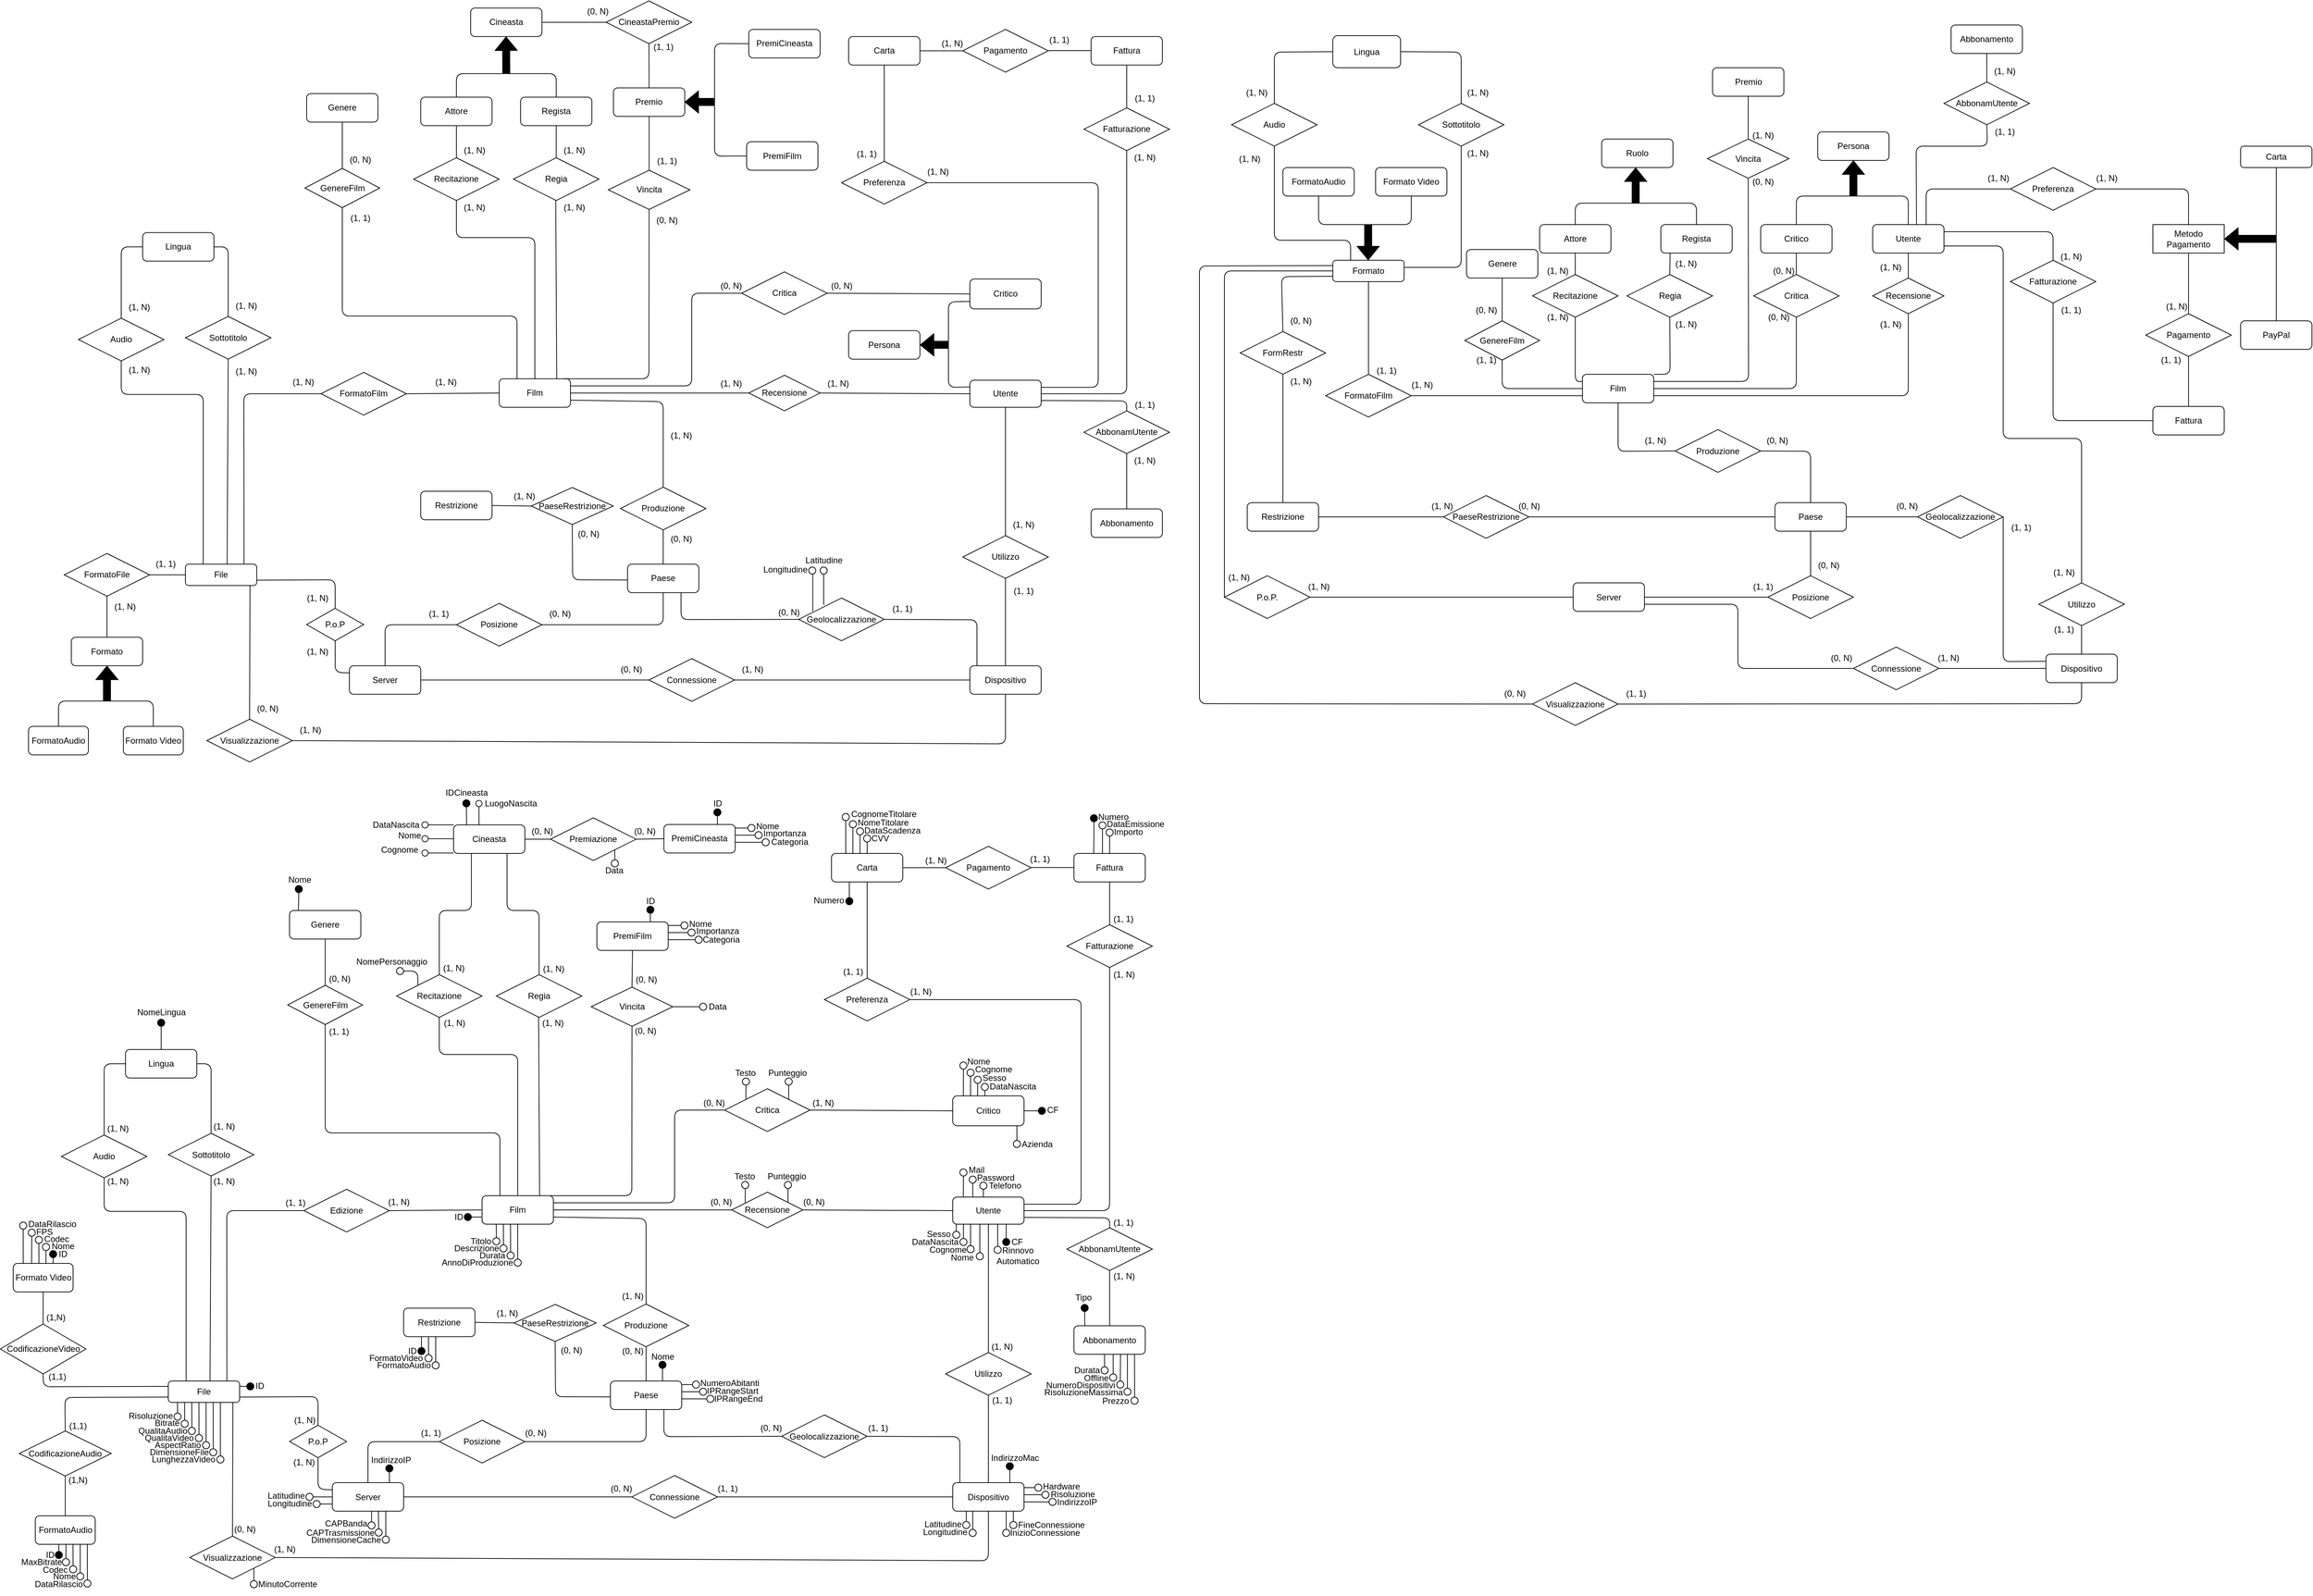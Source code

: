 <mxfile version="23.0.2" type="google">
  <diagram id="R2lEEEUBdFMjLlhIrx00" name="Page-1">
    <mxGraphModel dx="4279" dy="1423" grid="1" gridSize="10" guides="1" tooltips="1" connect="1" arrows="1" fold="1" page="1" pageScale="1" pageWidth="1654" pageHeight="1169" math="0" shadow="0" extFonts="Permanent Marker^https://fonts.googleapis.com/css?family=Permanent+Marker">
      <root>
        <mxCell id="0" />
        <mxCell id="1" parent="0" />
        <mxCell id="l1qlM_hG5PVcN0XE2cs9-1" value="Film" style="whiteSpace=wrap;html=1;align=center;rounded=1;" parent="1" vertex="1">
          <mxGeometry x="567" y="608" width="100" height="40" as="geometry" />
        </mxCell>
        <mxCell id="lc_thMG3hRJmn10JfuWX-1" value="Genere" style="whiteSpace=wrap;html=1;align=center;rounded=1;" parent="1" vertex="1">
          <mxGeometry x="404.5" y="433" width="100" height="40" as="geometry" />
        </mxCell>
        <mxCell id="l1qlM_hG5PVcN0XE2cs9-2" value="Ruolo" style="whiteSpace=wrap;html=1;align=center;rounded=1;" parent="1" vertex="1">
          <mxGeometry x="594" y="278" width="100" height="40" as="geometry" />
        </mxCell>
        <mxCell id="PAqqVsTEMDmfQBmjxhDG-17" style="edgeStyle=orthogonalEdgeStyle;rounded=1;orthogonalLoop=1;jettySize=auto;html=1;exitX=1;exitY=0.75;exitDx=0;exitDy=0;entryX=0.5;entryY=0;entryDx=0;entryDy=0;endArrow=none;endFill=0;" parent="1" source="lc_thMG3hRJmn10JfuWX-2" target="a_6csDNS0PU0sw6D-ZlP-71" edge="1">
          <mxGeometry relative="1" as="geometry">
            <Array as="points">
              <mxPoint x="1157" y="428" />
              <mxPoint x="1157" y="698" />
              <mxPoint x="1267" y="698" />
            </Array>
          </mxGeometry>
        </mxCell>
        <mxCell id="lc_thMG3hRJmn10JfuWX-2" value="Utente" style="whiteSpace=wrap;html=1;align=center;rounded=1;direction=east;" parent="1" vertex="1">
          <mxGeometry x="974" y="398" width="100" height="40" as="geometry" />
        </mxCell>
        <mxCell id="l1qlM_hG5PVcN0XE2cs9-3" value="Paese" style="whiteSpace=wrap;html=1;align=center;rounded=1;" parent="1" vertex="1">
          <mxGeometry x="837" y="788" width="100" height="40" as="geometry" />
        </mxCell>
        <mxCell id="l1qlM_hG5PVcN0XE2cs9-4" value="Lingua" style="whiteSpace=wrap;html=1;align=center;rounded=1;" parent="1" vertex="1">
          <mxGeometry x="217" y="133" width="95" height="45" as="geometry" />
        </mxCell>
        <mxCell id="lc_thMG3hRJmn10JfuWX-3" value="Server" style="whiteSpace=wrap;html=1;align=center;rounded=1;" parent="1" vertex="1">
          <mxGeometry x="554" y="900.5" width="100" height="40" as="geometry" />
        </mxCell>
        <mxCell id="lc_thMG3hRJmn10JfuWX-6" value="Restrizione" style="whiteSpace=wrap;html=1;align=center;rounded=1;" parent="1" vertex="1">
          <mxGeometry x="97" y="788" width="100" height="40" as="geometry" />
        </mxCell>
        <mxCell id="l1qlM_hG5PVcN0XE2cs9-5" value="Dispositivo&lt;br&gt;" style="whiteSpace=wrap;html=1;align=center;rounded=1;" parent="1" vertex="1">
          <mxGeometry x="1217" y="1000.5" width="100" height="40" as="geometry" />
        </mxCell>
        <mxCell id="lc_thMG3hRJmn10JfuWX-5" value="Formato" style="whiteSpace=wrap;html=1;align=center;rounded=1;" parent="1" vertex="1">
          <mxGeometry x="217" y="448" width="100" height="30" as="geometry" />
        </mxCell>
        <mxCell id="lc_thMG3hRJmn10JfuWX-9" value="Metodo Pagamento&lt;br&gt;" style="whiteSpace=wrap;html=1;align=center;direction=east;" parent="1" vertex="1">
          <mxGeometry x="1367" y="398" width="100" height="40" as="geometry" />
        </mxCell>
        <mxCell id="l1qlM_hG5PVcN0XE2cs9-7" value="PayPal" style="whiteSpace=wrap;html=1;align=center;direction=east;rounded=1;" parent="1" vertex="1">
          <mxGeometry x="1490" y="533" width="100" height="40" as="geometry" />
        </mxCell>
        <mxCell id="lc_thMG3hRJmn10JfuWX-10" value="Carta" style="whiteSpace=wrap;html=1;align=center;direction=east;rounded=1;" parent="1" vertex="1">
          <mxGeometry x="1490" y="288" width="100" height="30" as="geometry" />
        </mxCell>
        <mxCell id="l1qlM_hG5PVcN0XE2cs9-8" value="Attore" style="whiteSpace=wrap;html=1;align=center;rounded=1;" parent="1" vertex="1">
          <mxGeometry x="507" y="398" width="100" height="40" as="geometry" />
        </mxCell>
        <mxCell id="l1qlM_hG5PVcN0XE2cs9-9" value="Regista" style="whiteSpace=wrap;html=1;align=center;rounded=1;" parent="1" vertex="1">
          <mxGeometry x="677" y="398" width="100" height="40" as="geometry" />
        </mxCell>
        <mxCell id="l1qlM_hG5PVcN0XE2cs9-10" value="" style="endArrow=none;html=1;rounded=1;entryX=0.5;entryY=0;entryDx=0;entryDy=0;" parent="1" target="l1qlM_hG5PVcN0XE2cs9-9" edge="1">
          <mxGeometry width="50" height="50" relative="1" as="geometry">
            <mxPoint x="557" y="398" as="sourcePoint" />
            <mxPoint x="727" y="398" as="targetPoint" />
            <Array as="points">
              <mxPoint x="557" y="368" />
              <mxPoint x="637" y="368" />
              <mxPoint x="727" y="368" />
            </Array>
          </mxGeometry>
        </mxCell>
        <mxCell id="l1qlM_hG5PVcN0XE2cs9-11" value="" style="shape=flexArrow;endArrow=classic;html=1;rounded=0;fillColor=#000000;" parent="1" edge="1">
          <mxGeometry width="50" height="50" relative="1" as="geometry">
            <mxPoint x="641.69" y="368" as="sourcePoint" />
            <mxPoint x="641.69" y="318" as="targetPoint" />
          </mxGeometry>
        </mxCell>
        <mxCell id="lc_thMG3hRJmn10JfuWX-23" value="" style="shape=flexArrow;endArrow=classic;html=1;rounded=0;fillColor=#000000;entryX=1;entryY=0.5;entryDx=0;entryDy=0;" parent="1" target="lc_thMG3hRJmn10JfuWX-9" edge="1">
          <mxGeometry width="50" height="50" relative="1" as="geometry">
            <mxPoint x="1540" y="418" as="sourcePoint" />
            <mxPoint x="1540" y="373" as="targetPoint" />
            <Array as="points" />
          </mxGeometry>
        </mxCell>
        <mxCell id="lc_thMG3hRJmn10JfuWX-24" value="FormatoAudio" style="whiteSpace=wrap;html=1;align=center;rounded=1;" parent="1" vertex="1">
          <mxGeometry x="147" y="318" width="100" height="40" as="geometry" />
        </mxCell>
        <mxCell id="l1qlM_hG5PVcN0XE2cs9-14" value="Formato Video" style="whiteSpace=wrap;html=1;align=center;rounded=1;" parent="1" vertex="1">
          <mxGeometry x="277" y="318" width="100" height="40" as="geometry" />
        </mxCell>
        <mxCell id="lc_thMG3hRJmn10JfuWX-29" value="" style="shape=flexArrow;endArrow=classic;html=1;rounded=0;fillColor=#000000;" parent="1" edge="1">
          <mxGeometry width="50" height="50" relative="1" as="geometry">
            <mxPoint x="266.58" y="398" as="sourcePoint" />
            <mxPoint x="266.58" y="448" as="targetPoint" />
          </mxGeometry>
        </mxCell>
        <mxCell id="l1qlM_hG5PVcN0XE2cs9-16" value="" style="endArrow=none;html=1;rounded=1;exitX=0.5;exitY=1;exitDx=0;exitDy=0;" parent="1" edge="1">
          <mxGeometry width="50" height="50" relative="1" as="geometry">
            <mxPoint x="327" y="358" as="sourcePoint" />
            <mxPoint x="197" y="358" as="targetPoint" />
            <Array as="points">
              <mxPoint x="327" y="398" />
              <mxPoint x="257" y="398" />
              <mxPoint x="197" y="398" />
            </Array>
          </mxGeometry>
        </mxCell>
        <mxCell id="l1qlM_hG5PVcN0XE2cs9-19" value="" style="endArrow=none;html=1;rounded=1;exitX=0.5;exitY=0;exitDx=0;exitDy=0;entryX=0.5;entryY=0;entryDx=0;entryDy=0;" parent="1" source="l1qlM_hG5PVcN0XE2cs9-18" target="lc_thMG3hRJmn10JfuWX-2" edge="1">
          <mxGeometry width="50" height="50" relative="1" as="geometry">
            <mxPoint x="877" y="378" as="sourcePoint" />
            <mxPoint x="927" y="328" as="targetPoint" />
            <Array as="points">
              <mxPoint x="867" y="358" />
              <mxPoint x="957" y="358" />
              <mxPoint x="1024" y="358" />
            </Array>
          </mxGeometry>
        </mxCell>
        <mxCell id="l1qlM_hG5PVcN0XE2cs9-18" value="Critico" style="whiteSpace=wrap;html=1;align=center;rounded=1;direction=east;" parent="1" vertex="1">
          <mxGeometry x="817" y="398" width="100" height="40" as="geometry" />
        </mxCell>
        <mxCell id="l1qlM_hG5PVcN0XE2cs9-20" value="" style="shape=flexArrow;endArrow=classic;html=1;rounded=0;fillColor=#000000;" parent="1" edge="1">
          <mxGeometry width="50" height="50" relative="1" as="geometry">
            <mxPoint x="947" y="358" as="sourcePoint" />
            <mxPoint x="947" y="308" as="targetPoint" />
          </mxGeometry>
        </mxCell>
        <mxCell id="a_6csDNS0PU0sw6D-ZlP-1" value="Persona" style="whiteSpace=wrap;html=1;align=center;rounded=1;direction=east;" parent="1" vertex="1">
          <mxGeometry x="897" y="268" width="100" height="40" as="geometry" />
        </mxCell>
        <mxCell id="l1qlM_hG5PVcN0XE2cs9-21" value="Recitazione" style="shape=rhombus;perimeter=rhombusPerimeter;whiteSpace=wrap;html=1;align=center;" parent="1" vertex="1">
          <mxGeometry x="497" y="468" width="120" height="60" as="geometry" />
        </mxCell>
        <mxCell id="a_6csDNS0PU0sw6D-ZlP-5" value="Preferenza" style="shape=rhombus;perimeter=rhombusPerimeter;whiteSpace=wrap;html=1;align=center;" parent="1" vertex="1">
          <mxGeometry x="1167" y="318" width="120" height="60" as="geometry" />
        </mxCell>
        <mxCell id="a_6csDNS0PU0sw6D-ZlP-10" value="" style="endArrow=none;html=1;rounded=0;exitX=0.5;exitY=0;exitDx=0;exitDy=0;entryX=0.5;entryY=1;entryDx=0;entryDy=0;" parent="1" source="l1qlM_hG5PVcN0XE2cs9-7" target="lc_thMG3hRJmn10JfuWX-10" edge="1">
          <mxGeometry width="50" height="50" relative="1" as="geometry">
            <mxPoint x="1310" y="263" as="sourcePoint" />
            <mxPoint x="1600" y="303" as="targetPoint" />
            <Array as="points" />
          </mxGeometry>
        </mxCell>
        <mxCell id="a_6csDNS0PU0sw6D-ZlP-17" value="Pagamento&lt;br&gt;" style="shape=rhombus;perimeter=rhombusPerimeter;whiteSpace=wrap;html=1;align=center;" parent="1" vertex="1">
          <mxGeometry x="1357" y="523" width="120" height="60" as="geometry" />
        </mxCell>
        <mxCell id="a_6csDNS0PU0sw6D-ZlP-16" value="Fatturazione" style="shape=rhombus;perimeter=rhombusPerimeter;whiteSpace=wrap;html=1;align=center;" parent="1" vertex="1">
          <mxGeometry x="1167" y="448" width="120" height="60" as="geometry" />
        </mxCell>
        <mxCell id="l1qlM_hG5PVcN0XE2cs9-30" value="(1, N)" style="text;html=1;align=center;verticalAlign=middle;resizable=0;points=[];autosize=1;strokeColor=none;fillColor=none;" parent="1" vertex="1">
          <mxGeometry x="687" y="523" width="50" height="30" as="geometry" />
        </mxCell>
        <mxCell id="l1qlM_hG5PVcN0XE2cs9-31" value="Regia" style="shape=rhombus;perimeter=rhombusPerimeter;whiteSpace=wrap;html=1;align=center;" parent="1" vertex="1">
          <mxGeometry x="629.5" y="468" width="120" height="60" as="geometry" />
        </mxCell>
        <mxCell id="l1qlM_hG5PVcN0XE2cs9-32" value="" style="endArrow=none;html=1;rounded=1;entryX=0.126;entryY=1.014;entryDx=0;entryDy=0;exitX=0.5;exitY=0;exitDx=0;exitDy=0;entryPerimeter=0;" parent="1" source="l1qlM_hG5PVcN0XE2cs9-31" target="l1qlM_hG5PVcN0XE2cs9-9" edge="1">
          <mxGeometry relative="1" as="geometry">
            <mxPoint x="597" y="482.58" as="sourcePoint" />
            <mxPoint x="757" y="482.58" as="targetPoint" />
            <Array as="points">
              <mxPoint x="690" y="438" />
            </Array>
          </mxGeometry>
        </mxCell>
        <mxCell id="l1qlM_hG5PVcN0XE2cs9-33" value="" style="endArrow=none;html=1;rounded=1;exitX=1;exitY=0;exitDx=0;exitDy=0;entryX=0.5;entryY=1;entryDx=0;entryDy=0;" parent="1" source="l1qlM_hG5PVcN0XE2cs9-1" target="l1qlM_hG5PVcN0XE2cs9-31" edge="1">
          <mxGeometry relative="1" as="geometry">
            <mxPoint x="727" y="638" as="sourcePoint" />
            <mxPoint x="887" y="638" as="targetPoint" />
            <Array as="points">
              <mxPoint x="690" y="608" />
            </Array>
          </mxGeometry>
        </mxCell>
        <mxCell id="l1qlM_hG5PVcN0XE2cs9-35" value="(1, N)" style="text;html=1;align=center;verticalAlign=middle;resizable=0;points=[];autosize=1;strokeColor=none;fillColor=none;" parent="1" vertex="1">
          <mxGeometry x="507" y="513" width="50" height="30" as="geometry" />
        </mxCell>
        <mxCell id="l1qlM_hG5PVcN0XE2cs9-34" value="(1, N)" style="text;html=1;align=center;verticalAlign=middle;resizable=0;points=[];autosize=1;strokeColor=none;fillColor=none;" parent="1" vertex="1">
          <mxGeometry x="687" y="438" width="50" height="30" as="geometry" />
        </mxCell>
        <mxCell id="PAqqVsTEMDmfQBmjxhDG-11" style="edgeStyle=orthogonalEdgeStyle;rounded=1;orthogonalLoop=1;jettySize=auto;html=1;exitX=0.5;exitY=1;exitDx=0;exitDy=0;entryX=0;entryY=0.5;entryDx=0;entryDy=0;endArrow=none;endFill=0;" parent="1" source="a_6csDNS0PU0sw6D-ZlP-41" target="l1qlM_hG5PVcN0XE2cs9-1" edge="1">
          <mxGeometry relative="1" as="geometry" />
        </mxCell>
        <mxCell id="a_6csDNS0PU0sw6D-ZlP-41" value="GenereFilm" style="shape=rhombus;perimeter=rhombusPerimeter;whiteSpace=wrap;html=1;align=center;" parent="1" vertex="1">
          <mxGeometry x="402" y="533" width="105" height="55" as="geometry" />
        </mxCell>
        <mxCell id="a_6csDNS0PU0sw6D-ZlP-44" value="(1, 1)" style="text;html=1;align=center;verticalAlign=middle;resizable=0;points=[];autosize=1;strokeColor=none;fillColor=none;" parent="1" vertex="1">
          <mxGeometry x="407" y="573" width="50" height="30" as="geometry" />
        </mxCell>
        <mxCell id="a_6csDNS0PU0sw6D-ZlP-48" value="FormatoFilm" style="shape=rhombus;perimeter=rhombusPerimeter;whiteSpace=wrap;html=1;align=center;" parent="1" vertex="1">
          <mxGeometry x="207" y="608" width="120" height="60" as="geometry" />
        </mxCell>
        <mxCell id="a_6csDNS0PU0sw6D-ZlP-50" value="" style="endArrow=none;html=1;rounded=0;entryX=0;entryY=0.75;entryDx=0;entryDy=0;exitX=1;exitY=0.5;exitDx=0;exitDy=0;" parent="1" source="a_6csDNS0PU0sw6D-ZlP-48" target="l1qlM_hG5PVcN0XE2cs9-1" edge="1">
          <mxGeometry relative="1" as="geometry">
            <mxPoint x="377" y="688" as="sourcePoint" />
            <mxPoint x="537" y="688" as="targetPoint" />
          </mxGeometry>
        </mxCell>
        <mxCell id="a_6csDNS0PU0sw6D-ZlP-51" value="(1, 1)" style="text;html=1;align=center;verticalAlign=middle;resizable=0;points=[];autosize=1;strokeColor=none;fillColor=none;" parent="1" vertex="1">
          <mxGeometry x="267" y="588" width="50" height="30" as="geometry" />
        </mxCell>
        <mxCell id="a_6csDNS0PU0sw6D-ZlP-52" value="(1, N)" style="text;html=1;align=center;verticalAlign=middle;resizable=0;points=[];autosize=1;strokeColor=none;fillColor=none;" parent="1" vertex="1">
          <mxGeometry x="317" y="608" width="50" height="30" as="geometry" />
        </mxCell>
        <mxCell id="a_6csDNS0PU0sw6D-ZlP-54" value="" style="endArrow=none;html=1;rounded=0;exitX=0.5;exitY=0;exitDx=0;exitDy=0;entryX=0.5;entryY=1;entryDx=0;entryDy=0;" parent="1" source="a_6csDNS0PU0sw6D-ZlP-41" target="lc_thMG3hRJmn10JfuWX-1" edge="1">
          <mxGeometry relative="1" as="geometry">
            <mxPoint x="407" y="925.5" as="sourcePoint" />
            <mxPoint x="567" y="925.5" as="targetPoint" />
            <Array as="points" />
          </mxGeometry>
        </mxCell>
        <mxCell id="a_6csDNS0PU0sw6D-ZlP-56" value="Audio" style="shape=rhombus;perimeter=rhombusPerimeter;whiteSpace=wrap;html=1;align=center;" parent="1" vertex="1">
          <mxGeometry x="75" y="228" width="120" height="60" as="geometry" />
        </mxCell>
        <mxCell id="a_6csDNS0PU0sw6D-ZlP-58" value="Sottotitolo" style="shape=rhombus;perimeter=rhombusPerimeter;whiteSpace=wrap;html=1;align=center;" parent="1" vertex="1">
          <mxGeometry x="337" y="228" width="120" height="60" as="geometry" />
        </mxCell>
        <mxCell id="l1qlM_hG5PVcN0XE2cs9-43" value="Geolocalizzazione" style="shape=rhombus;perimeter=rhombusPerimeter;whiteSpace=wrap;html=1;align=center;" parent="1" vertex="1">
          <mxGeometry x="1037" y="778" width="120" height="60" as="geometry" />
        </mxCell>
        <mxCell id="a_6csDNS0PU0sw6D-ZlP-68" value="" style="endArrow=none;html=1;rounded=0;exitX=1;exitY=0.5;exitDx=0;exitDy=0;entryX=0;entryY=0.5;entryDx=0;entryDy=0;" parent="1" source="lc_thMG3hRJmn10JfuWX-3" target="a_6csDNS0PU0sw6D-ZlP-69" edge="1">
          <mxGeometry relative="1" as="geometry">
            <mxPoint x="277" y="1050.5" as="sourcePoint" />
            <mxPoint x="427" y="1020.5" as="targetPoint" />
          </mxGeometry>
        </mxCell>
        <mxCell id="a_6csDNS0PU0sw6D-ZlP-69" value="Posizione" style="shape=rhombus;perimeter=rhombusPerimeter;whiteSpace=wrap;html=1;align=center;" parent="1" vertex="1">
          <mxGeometry x="827" y="890.5" width="120" height="60" as="geometry" />
        </mxCell>
        <mxCell id="PAqqVsTEMDmfQBmjxhDG-18" style="edgeStyle=orthogonalEdgeStyle;rounded=0;orthogonalLoop=1;jettySize=auto;html=1;exitX=0.5;exitY=1;exitDx=0;exitDy=0;entryX=0.5;entryY=0;entryDx=0;entryDy=0;endArrow=none;endFill=0;" parent="1" source="a_6csDNS0PU0sw6D-ZlP-71" target="l1qlM_hG5PVcN0XE2cs9-5" edge="1">
          <mxGeometry relative="1" as="geometry" />
        </mxCell>
        <mxCell id="a_6csDNS0PU0sw6D-ZlP-71" value="Utilizzo" style="shape=rhombus;perimeter=rhombusPerimeter;whiteSpace=wrap;html=1;align=center;" parent="1" vertex="1">
          <mxGeometry x="1207" y="900.5" width="120" height="60" as="geometry" />
        </mxCell>
        <mxCell id="a_6csDNS0PU0sw6D-ZlP-78" value="PaeseRestrizione" style="shape=rhombus;perimeter=rhombusPerimeter;whiteSpace=wrap;html=1;align=center;" parent="1" vertex="1">
          <mxGeometry x="372" y="778" width="120" height="60" as="geometry" />
        </mxCell>
        <mxCell id="a_6csDNS0PU0sw6D-ZlP-80" value="" style="endArrow=none;html=1;rounded=0;entryX=0;entryY=0.5;entryDx=0;entryDy=0;exitX=1;exitY=0.5;exitDx=0;exitDy=0;" parent="1" source="lc_thMG3hRJmn10JfuWX-6" target="a_6csDNS0PU0sw6D-ZlP-78" edge="1">
          <mxGeometry relative="1" as="geometry">
            <mxPoint x="147" y="1130.5" as="sourcePoint" />
            <mxPoint x="307" y="1130.5" as="targetPoint" />
          </mxGeometry>
        </mxCell>
        <mxCell id="a_6csDNS0PU0sw6D-ZlP-81" value="FormRestr" style="shape=rhombus;perimeter=rhombusPerimeter;whiteSpace=wrap;html=1;align=center;" parent="1" vertex="1">
          <mxGeometry x="87" y="548" width="120" height="60" as="geometry" />
        </mxCell>
        <mxCell id="PAqqVsTEMDmfQBmjxhDG-2" style="edgeStyle=orthogonalEdgeStyle;rounded=1;orthogonalLoop=1;jettySize=auto;html=1;exitX=0.5;exitY=1;exitDx=0;exitDy=0;entryX=1;entryY=0.5;entryDx=0;entryDy=0;endArrow=none;endFill=0;" parent="1" source="l1qlM_hG5PVcN0XE2cs9-52" target="l1qlM_hG5PVcN0XE2cs9-1" edge="1">
          <mxGeometry relative="1" as="geometry" />
        </mxCell>
        <mxCell id="l1qlM_hG5PVcN0XE2cs9-52" value="Critica" style="shape=rhombus;perimeter=rhombusPerimeter;whiteSpace=wrap;html=1;align=center;direction=east;" parent="1" vertex="1">
          <mxGeometry x="807" y="468" width="120" height="60" as="geometry" />
        </mxCell>
        <mxCell id="l1qlM_hG5PVcN0XE2cs9-55" value="(0, N)" style="text;html=1;align=center;verticalAlign=middle;resizable=0;points=[];autosize=1;strokeColor=none;fillColor=none;" parent="1" vertex="1">
          <mxGeometry x="817" y="513" width="50" height="30" as="geometry" />
        </mxCell>
        <mxCell id="a_6csDNS0PU0sw6D-ZlP-82" value="" style="endArrow=none;html=1;rounded=0;exitX=0.5;exitY=0;exitDx=0;exitDy=0;entryX=0.5;entryY=1;entryDx=0;entryDy=0;" parent="1" source="lc_thMG3hRJmn10JfuWX-6" target="a_6csDNS0PU0sw6D-ZlP-81" edge="1">
          <mxGeometry relative="1" as="geometry">
            <mxPoint x="187" y="558" as="sourcePoint" />
            <mxPoint x="347" y="558" as="targetPoint" />
          </mxGeometry>
        </mxCell>
        <mxCell id="a_6csDNS0PU0sw6D-ZlP-86" value="" style="endArrow=none;html=1;rounded=1;exitX=0.5;exitY=0;exitDx=0;exitDy=0;entryX=0;entryY=0.75;entryDx=0;entryDy=0;" parent="1" source="a_6csDNS0PU0sw6D-ZlP-81" target="lc_thMG3hRJmn10JfuWX-5" edge="1">
          <mxGeometry relative="1" as="geometry">
            <mxPoint x="177" y="788" as="sourcePoint" />
            <mxPoint x="337" y="788" as="targetPoint" />
            <Array as="points">
              <mxPoint x="145" y="471" />
            </Array>
          </mxGeometry>
        </mxCell>
        <mxCell id="PAqqVsTEMDmfQBmjxhDG-1" value="" style="endArrow=none;html=1;rounded=0;entryX=0.5;entryY=0;entryDx=0;entryDy=0;exitX=0.5;exitY=1;exitDx=0;exitDy=0;" parent="1" source="l1qlM_hG5PVcN0XE2cs9-18" target="l1qlM_hG5PVcN0XE2cs9-52" edge="1">
          <mxGeometry width="50" height="50" relative="1" as="geometry">
            <mxPoint x="817" y="488" as="sourcePoint" />
            <mxPoint x="867" y="438" as="targetPoint" />
          </mxGeometry>
        </mxCell>
        <mxCell id="PAqqVsTEMDmfQBmjxhDG-3" value="" style="endArrow=none;html=1;rounded=1;entryX=0.75;entryY=0;entryDx=0;entryDy=0;exitX=0;exitY=0.5;exitDx=0;exitDy=0;" parent="1" source="a_6csDNS0PU0sw6D-ZlP-5" target="lc_thMG3hRJmn10JfuWX-2" edge="1">
          <mxGeometry width="50" height="50" relative="1" as="geometry">
            <mxPoint x="1037" y="498" as="sourcePoint" />
            <mxPoint x="1087" y="448" as="targetPoint" />
            <Array as="points">
              <mxPoint x="1049" y="348" />
            </Array>
          </mxGeometry>
        </mxCell>
        <mxCell id="PAqqVsTEMDmfQBmjxhDG-4" value="" style="endArrow=none;html=1;rounded=1;entryX=1;entryY=0.5;entryDx=0;entryDy=0;exitX=0.5;exitY=0;exitDx=0;exitDy=0;" parent="1" source="lc_thMG3hRJmn10JfuWX-9" target="a_6csDNS0PU0sw6D-ZlP-5" edge="1">
          <mxGeometry width="50" height="50" relative="1" as="geometry">
            <mxPoint x="1037" y="498" as="sourcePoint" />
            <mxPoint x="1087" y="448" as="targetPoint" />
            <Array as="points">
              <mxPoint x="1417" y="348" />
            </Array>
          </mxGeometry>
        </mxCell>
        <mxCell id="PAqqVsTEMDmfQBmjxhDG-6" value="Recensione" style="shape=rhombus;perimeter=rhombusPerimeter;whiteSpace=wrap;html=1;align=center;" parent="1" vertex="1">
          <mxGeometry x="974" y="473" width="100" height="50" as="geometry" />
        </mxCell>
        <mxCell id="76W873bkZ4WT25iF2PZ7-3" value="" style="endArrow=none;html=1;rounded=0;entryX=0.5;entryY=1;entryDx=0;entryDy=0;exitX=0.5;exitY=0;exitDx=0;exitDy=0;" parent="1" source="a_6csDNS0PU0sw6D-ZlP-17" target="lc_thMG3hRJmn10JfuWX-9" edge="1">
          <mxGeometry width="50" height="50" relative="1" as="geometry">
            <mxPoint x="1147" y="598" as="sourcePoint" />
            <mxPoint x="1197" y="548" as="targetPoint" />
          </mxGeometry>
        </mxCell>
        <mxCell id="76W873bkZ4WT25iF2PZ7-4" value="Fattura&lt;br&gt;" style="whiteSpace=wrap;html=1;align=center;rounded=1;" parent="1" vertex="1">
          <mxGeometry x="1367" y="653" width="100" height="40" as="geometry" />
        </mxCell>
        <mxCell id="76W873bkZ4WT25iF2PZ7-2" value="" style="endArrow=none;html=1;rounded=0;entryX=0.5;entryY=0;entryDx=0;entryDy=0;exitX=0.5;exitY=1;exitDx=0;exitDy=0;" parent="1" source="a_6csDNS0PU0sw6D-ZlP-17" target="76W873bkZ4WT25iF2PZ7-4" edge="1">
          <mxGeometry relative="1" as="geometry">
            <mxPoint x="1087" y="568" as="sourcePoint" />
            <mxPoint x="1247" y="568" as="targetPoint" />
          </mxGeometry>
        </mxCell>
        <mxCell id="PAqqVsTEMDmfQBmjxhDG-7" value="" style="endArrow=none;html=1;rounded=1;entryX=0.5;entryY=1;entryDx=0;entryDy=0;exitX=1;exitY=0.75;exitDx=0;exitDy=0;" parent="1" source="l1qlM_hG5PVcN0XE2cs9-1" target="PAqqVsTEMDmfQBmjxhDG-6" edge="1">
          <mxGeometry width="50" height="50" relative="1" as="geometry">
            <mxPoint x="707" y="678" as="sourcePoint" />
            <mxPoint x="1007" y="558" as="targetPoint" />
            <Array as="points">
              <mxPoint x="1024" y="638" />
            </Array>
          </mxGeometry>
        </mxCell>
        <mxCell id="l1qlM_hG5PVcN0XE2cs9-26" value="(1, N)" style="text;html=1;align=center;verticalAlign=middle;resizable=0;points=[];autosize=1;strokeColor=none;fillColor=none;" parent="1" vertex="1">
          <mxGeometry x="507" y="448" width="50" height="30" as="geometry" />
        </mxCell>
        <mxCell id="PAqqVsTEMDmfQBmjxhDG-8" value="" style="endArrow=none;html=1;rounded=0;entryX=0.5;entryY=1;entryDx=0;entryDy=0;exitX=0.5;exitY=0;exitDx=0;exitDy=0;" parent="1" source="l1qlM_hG5PVcN0XE2cs9-21" target="l1qlM_hG5PVcN0XE2cs9-8" edge="1">
          <mxGeometry width="50" height="50" relative="1" as="geometry">
            <mxPoint x="497" y="538" as="sourcePoint" />
            <mxPoint x="547" y="488" as="targetPoint" />
          </mxGeometry>
        </mxCell>
        <mxCell id="PAqqVsTEMDmfQBmjxhDG-9" value="" style="endArrow=none;html=1;rounded=1;entryX=0.5;entryY=1;entryDx=0;entryDy=0;exitX=0;exitY=0.25;exitDx=0;exitDy=0;" parent="1" source="l1qlM_hG5PVcN0XE2cs9-1" target="l1qlM_hG5PVcN0XE2cs9-21" edge="1">
          <mxGeometry width="50" height="50" relative="1" as="geometry">
            <mxPoint x="557" y="628" as="sourcePoint" />
            <mxPoint x="557" y="533" as="targetPoint" />
            <Array as="points">
              <mxPoint x="557" y="618" />
            </Array>
          </mxGeometry>
        </mxCell>
        <mxCell id="76W873bkZ4WT25iF2PZ7-6" value="" style="endArrow=none;html=1;rounded=1;entryX=1;entryY=0.25;entryDx=0;entryDy=0;exitX=0.5;exitY=0;exitDx=0;exitDy=0;" parent="1" source="a_6csDNS0PU0sw6D-ZlP-16" target="lc_thMG3hRJmn10JfuWX-2" edge="1">
          <mxGeometry width="50" height="50" relative="1" as="geometry">
            <mxPoint x="1047" y="578" as="sourcePoint" />
            <mxPoint x="1097" y="528" as="targetPoint" />
            <Array as="points">
              <mxPoint x="1227" y="408" />
            </Array>
          </mxGeometry>
        </mxCell>
        <mxCell id="76W873bkZ4WT25iF2PZ7-7" value="" style="endArrow=none;html=1;rounded=1;entryX=0.5;entryY=1;entryDx=0;entryDy=0;exitX=0;exitY=0.5;exitDx=0;exitDy=0;" parent="1" source="76W873bkZ4WT25iF2PZ7-4" target="a_6csDNS0PU0sw6D-ZlP-16" edge="1">
          <mxGeometry width="50" height="50" relative="1" as="geometry">
            <mxPoint x="1087" y="628" as="sourcePoint" />
            <mxPoint x="1137" y="578" as="targetPoint" />
            <Array as="points">
              <mxPoint x="1227" y="673" />
            </Array>
          </mxGeometry>
        </mxCell>
        <mxCell id="PAqqVsTEMDmfQBmjxhDG-10" value="(0, N)" style="text;html=1;align=center;verticalAlign=middle;resizable=0;points=[];autosize=1;strokeColor=none;fillColor=none;" parent="1" vertex="1">
          <mxGeometry x="824" y="448" width="50" height="30" as="geometry" />
        </mxCell>
        <mxCell id="76W873bkZ4WT25iF2PZ7-8" value="(1, N)" style="text;html=1;align=center;verticalAlign=middle;resizable=0;points=[];autosize=1;strokeColor=none;fillColor=none;" parent="1" vertex="1">
          <mxGeometry x="1125" y="318" width="50" height="30" as="geometry" />
        </mxCell>
        <mxCell id="76W873bkZ4WT25iF2PZ7-9" value="(1, N)" style="text;html=1;align=center;verticalAlign=middle;resizable=0;points=[];autosize=1;strokeColor=none;fillColor=none;" parent="1" vertex="1">
          <mxGeometry x="1277" y="318" width="50" height="30" as="geometry" />
        </mxCell>
        <mxCell id="76W873bkZ4WT25iF2PZ7-10" value="(1, N)" style="text;html=1;align=center;verticalAlign=middle;resizable=0;points=[];autosize=1;strokeColor=none;fillColor=none;" parent="1" vertex="1">
          <mxGeometry x="1375" y="498" width="50" height="30" as="geometry" />
        </mxCell>
        <mxCell id="76W873bkZ4WT25iF2PZ7-11" value="(1, 1)" style="text;html=1;align=center;verticalAlign=middle;resizable=0;points=[];autosize=1;strokeColor=none;fillColor=none;" parent="1" vertex="1">
          <mxGeometry x="1367" y="573" width="50" height="30" as="geometry" />
        </mxCell>
        <mxCell id="PAqqVsTEMDmfQBmjxhDG-12" value="(0, N)" style="text;html=1;align=center;verticalAlign=middle;resizable=0;points=[];autosize=1;strokeColor=none;fillColor=none;" parent="1" vertex="1">
          <mxGeometry x="407" y="503" width="50" height="30" as="geometry" />
        </mxCell>
        <mxCell id="76W873bkZ4WT25iF2PZ7-12" value="(1, N)" style="text;html=1;align=center;verticalAlign=middle;resizable=0;points=[];autosize=1;strokeColor=none;fillColor=none;" parent="1" vertex="1">
          <mxGeometry x="1134" y="168" width="50" height="30" as="geometry" />
        </mxCell>
        <mxCell id="76W873bkZ4WT25iF2PZ7-13" value="(1, 1)" style="text;html=1;align=center;verticalAlign=middle;resizable=0;points=[];autosize=1;strokeColor=none;fillColor=none;" parent="1" vertex="1">
          <mxGeometry x="1134" y="253" width="50" height="30" as="geometry" />
        </mxCell>
        <mxCell id="76W873bkZ4WT25iF2PZ7-16" value="(1, N)" style="text;html=1;align=center;verticalAlign=middle;resizable=0;points=[];autosize=1;strokeColor=none;fillColor=none;" parent="1" vertex="1">
          <mxGeometry x="974" y="523" width="50" height="30" as="geometry" />
        </mxCell>
        <mxCell id="76W873bkZ4WT25iF2PZ7-18" value="" style="endArrow=none;html=1;rounded=0;entryX=0.5;entryY=1;entryDx=0;entryDy=0;exitX=0.5;exitY=0;exitDx=0;exitDy=0;" parent="1" source="PAqqVsTEMDmfQBmjxhDG-6" target="lc_thMG3hRJmn10JfuWX-2" edge="1">
          <mxGeometry width="50" height="50" relative="1" as="geometry">
            <mxPoint x="917" y="678" as="sourcePoint" />
            <mxPoint x="967" y="628" as="targetPoint" />
          </mxGeometry>
        </mxCell>
        <mxCell id="76W873bkZ4WT25iF2PZ7-19" value="(1, N)" style="text;html=1;align=center;verticalAlign=middle;resizable=0;points=[];autosize=1;strokeColor=none;fillColor=none;" parent="1" vertex="1">
          <mxGeometry x="974" y="443" width="50" height="30" as="geometry" />
        </mxCell>
        <mxCell id="PAqqVsTEMDmfQBmjxhDG-14" value="" style="endArrow=none;html=1;rounded=0;entryX=0;entryY=0.5;entryDx=0;entryDy=0;exitX=1;exitY=0.5;exitDx=0;exitDy=0;" parent="1" source="l1qlM_hG5PVcN0XE2cs9-3" target="l1qlM_hG5PVcN0XE2cs9-43" edge="1">
          <mxGeometry width="50" height="50" relative="1" as="geometry">
            <mxPoint x="1057" y="940.5" as="sourcePoint" />
            <mxPoint x="1107" y="890.5" as="targetPoint" />
          </mxGeometry>
        </mxCell>
        <mxCell id="76W873bkZ4WT25iF2PZ7-20" value="" style="endArrow=none;html=1;rounded=0;entryX=0.5;entryY=1;entryDx=0;entryDy=0;exitX=0.5;exitY=0;exitDx=0;exitDy=0;" parent="1" source="a_6csDNS0PU0sw6D-ZlP-48" target="lc_thMG3hRJmn10JfuWX-5" edge="1">
          <mxGeometry width="50" height="50" relative="1" as="geometry">
            <mxPoint x="242" y="608" as="sourcePoint" />
            <mxPoint x="292" y="558" as="targetPoint" />
          </mxGeometry>
        </mxCell>
        <mxCell id="PAqqVsTEMDmfQBmjxhDG-16" value="(0, N)" style="text;html=1;align=center;verticalAlign=middle;resizable=0;points=[];autosize=1;strokeColor=none;fillColor=none;" parent="1" vertex="1">
          <mxGeometry x="997" y="778" width="50" height="30" as="geometry" />
        </mxCell>
        <mxCell id="PAqqVsTEMDmfQBmjxhDG-19" value="(1, N)" style="text;html=1;align=center;verticalAlign=middle;resizable=0;points=[];autosize=1;strokeColor=none;fillColor=none;" parent="1" vertex="1">
          <mxGeometry x="1217" y="870.5" width="50" height="30" as="geometry" />
        </mxCell>
        <mxCell id="PAqqVsTEMDmfQBmjxhDG-20" value="(1, 1)" style="text;html=1;align=center;verticalAlign=middle;resizable=0;points=[];autosize=1;strokeColor=none;fillColor=none;" parent="1" vertex="1">
          <mxGeometry x="1217" y="950.5" width="50" height="30" as="geometry" />
        </mxCell>
        <mxCell id="76W873bkZ4WT25iF2PZ7-22" value="" style="endArrow=none;html=1;rounded=0;entryX=0;entryY=0.5;entryDx=0;entryDy=0;exitX=1;exitY=0.5;exitDx=0;exitDy=0;" parent="1" source="a_6csDNS0PU0sw6D-ZlP-78" target="l1qlM_hG5PVcN0XE2cs9-3" edge="1">
          <mxGeometry width="50" height="50" relative="1" as="geometry">
            <mxPoint x="507" y="820.5" as="sourcePoint" />
            <mxPoint x="857" y="760.5" as="targetPoint" />
          </mxGeometry>
        </mxCell>
        <mxCell id="PAqqVsTEMDmfQBmjxhDG-21" value="(1, 1)" style="text;html=1;align=center;verticalAlign=middle;resizable=0;points=[];autosize=1;strokeColor=none;fillColor=none;" parent="1" vertex="1">
          <mxGeometry x="1227" y="503" width="50" height="30" as="geometry" />
        </mxCell>
        <mxCell id="PAqqVsTEMDmfQBmjxhDG-22" value="(1, N)" style="text;html=1;align=center;verticalAlign=middle;resizable=0;points=[];autosize=1;strokeColor=none;fillColor=none;" parent="1" vertex="1">
          <mxGeometry x="1227" y="428" width="50" height="30" as="geometry" />
        </mxCell>
        <mxCell id="PAqqVsTEMDmfQBmjxhDG-15" value="(1, 1)" style="text;html=1;align=center;verticalAlign=middle;resizable=0;points=[];autosize=1;strokeColor=none;fillColor=none;" parent="1" vertex="1">
          <mxGeometry x="1157" y="808" width="50" height="30" as="geometry" />
        </mxCell>
        <mxCell id="76W873bkZ4WT25iF2PZ7-23" value="" style="endArrow=none;html=1;rounded=0;entryX=0.5;entryY=1;entryDx=0;entryDy=0;exitX=0.5;exitY=0;exitDx=0;exitDy=0;" parent="1" source="a_6csDNS0PU0sw6D-ZlP-69" target="l1qlM_hG5PVcN0XE2cs9-3" edge="1">
          <mxGeometry width="50" height="50" relative="1" as="geometry">
            <mxPoint x="827" y="1000.5" as="sourcePoint" />
            <mxPoint x="877" y="950.5" as="targetPoint" />
          </mxGeometry>
        </mxCell>
        <mxCell id="PAqqVsTEMDmfQBmjxhDG-27" value="(0, N)" style="text;html=1;align=center;verticalAlign=middle;resizable=0;points=[];autosize=1;strokeColor=none;fillColor=none;" parent="1" vertex="1">
          <mxGeometry x="467" y="778" width="50" height="30" as="geometry" />
        </mxCell>
        <mxCell id="PAqqVsTEMDmfQBmjxhDG-28" value="(1, N)" style="text;html=1;align=center;verticalAlign=middle;resizable=0;points=[];autosize=1;strokeColor=none;fillColor=none;" parent="1" vertex="1">
          <mxGeometry x="345" y="778" width="50" height="30" as="geometry" />
        </mxCell>
        <mxCell id="PAqqVsTEMDmfQBmjxhDG-30" value="Connessione" style="shape=rhombus;perimeter=rhombusPerimeter;whiteSpace=wrap;html=1;align=center;" parent="1" vertex="1">
          <mxGeometry x="947" y="990.5" width="120" height="60" as="geometry" />
        </mxCell>
        <mxCell id="PAqqVsTEMDmfQBmjxhDG-31" value="" style="endArrow=none;html=1;rounded=1;entryX=0;entryY=0.5;entryDx=0;entryDy=0;exitX=1;exitY=0.75;exitDx=0;exitDy=0;" parent="1" source="lc_thMG3hRJmn10JfuWX-3" target="PAqqVsTEMDmfQBmjxhDG-30" edge="1">
          <mxGeometry width="50" height="50" relative="1" as="geometry">
            <mxPoint x="852" y="1060.5" as="sourcePoint" />
            <mxPoint x="902" y="1010.5" as="targetPoint" />
            <Array as="points">
              <mxPoint x="785" y="930.5" />
              <mxPoint x="785" y="1020.5" />
            </Array>
          </mxGeometry>
        </mxCell>
        <mxCell id="PAqqVsTEMDmfQBmjxhDG-32" value="" style="endArrow=none;html=1;rounded=0;exitX=1;exitY=0.5;exitDx=0;exitDy=0;entryX=0;entryY=0.5;entryDx=0;entryDy=0;" parent="1" source="PAqqVsTEMDmfQBmjxhDG-30" target="l1qlM_hG5PVcN0XE2cs9-5" edge="1">
          <mxGeometry width="50" height="50" relative="1" as="geometry">
            <mxPoint x="1085" y="1010.5" as="sourcePoint" />
            <mxPoint x="1135" y="960.5" as="targetPoint" />
          </mxGeometry>
        </mxCell>
        <mxCell id="PAqqVsTEMDmfQBmjxhDG-33" value="(0, N)" style="text;html=1;align=center;verticalAlign=middle;resizable=0;points=[];autosize=1;strokeColor=none;fillColor=none;" parent="1" vertex="1">
          <mxGeometry x="905" y="990.5" width="50" height="30" as="geometry" />
        </mxCell>
        <mxCell id="PAqqVsTEMDmfQBmjxhDG-34" value="(1, N)" style="text;html=1;align=center;verticalAlign=middle;resizable=0;points=[];autosize=1;strokeColor=none;fillColor=none;" parent="1" vertex="1">
          <mxGeometry x="1055" y="990.5" width="50" height="30" as="geometry" />
        </mxCell>
        <mxCell id="3goZI-bj5xCnPwmELsUS-1" value="(0, N)" style="text;html=1;align=center;verticalAlign=middle;resizable=0;points=[];autosize=1;strokeColor=none;fillColor=none;" parent="1" vertex="1">
          <mxGeometry x="147" y="518" width="50" height="30" as="geometry" />
        </mxCell>
        <mxCell id="3goZI-bj5xCnPwmELsUS-2" value="(1, N)" style="text;html=1;align=center;verticalAlign=middle;resizable=0;points=[];autosize=1;strokeColor=none;fillColor=none;" parent="1" vertex="1">
          <mxGeometry x="147" y="603" width="50" height="30" as="geometry" />
        </mxCell>
        <mxCell id="3goZI-bj5xCnPwmELsUS-3" value="P.o.P." style="shape=rhombus;perimeter=rhombusPerimeter;whiteSpace=wrap;html=1;align=center;" parent="1" vertex="1">
          <mxGeometry x="65" y="890.5" width="120" height="60" as="geometry" />
        </mxCell>
        <mxCell id="PAqqVsTEMDmfQBmjxhDG-35" value="" style="endArrow=none;html=1;rounded=1;entryX=0;entryY=0.5;entryDx=0;entryDy=0;exitX=0;exitY=0.5;exitDx=0;exitDy=0;" parent="1" source="3goZI-bj5xCnPwmELsUS-3" target="lc_thMG3hRJmn10JfuWX-5" edge="1">
          <mxGeometry width="50" height="50" relative="1" as="geometry">
            <mxPoint x="65" y="458" as="sourcePoint" />
            <mxPoint x="115" y="448" as="targetPoint" />
            <Array as="points">
              <mxPoint x="65" y="463" />
            </Array>
          </mxGeometry>
        </mxCell>
        <mxCell id="3goZI-bj5xCnPwmELsUS-5" value="" style="endArrow=none;html=1;rounded=0;entryX=0;entryY=0.5;entryDx=0;entryDy=0;exitX=1;exitY=0.5;exitDx=0;exitDy=0;" parent="1" source="3goZI-bj5xCnPwmELsUS-3" target="lc_thMG3hRJmn10JfuWX-3" edge="1">
          <mxGeometry width="50" height="50" relative="1" as="geometry">
            <mxPoint x="485" y="780.5" as="sourcePoint" />
            <mxPoint x="535" y="730.5" as="targetPoint" />
          </mxGeometry>
        </mxCell>
        <mxCell id="PAqqVsTEMDmfQBmjxhDG-36" value="(1, N)" style="text;html=1;align=center;verticalAlign=middle;resizable=0;points=[];autosize=1;strokeColor=none;fillColor=none;" parent="1" vertex="1">
          <mxGeometry x="172" y="890.5" width="50" height="30" as="geometry" />
        </mxCell>
        <mxCell id="PAqqVsTEMDmfQBmjxhDG-37" value="(1, N)" style="text;html=1;align=center;verticalAlign=middle;resizable=0;points=[];autosize=1;strokeColor=none;fillColor=none;" parent="1" vertex="1">
          <mxGeometry x="60" y="878" width="50" height="30" as="geometry" />
        </mxCell>
        <mxCell id="PAqqVsTEMDmfQBmjxhDG-39" value="(1, 1)" style="text;html=1;align=center;verticalAlign=middle;resizable=0;points=[];autosize=1;strokeColor=none;fillColor=none;" parent="1" vertex="1">
          <mxGeometry x="795" y="890.5" width="50" height="30" as="geometry" />
        </mxCell>
        <mxCell id="PAqqVsTEMDmfQBmjxhDG-40" value="Premio" style="whiteSpace=wrap;html=1;align=center;rounded=1;" parent="1" vertex="1">
          <mxGeometry x="749.5" y="178" width="100" height="40" as="geometry" />
        </mxCell>
        <mxCell id="PAqqVsTEMDmfQBmjxhDG-41" value="Vincita" style="shape=rhombus;perimeter=rhombusPerimeter;whiteSpace=wrap;html=1;align=center;" parent="1" vertex="1">
          <mxGeometry x="742.25" y="278" width="114.5" height="55" as="geometry" />
        </mxCell>
        <mxCell id="PAqqVsTEMDmfQBmjxhDG-42" value="" style="endArrow=none;html=1;rounded=0;entryX=0.5;entryY=1;entryDx=0;entryDy=0;exitX=0.5;exitY=0;exitDx=0;exitDy=0;" parent="1" source="PAqqVsTEMDmfQBmjxhDG-41" target="PAqqVsTEMDmfQBmjxhDG-40" edge="1">
          <mxGeometry width="50" height="50" relative="1" as="geometry">
            <mxPoint x="805" y="258" as="sourcePoint" />
            <mxPoint x="855" y="208" as="targetPoint" />
          </mxGeometry>
        </mxCell>
        <mxCell id="PAqqVsTEMDmfQBmjxhDG-43" value="" style="endArrow=none;html=1;rounded=1;entryX=0.5;entryY=1;entryDx=0;entryDy=0;exitX=1;exitY=0.25;exitDx=0;exitDy=0;" parent="1" source="l1qlM_hG5PVcN0XE2cs9-1" target="PAqqVsTEMDmfQBmjxhDG-41" edge="1">
          <mxGeometry width="50" height="50" relative="1" as="geometry">
            <mxPoint x="805" y="508" as="sourcePoint" />
            <mxPoint x="855" y="458" as="targetPoint" />
            <Array as="points">
              <mxPoint x="800" y="618" />
            </Array>
          </mxGeometry>
        </mxCell>
        <mxCell id="PAqqVsTEMDmfQBmjxhDG-44" value="(1, N)" style="text;html=1;align=center;verticalAlign=middle;resizable=0;points=[];autosize=1;strokeColor=none;fillColor=none;" parent="1" vertex="1">
          <mxGeometry x="795" y="258" width="50" height="30" as="geometry" />
        </mxCell>
        <mxCell id="PAqqVsTEMDmfQBmjxhDG-45" value="(0, N)" style="text;html=1;align=center;verticalAlign=middle;resizable=0;points=[];autosize=1;strokeColor=none;fillColor=none;" parent="1" vertex="1">
          <mxGeometry x="795" y="323" width="50" height="30" as="geometry" />
        </mxCell>
        <mxCell id="ar00X5rX__aBlhbaafOq-2" value="Produzione" style="shape=rhombus;perimeter=rhombusPerimeter;whiteSpace=wrap;html=1;align=center;" parent="1" vertex="1">
          <mxGeometry x="697" y="685.5" width="120" height="60" as="geometry" />
        </mxCell>
        <mxCell id="ar00X5rX__aBlhbaafOq-3" value="" style="endArrow=none;html=1;rounded=1;exitX=0.5;exitY=1;exitDx=0;exitDy=0;entryX=0;entryY=0.5;entryDx=0;entryDy=0;" parent="1" source="l1qlM_hG5PVcN0XE2cs9-1" target="ar00X5rX__aBlhbaafOq-2" edge="1">
          <mxGeometry relative="1" as="geometry">
            <mxPoint x="635" y="828" as="sourcePoint" />
            <mxPoint x="795" y="828" as="targetPoint" />
            <Array as="points">
              <mxPoint x="617" y="716" />
            </Array>
          </mxGeometry>
        </mxCell>
        <mxCell id="ar00X5rX__aBlhbaafOq-5" value="" style="endArrow=none;html=1;rounded=1;entryX=0.5;entryY=0;entryDx=0;entryDy=0;exitX=1;exitY=0.5;exitDx=0;exitDy=0;" parent="1" source="ar00X5rX__aBlhbaafOq-2" target="l1qlM_hG5PVcN0XE2cs9-3" edge="1">
          <mxGeometry relative="1" as="geometry">
            <mxPoint x="635" y="828" as="sourcePoint" />
            <mxPoint x="795" y="828" as="targetPoint" />
            <Array as="points">
              <mxPoint x="887" y="716" />
            </Array>
          </mxGeometry>
        </mxCell>
        <mxCell id="ar00X5rX__aBlhbaafOq-7" value="(0, N)" style="text;html=1;align=center;verticalAlign=middle;resizable=0;points=[];autosize=1;strokeColor=none;fillColor=none;" parent="1" vertex="1">
          <mxGeometry x="815" y="685.5" width="50" height="30" as="geometry" />
        </mxCell>
        <mxCell id="ar00X5rX__aBlhbaafOq-8" value="(1, N)" style="text;html=1;align=center;verticalAlign=middle;resizable=0;points=[];autosize=1;strokeColor=none;fillColor=none;" parent="1" vertex="1">
          <mxGeometry x="644" y="685.5" width="50" height="30" as="geometry" />
        </mxCell>
        <mxCell id="MVnxgxXVzic-VUVAY7so-1" value="" style="endArrow=none;html=1;rounded=1;entryX=0.25;entryY=0;entryDx=0;entryDy=0;exitX=0.5;exitY=1;exitDx=0;exitDy=0;" parent="1" source="a_6csDNS0PU0sw6D-ZlP-56" target="lc_thMG3hRJmn10JfuWX-5" edge="1">
          <mxGeometry width="50" height="50" relative="1" as="geometry">
            <mxPoint x="135" y="298" as="sourcePoint" />
            <mxPoint x="125" y="398" as="targetPoint" />
            <Array as="points">
              <mxPoint x="135" y="420" />
              <mxPoint x="242" y="420" />
            </Array>
          </mxGeometry>
        </mxCell>
        <mxCell id="MVnxgxXVzic-VUVAY7so-2" value="" style="endArrow=none;html=1;rounded=1;entryX=0.5;entryY=1;entryDx=0;entryDy=0;" parent="1" target="a_6csDNS0PU0sw6D-ZlP-58" edge="1">
          <mxGeometry width="50" height="50" relative="1" as="geometry">
            <mxPoint x="317" y="458" as="sourcePoint" />
            <mxPoint x="395" y="288" as="targetPoint" />
            <Array as="points">
              <mxPoint x="397" y="458" />
            </Array>
          </mxGeometry>
        </mxCell>
        <mxCell id="ar00X5rX__aBlhbaafOq-10" value="" style="endArrow=none;html=1;rounded=1;entryX=0.5;entryY=0;entryDx=0;entryDy=0;exitX=1;exitY=0.5;exitDx=0;exitDy=0;" parent="1" source="l1qlM_hG5PVcN0XE2cs9-4" target="a_6csDNS0PU0sw6D-ZlP-58" edge="1">
          <mxGeometry relative="1" as="geometry">
            <mxPoint x="155" y="248" as="sourcePoint" />
            <mxPoint x="315" y="248" as="targetPoint" />
            <Array as="points">
              <mxPoint x="397" y="156" />
            </Array>
          </mxGeometry>
        </mxCell>
        <mxCell id="ar00X5rX__aBlhbaafOq-11" value="" style="endArrow=none;html=1;rounded=1;exitX=0.5;exitY=0;exitDx=0;exitDy=0;entryX=0;entryY=0.5;entryDx=0;entryDy=0;" parent="1" source="a_6csDNS0PU0sw6D-ZlP-56" target="l1qlM_hG5PVcN0XE2cs9-4" edge="1">
          <mxGeometry relative="1" as="geometry">
            <mxPoint x="155" y="248" as="sourcePoint" />
            <mxPoint x="315" y="248" as="targetPoint" />
            <Array as="points">
              <mxPoint x="135" y="156" />
            </Array>
          </mxGeometry>
        </mxCell>
        <mxCell id="MVnxgxXVzic-VUVAY7so-3" value="(1, N)" style="text;html=1;align=center;verticalAlign=middle;resizable=0;points=[];autosize=1;strokeColor=none;fillColor=none;" parent="1" vertex="1">
          <mxGeometry x="75" y="290.5" width="50" height="30" as="geometry" />
        </mxCell>
        <mxCell id="ar00X5rX__aBlhbaafOq-12" value="(1, N)" style="text;html=1;align=center;verticalAlign=middle;resizable=0;points=[];autosize=1;strokeColor=none;fillColor=none;" parent="1" vertex="1">
          <mxGeometry x="85" y="198" width="50" height="30" as="geometry" />
        </mxCell>
        <mxCell id="MVnxgxXVzic-VUVAY7so-4" value="(1, N)" style="text;html=1;align=center;verticalAlign=middle;resizable=0;points=[];autosize=1;strokeColor=none;fillColor=none;" parent="1" vertex="1">
          <mxGeometry x="395" y="283" width="50" height="30" as="geometry" />
        </mxCell>
        <mxCell id="ar00X5rX__aBlhbaafOq-13" value="(1, N)" style="text;html=1;align=center;verticalAlign=middle;resizable=0;points=[];autosize=1;strokeColor=none;fillColor=none;" parent="1" vertex="1">
          <mxGeometry x="395" y="198" width="50" height="30" as="geometry" />
        </mxCell>
        <mxCell id="MVnxgxXVzic-VUVAY7so-5" value="" style="endArrow=none;html=1;rounded=1;entryX=1;entryY=0.5;entryDx=0;entryDy=0;exitX=0;exitY=0.25;exitDx=0;exitDy=0;" parent="1" source="l1qlM_hG5PVcN0XE2cs9-5" target="l1qlM_hG5PVcN0XE2cs9-43" edge="1">
          <mxGeometry width="50" height="50" relative="1" as="geometry">
            <mxPoint x="1157" y="988" as="sourcePoint" />
            <mxPoint x="1207" y="823" as="targetPoint" />
            <Array as="points">
              <mxPoint x="1157" y="1011" />
            </Array>
          </mxGeometry>
        </mxCell>
        <mxCell id="MVnxgxXVzic-VUVAY7so-6" value="Abbonamento" style="whiteSpace=wrap;html=1;align=center;rounded=1;" parent="1" vertex="1">
          <mxGeometry x="1084" y="118" width="100" height="40" as="geometry" />
        </mxCell>
        <mxCell id="MVnxgxXVzic-VUVAY7so-7" value="AbbonamUtente" style="shape=rhombus;perimeter=rhombusPerimeter;whiteSpace=wrap;html=1;align=center;" parent="1" vertex="1">
          <mxGeometry x="1074" y="198" width="120" height="60" as="geometry" />
        </mxCell>
        <mxCell id="MVnxgxXVzic-VUVAY7so-8" value="" style="endArrow=none;html=1;rounded=0;entryX=0.5;entryY=1;entryDx=0;entryDy=0;" parent="1" target="MVnxgxXVzic-VUVAY7so-6" edge="1">
          <mxGeometry width="50" height="50" relative="1" as="geometry">
            <mxPoint x="1134" y="198" as="sourcePoint" />
            <mxPoint x="1134" y="158" as="targetPoint" />
          </mxGeometry>
        </mxCell>
        <mxCell id="MVnxgxXVzic-VUVAY7so-9" value="" style="endArrow=none;html=1;rounded=1;entryX=0.5;entryY=1;entryDx=0;entryDy=0;exitX=0.615;exitY=0.004;exitDx=0;exitDy=0;exitPerimeter=0;" parent="1" source="lc_thMG3hRJmn10JfuWX-2" target="MVnxgxXVzic-VUVAY7so-7" edge="1">
          <mxGeometry width="50" height="50" relative="1" as="geometry">
            <mxPoint x="1075" y="268" as="sourcePoint" />
            <mxPoint x="1125" y="218" as="targetPoint" />
            <Array as="points">
              <mxPoint x="1035" y="288" />
              <mxPoint x="1135" y="288" />
            </Array>
          </mxGeometry>
        </mxCell>
        <mxCell id="MVnxgxXVzic-VUVAY7so-10" value="Visualizzazione" style="shape=rhombus;perimeter=rhombusPerimeter;whiteSpace=wrap;html=1;align=center;" parent="1" vertex="1">
          <mxGeometry x="497" y="1040.5" width="120" height="60" as="geometry" />
        </mxCell>
        <mxCell id="MVnxgxXVzic-VUVAY7so-11" value="" style="endArrow=none;html=1;rounded=1;exitX=1;exitY=0.5;exitDx=0;exitDy=0;entryX=0.5;entryY=1;entryDx=0;entryDy=0;" parent="1" source="MVnxgxXVzic-VUVAY7so-10" target="l1qlM_hG5PVcN0XE2cs9-5" edge="1">
          <mxGeometry width="50" height="50" relative="1" as="geometry">
            <mxPoint x="664.5" y="1060" as="sourcePoint" />
            <mxPoint x="714.5" y="1010" as="targetPoint" />
            <Array as="points">
              <mxPoint x="1267" y="1070" />
            </Array>
          </mxGeometry>
        </mxCell>
        <mxCell id="MVnxgxXVzic-VUVAY7so-12" value="" style="endArrow=none;html=1;rounded=1;entryX=0;entryY=0.5;entryDx=0;entryDy=0;exitX=0;exitY=0.25;exitDx=0;exitDy=0;" parent="1" source="lc_thMG3hRJmn10JfuWX-5" target="MVnxgxXVzic-VUVAY7so-10" edge="1">
          <mxGeometry width="50" height="50" relative="1" as="geometry">
            <mxPoint x="20" y="1070" as="sourcePoint" />
            <mxPoint x="427" y="1070" as="targetPoint" />
            <Array as="points">
              <mxPoint x="30" y="456" />
              <mxPoint x="30" y="1070" />
            </Array>
          </mxGeometry>
        </mxCell>
        <mxCell id="ar00X5rX__aBlhbaafOq-15" value="(0, N)" style="text;html=1;align=center;verticalAlign=middle;resizable=0;points=[];autosize=1;strokeColor=none;fillColor=none;" parent="1" vertex="1">
          <mxGeometry x="447" y="1040.5" width="50" height="30" as="geometry" />
        </mxCell>
        <mxCell id="MVnxgxXVzic-VUVAY7so-14" value="(1, 1)" style="text;html=1;align=center;verticalAlign=middle;resizable=0;points=[];autosize=1;strokeColor=none;fillColor=none;" parent="1" vertex="1">
          <mxGeometry x="617" y="1040.5" width="50" height="30" as="geometry" />
        </mxCell>
        <mxCell id="ar00X5rX__aBlhbaafOq-16" value="(0, N)" style="text;html=1;align=center;verticalAlign=middle;resizable=0;points=[];autosize=1;strokeColor=none;fillColor=none;" parent="1" vertex="1">
          <mxGeometry x="887" y="860.5" width="50" height="30" as="geometry" />
        </mxCell>
        <mxCell id="1nwxLZV6FVW2qh2XziLg-143" value="Film" style="whiteSpace=wrap;html=1;align=center;rounded=1;" parent="1" vertex="1">
          <mxGeometry x="-976" y="1760" width="100" height="40" as="geometry" />
        </mxCell>
        <mxCell id="1nwxLZV6FVW2qh2XziLg-144" value="File" style="whiteSpace=wrap;html=1;align=center;rounded=1;" parent="1" vertex="1">
          <mxGeometry x="-1416" y="2020" width="100" height="30" as="geometry" />
        </mxCell>
        <mxCell id="1nwxLZV6FVW2qh2XziLg-145" value="Server" style="whiteSpace=wrap;html=1;align=center;rounded=1;" parent="1" vertex="1">
          <mxGeometry x="-1186" y="2162.5" width="100" height="40" as="geometry" />
        </mxCell>
        <mxCell id="1nwxLZV6FVW2qh2XziLg-146" value="Utente" style="whiteSpace=wrap;html=1;align=center;rounded=1;direction=east;" parent="1" vertex="1">
          <mxGeometry x="-316" y="1762" width="100" height="38" as="geometry" />
        </mxCell>
        <mxCell id="1nwxLZV6FVW2qh2XziLg-147" value="Dispositivo&lt;br&gt;" style="whiteSpace=wrap;html=1;align=center;rounded=1;" parent="1" vertex="1">
          <mxGeometry x="-316" y="2162.5" width="100" height="40" as="geometry" />
        </mxCell>
        <mxCell id="1nwxLZV6FVW2qh2XziLg-148" value="Paese" style="whiteSpace=wrap;html=1;align=center;rounded=1;" parent="1" vertex="1">
          <mxGeometry x="-796" y="2020" width="100" height="40" as="geometry" />
        </mxCell>
        <mxCell id="1nwxLZV6FVW2qh2XziLg-149" value="Geolocalizzazione" style="shape=rhombus;perimeter=rhombusPerimeter;whiteSpace=wrap;html=1;align=center;" parent="1" vertex="1">
          <mxGeometry x="-556" y="2067.5" width="120" height="60" as="geometry" />
        </mxCell>
        <mxCell id="1nwxLZV6FVW2qh2XziLg-150" value="Utilizzo" style="shape=rhombus;perimeter=rhombusPerimeter;whiteSpace=wrap;html=1;align=center;" parent="1" vertex="1">
          <mxGeometry x="-326" y="1980" width="120" height="60" as="geometry" />
        </mxCell>
        <mxCell id="1nwxLZV6FVW2qh2XziLg-151" value="" style="endArrow=none;html=1;rounded=0;entryX=0.5;entryY=0;entryDx=0;entryDy=0;exitX=0.5;exitY=1;exitDx=0;exitDy=0;" parent="1" source="1nwxLZV6FVW2qh2XziLg-150" target="1nwxLZV6FVW2qh2XziLg-147" edge="1">
          <mxGeometry relative="1" as="geometry">
            <mxPoint x="154" y="2152" as="sourcePoint" />
            <mxPoint x="314" y="2152" as="targetPoint" />
          </mxGeometry>
        </mxCell>
        <mxCell id="1nwxLZV6FVW2qh2XziLg-152" value="" style="endArrow=none;html=1;rounded=0;exitX=0.5;exitY=1;exitDx=0;exitDy=0;entryX=0.5;entryY=0;entryDx=0;entryDy=0;" parent="1" source="1nwxLZV6FVW2qh2XziLg-146" target="1nwxLZV6FVW2qh2XziLg-150" edge="1">
          <mxGeometry relative="1" as="geometry">
            <mxPoint x="154" y="2092" as="sourcePoint" />
            <mxPoint x="314" y="2092" as="targetPoint" />
          </mxGeometry>
        </mxCell>
        <mxCell id="1nwxLZV6FVW2qh2XziLg-153" value="(1, N)" style="text;html=1;align=center;verticalAlign=middle;resizable=0;points=[];autosize=1;strokeColor=none;fillColor=none;" parent="1" vertex="1">
          <mxGeometry x="-272" y="1957" width="50" height="30" as="geometry" />
        </mxCell>
        <mxCell id="1nwxLZV6FVW2qh2XziLg-154" value="(1, 1)" style="text;html=1;align=center;verticalAlign=middle;resizable=0;points=[];autosize=1;strokeColor=none;fillColor=none;" parent="1" vertex="1">
          <mxGeometry x="-272" y="2031.5" width="50" height="30" as="geometry" />
        </mxCell>
        <mxCell id="1nwxLZV6FVW2qh2XziLg-155" value="Critico" style="whiteSpace=wrap;html=1;align=center;rounded=1;direction=east;" parent="1" vertex="1">
          <mxGeometry x="-316" y="1620" width="100" height="42" as="geometry" />
        </mxCell>
        <mxCell id="1nwxLZV6FVW2qh2XziLg-156" value="" style="endArrow=none;html=1;rounded=1;exitX=0.75;exitY=1;exitDx=0;exitDy=0;entryX=0;entryY=0.5;entryDx=0;entryDy=0;" parent="1" source="1nwxLZV6FVW2qh2XziLg-148" target="1nwxLZV6FVW2qh2XziLg-149" edge="1">
          <mxGeometry relative="1" as="geometry">
            <mxPoint x="-576" y="2132" as="sourcePoint" />
            <mxPoint x="-416" y="2132" as="targetPoint" />
            <Array as="points">
              <mxPoint x="-721" y="2098" />
            </Array>
          </mxGeometry>
        </mxCell>
        <mxCell id="1nwxLZV6FVW2qh2XziLg-157" value="" style="endArrow=none;html=1;rounded=1;exitX=1;exitY=0.5;exitDx=0;exitDy=0;" parent="1" source="1nwxLZV6FVW2qh2XziLg-149" edge="1">
          <mxGeometry relative="1" as="geometry">
            <mxPoint x="-576" y="2132" as="sourcePoint" />
            <mxPoint x="-306" y="2162" as="targetPoint" />
            <Array as="points">
              <mxPoint x="-306" y="2098" />
            </Array>
          </mxGeometry>
        </mxCell>
        <mxCell id="1nwxLZV6FVW2qh2XziLg-159" value="(0, N)" style="text;html=1;align=center;verticalAlign=middle;resizable=0;points=[];autosize=1;strokeColor=none;fillColor=none;" parent="1" vertex="1">
          <mxGeometry x="-596" y="2070.5" width="50" height="30" as="geometry" />
        </mxCell>
        <mxCell id="1nwxLZV6FVW2qh2XziLg-161" value="(1, 1)" style="text;html=1;align=center;verticalAlign=middle;resizable=0;points=[];autosize=1;strokeColor=none;fillColor=none;" parent="1" vertex="1">
          <mxGeometry x="-446" y="2070.5" width="50" height="30" as="geometry" />
        </mxCell>
        <mxCell id="1nwxLZV6FVW2qh2XziLg-162" value="Recensione" style="shape=rhombus;perimeter=rhombusPerimeter;whiteSpace=wrap;html=1;align=center;" parent="1" vertex="1">
          <mxGeometry x="-626" y="1755" width="100" height="50" as="geometry" />
        </mxCell>
        <mxCell id="1nwxLZV6FVW2qh2XziLg-163" value="" style="endArrow=none;html=1;rounded=0;exitX=1;exitY=0.5;exitDx=0;exitDy=0;entryX=0;entryY=0.5;entryDx=0;entryDy=0;" parent="1" source="1nwxLZV6FVW2qh2XziLg-162" target="1nwxLZV6FVW2qh2XziLg-146" edge="1">
          <mxGeometry width="50" height="50" relative="1" as="geometry">
            <mxPoint x="-406" y="1762" as="sourcePoint" />
            <mxPoint x="-356" y="1712" as="targetPoint" />
          </mxGeometry>
        </mxCell>
        <mxCell id="1nwxLZV6FVW2qh2XziLg-164" value="" style="endArrow=none;html=1;rounded=0;exitX=1;exitY=0.5;exitDx=0;exitDy=0;entryX=0;entryY=0.5;entryDx=0;entryDy=0;" parent="1" source="1nwxLZV6FVW2qh2XziLg-143" target="1nwxLZV6FVW2qh2XziLg-162" edge="1">
          <mxGeometry width="50" height="50" relative="1" as="geometry">
            <mxPoint x="-706" y="1762" as="sourcePoint" />
            <mxPoint x="-656" y="1712" as="targetPoint" />
          </mxGeometry>
        </mxCell>
        <mxCell id="1nwxLZV6FVW2qh2XziLg-165" value="Posizione" style="shape=rhombus;perimeter=rhombusPerimeter;whiteSpace=wrap;html=1;align=center;" parent="1" vertex="1">
          <mxGeometry x="-1036" y="2075" width="120" height="60" as="geometry" />
        </mxCell>
        <mxCell id="1nwxLZV6FVW2qh2XziLg-166" value="" style="endArrow=none;html=1;rounded=0;exitX=0.5;exitY=1;exitDx=0;exitDy=0;entryX=0.5;entryY=0;entryDx=0;entryDy=0;" parent="1" source="1nwxLZV6FVW2qh2XziLg-174" target="1nwxLZV6FVW2qh2XziLg-148" edge="1">
          <mxGeometry relative="1" as="geometry">
            <mxPoint x="-706" y="1941.09" as="sourcePoint" />
            <mxPoint x="-546" y="1941.09" as="targetPoint" />
          </mxGeometry>
        </mxCell>
        <mxCell id="1nwxLZV6FVW2qh2XziLg-167" value="(1, N)" style="text;html=1;align=center;verticalAlign=middle;resizable=0;points=[];autosize=1;strokeColor=none;fillColor=none;" parent="1" vertex="1">
          <mxGeometry x="-790" y="1886" width="50" height="30" as="geometry" />
        </mxCell>
        <mxCell id="1nwxLZV6FVW2qh2XziLg-168" value="(0, N)" style="text;html=1;align=center;verticalAlign=middle;resizable=0;points=[];autosize=1;strokeColor=none;fillColor=none;" parent="1" vertex="1">
          <mxGeometry x="-790" y="1963" width="50" height="30" as="geometry" />
        </mxCell>
        <mxCell id="1nwxLZV6FVW2qh2XziLg-169" value="(0, N)" style="text;html=1;align=center;verticalAlign=middle;resizable=0;points=[];autosize=1;strokeColor=none;fillColor=none;" parent="1" vertex="1">
          <mxGeometry x="-536" y="1754" width="50" height="30" as="geometry" />
        </mxCell>
        <mxCell id="1nwxLZV6FVW2qh2XziLg-170" value="" style="endArrow=none;html=1;rounded=0;entryX=0;entryY=0.5;entryDx=0;entryDy=0;exitX=1;exitY=0.5;exitDx=0;exitDy=0;" parent="1" source="1nwxLZV6FVW2qh2XziLg-171" target="1nwxLZV6FVW2qh2XziLg-155" edge="1">
          <mxGeometry width="50" height="50" relative="1" as="geometry">
            <mxPoint x="-556" y="1822" as="sourcePoint" />
            <mxPoint x="-506" y="1772" as="targetPoint" />
          </mxGeometry>
        </mxCell>
        <mxCell id="1nwxLZV6FVW2qh2XziLg-171" value="Critica" style="shape=rhombus;perimeter=rhombusPerimeter;whiteSpace=wrap;html=1;align=center;direction=east;" parent="1" vertex="1">
          <mxGeometry x="-636" y="1610" width="120" height="60" as="geometry" />
        </mxCell>
        <mxCell id="1nwxLZV6FVW2qh2XziLg-172" value="" style="endArrow=none;html=1;rounded=1;exitX=1;exitY=0.25;exitDx=0;exitDy=0;entryX=0;entryY=0.5;entryDx=0;entryDy=0;" parent="1" source="1nwxLZV6FVW2qh2XziLg-143" target="1nwxLZV6FVW2qh2XziLg-171" edge="1">
          <mxGeometry width="50" height="50" relative="1" as="geometry">
            <mxPoint x="-836" y="1685" as="sourcePoint" />
            <mxPoint x="-786" y="1635" as="targetPoint" />
            <Array as="points">
              <mxPoint x="-706" y="1770" />
              <mxPoint x="-706" y="1640" />
            </Array>
          </mxGeometry>
        </mxCell>
        <mxCell id="1nwxLZV6FVW2qh2XziLg-173" value="" style="endArrow=none;html=1;rounded=1;exitX=1;exitY=0.75;exitDx=0;exitDy=0;entryX=0.5;entryY=0;entryDx=0;entryDy=0;" parent="1" source="1nwxLZV6FVW2qh2XziLg-143" target="1nwxLZV6FVW2qh2XziLg-174" edge="1">
          <mxGeometry relative="1" as="geometry">
            <mxPoint x="-686" y="1862" as="sourcePoint" />
            <mxPoint x="-526" y="1862" as="targetPoint" />
            <Array as="points">
              <mxPoint x="-746" y="1792" />
            </Array>
          </mxGeometry>
        </mxCell>
        <mxCell id="1nwxLZV6FVW2qh2XziLg-174" value="Produzione" style="shape=rhombus;perimeter=rhombusPerimeter;whiteSpace=wrap;html=1;align=center;" parent="1" vertex="1">
          <mxGeometry x="-806" y="1912" width="120" height="60" as="geometry" />
        </mxCell>
        <mxCell id="1nwxLZV6FVW2qh2XziLg-175" value="(0, N)" style="text;html=1;align=center;verticalAlign=middle;resizable=0;points=[];autosize=1;strokeColor=none;fillColor=none;" parent="1" vertex="1">
          <mxGeometry x="-666" y="1754" width="50" height="30" as="geometry" />
        </mxCell>
        <mxCell id="1nwxLZV6FVW2qh2XziLg-176" value="(1, N)" style="text;html=1;align=center;verticalAlign=middle;resizable=0;points=[];autosize=1;strokeColor=none;fillColor=none;" parent="1" vertex="1">
          <mxGeometry x="-523" y="1615" width="50" height="30" as="geometry" />
        </mxCell>
        <mxCell id="1nwxLZV6FVW2qh2XziLg-177" value="" style="endArrow=none;html=1;rounded=1;exitX=0.5;exitY=0;exitDx=0;exitDy=0;entryX=0;entryY=0.5;entryDx=0;entryDy=0;" parent="1" source="1nwxLZV6FVW2qh2XziLg-145" target="1nwxLZV6FVW2qh2XziLg-165" edge="1">
          <mxGeometry relative="1" as="geometry">
            <mxPoint x="-956" y="2142" as="sourcePoint" />
            <mxPoint x="-796" y="2142" as="targetPoint" />
            <Array as="points">
              <mxPoint x="-1136" y="2105" />
            </Array>
          </mxGeometry>
        </mxCell>
        <mxCell id="1nwxLZV6FVW2qh2XziLg-178" value="(0, N)" style="text;html=1;align=center;verticalAlign=middle;resizable=0;points=[];autosize=1;strokeColor=none;fillColor=none;" parent="1" vertex="1">
          <mxGeometry x="-676" y="1615" width="50" height="30" as="geometry" />
        </mxCell>
        <mxCell id="1nwxLZV6FVW2qh2XziLg-179" value="" style="endArrow=none;html=1;rounded=1;entryX=0.5;entryY=1;entryDx=0;entryDy=0;exitX=1;exitY=0.5;exitDx=0;exitDy=0;" parent="1" source="1nwxLZV6FVW2qh2XziLg-165" target="1nwxLZV6FVW2qh2XziLg-148" edge="1">
          <mxGeometry relative="1" as="geometry">
            <mxPoint x="-956" y="2142" as="sourcePoint" />
            <mxPoint x="-796" y="2142" as="targetPoint" />
            <Array as="points">
              <mxPoint x="-746" y="2105" />
            </Array>
          </mxGeometry>
        </mxCell>
        <mxCell id="1nwxLZV6FVW2qh2XziLg-180" value="(1, 1)" style="text;html=1;align=center;verticalAlign=middle;resizable=0;points=[];autosize=1;strokeColor=none;fillColor=none;" parent="1" vertex="1">
          <mxGeometry x="-1073" y="2078" width="50" height="30" as="geometry" />
        </mxCell>
        <mxCell id="1nwxLZV6FVW2qh2XziLg-181" value="(0, N)" style="text;html=1;align=center;verticalAlign=middle;resizable=0;points=[];autosize=1;strokeColor=none;fillColor=none;" parent="1" vertex="1">
          <mxGeometry x="-926" y="2078" width="50" height="30" as="geometry" />
        </mxCell>
        <mxCell id="1nwxLZV6FVW2qh2XziLg-182" value="Abbonamento" style="whiteSpace=wrap;html=1;align=center;rounded=1;" parent="1" vertex="1">
          <mxGeometry x="-146" y="1942.5" width="100" height="40" as="geometry" />
        </mxCell>
        <mxCell id="1nwxLZV6FVW2qh2XziLg-183" value="Connessione" style="shape=rhombus;perimeter=rhombusPerimeter;whiteSpace=wrap;html=1;align=center;" parent="1" vertex="1">
          <mxGeometry x="-766" y="2152.5" width="120" height="60" as="geometry" />
        </mxCell>
        <mxCell id="1nwxLZV6FVW2qh2XziLg-184" value="AbbonamUtente" style="shape=rhombus;perimeter=rhombusPerimeter;whiteSpace=wrap;html=1;align=center;" parent="1" vertex="1">
          <mxGeometry x="-156" y="1805" width="120" height="60" as="geometry" />
        </mxCell>
        <mxCell id="1nwxLZV6FVW2qh2XziLg-185" value="" style="endArrow=none;html=1;rounded=1;exitX=1;exitY=0.75;exitDx=0;exitDy=0;entryX=0.5;entryY=0;entryDx=0;entryDy=0;" parent="1" source="1nwxLZV6FVW2qh2XziLg-146" target="1nwxLZV6FVW2qh2XziLg-184" edge="1">
          <mxGeometry width="50" height="50" relative="1" as="geometry">
            <mxPoint x="-66" y="1702" as="sourcePoint" />
            <mxPoint x="-16" y="1652" as="targetPoint" />
            <Array as="points">
              <mxPoint x="-96" y="1791" />
            </Array>
          </mxGeometry>
        </mxCell>
        <mxCell id="1nwxLZV6FVW2qh2XziLg-186" value="" style="endArrow=none;html=1;rounded=0;entryX=0;entryY=0.5;entryDx=0;entryDy=0;exitX=1;exitY=0.5;exitDx=0;exitDy=0;" parent="1" source="1nwxLZV6FVW2qh2XziLg-145" target="1nwxLZV6FVW2qh2XziLg-183" edge="1">
          <mxGeometry relative="1" as="geometry">
            <mxPoint x="-996" y="2272" as="sourcePoint" />
            <mxPoint x="-836" y="2272" as="targetPoint" />
          </mxGeometry>
        </mxCell>
        <mxCell id="1nwxLZV6FVW2qh2XziLg-187" value="" style="endArrow=none;html=1;rounded=0;exitX=0.5;exitY=0;exitDx=0;exitDy=0;entryX=0.5;entryY=1;entryDx=0;entryDy=0;" parent="1" source="1nwxLZV6FVW2qh2XziLg-182" target="1nwxLZV6FVW2qh2XziLg-184" edge="1">
          <mxGeometry width="50" height="50" relative="1" as="geometry">
            <mxPoint x="-66" y="1802" as="sourcePoint" />
            <mxPoint x="-16" y="1752" as="targetPoint" />
          </mxGeometry>
        </mxCell>
        <mxCell id="1nwxLZV6FVW2qh2XziLg-188" value="" style="endArrow=none;html=1;rounded=0;entryX=0;entryY=0.5;entryDx=0;entryDy=0;exitX=1;exitY=0.5;exitDx=0;exitDy=0;" parent="1" source="1nwxLZV6FVW2qh2XziLg-183" target="1nwxLZV6FVW2qh2XziLg-147" edge="1">
          <mxGeometry relative="1" as="geometry">
            <mxPoint x="-686" y="2127.5" as="sourcePoint" />
            <mxPoint x="-136" y="2358" as="targetPoint" />
          </mxGeometry>
        </mxCell>
        <mxCell id="1nwxLZV6FVW2qh2XziLg-190" value="(1, N)" style="text;html=1;align=center;verticalAlign=middle;resizable=0;points=[];autosize=1;strokeColor=none;fillColor=none;" parent="1" vertex="1">
          <mxGeometry x="-101" y="1858" width="50" height="30" as="geometry" />
        </mxCell>
        <mxCell id="1nwxLZV6FVW2qh2XziLg-191" value="(1, 1)" style="text;html=1;align=center;verticalAlign=middle;resizable=0;points=[];autosize=1;strokeColor=none;fillColor=none;" parent="1" vertex="1">
          <mxGeometry x="-657" y="2155.5" width="50" height="30" as="geometry" />
        </mxCell>
        <mxCell id="1nwxLZV6FVW2qh2XziLg-192" value="Fattura&lt;br&gt;" style="whiteSpace=wrap;html=1;align=center;rounded=1;" parent="1" vertex="1">
          <mxGeometry x="-146" y="1280" width="100" height="40" as="geometry" />
        </mxCell>
        <mxCell id="1nwxLZV6FVW2qh2XziLg-193" value="(0, N)" style="text;html=1;align=center;verticalAlign=middle;resizable=0;points=[];autosize=1;strokeColor=none;fillColor=none;" parent="1" vertex="1">
          <mxGeometry x="-806" y="2155.5" width="50" height="30" as="geometry" />
        </mxCell>
        <mxCell id="1nwxLZV6FVW2qh2XziLg-194" value="(1, 1)" style="text;html=1;align=center;verticalAlign=middle;resizable=0;points=[];autosize=1;strokeColor=none;fillColor=none;" parent="1" vertex="1">
          <mxGeometry x="-102" y="1783" width="50" height="30" as="geometry" />
        </mxCell>
        <mxCell id="1nwxLZV6FVW2qh2XziLg-195" value="Fatturazione" style="shape=rhombus;perimeter=rhombusPerimeter;whiteSpace=wrap;html=1;align=center;" parent="1" vertex="1">
          <mxGeometry x="-156" y="1380" width="120" height="60" as="geometry" />
        </mxCell>
        <mxCell id="1nwxLZV6FVW2qh2XziLg-196" value="P.o.P" style="shape=rhombus;perimeter=rhombusPerimeter;whiteSpace=wrap;html=1;align=center;" parent="1" vertex="1">
          <mxGeometry x="-1246" y="2082" width="80" height="45.5" as="geometry" />
        </mxCell>
        <mxCell id="1nwxLZV6FVW2qh2XziLg-197" value="Edizione" style="shape=rhombus;perimeter=rhombusPerimeter;whiteSpace=wrap;html=1;align=center;" parent="1" vertex="1">
          <mxGeometry x="-1226" y="1751" width="120" height="60" as="geometry" />
        </mxCell>
        <mxCell id="1nwxLZV6FVW2qh2XziLg-198" value="" style="endArrow=none;html=1;rounded=1;exitX=1;exitY=0.5;exitDx=0;exitDy=0;entryX=0.5;entryY=1;entryDx=0;entryDy=0;" parent="1" source="1nwxLZV6FVW2qh2XziLg-146" target="1nwxLZV6FVW2qh2XziLg-195" edge="1">
          <mxGeometry width="50" height="50" relative="1" as="geometry">
            <mxPoint x="-176" y="1740" as="sourcePoint" />
            <mxPoint x="-126" y="1690" as="targetPoint" />
            <Array as="points">
              <mxPoint x="-96" y="1781" />
            </Array>
          </mxGeometry>
        </mxCell>
        <mxCell id="1nwxLZV6FVW2qh2XziLg-199" value="" style="endArrow=none;html=1;rounded=0;entryX=0;entryY=0.5;entryDx=0;entryDy=0;exitX=1;exitY=0.5;exitDx=0;exitDy=0;" parent="1" source="1nwxLZV6FVW2qh2XziLg-197" target="1nwxLZV6FVW2qh2XziLg-143" edge="1">
          <mxGeometry relative="1" as="geometry">
            <mxPoint x="-1426" y="1752" as="sourcePoint" />
            <mxPoint x="-1266" y="1752" as="targetPoint" />
          </mxGeometry>
        </mxCell>
        <mxCell id="1nwxLZV6FVW2qh2XziLg-200" value="Preferenza" style="shape=rhombus;perimeter=rhombusPerimeter;whiteSpace=wrap;html=1;align=center;" parent="1" vertex="1">
          <mxGeometry x="-496" y="1455" width="120" height="60" as="geometry" />
        </mxCell>
        <mxCell id="1nwxLZV6FVW2qh2XziLg-201" value="Carta" style="whiteSpace=wrap;html=1;align=center;direction=east;rounded=1;" parent="1" vertex="1">
          <mxGeometry x="-486" y="1280" width="100" height="40" as="geometry" />
        </mxCell>
        <mxCell id="1nwxLZV6FVW2qh2XziLg-202" value="(1, N)" style="text;html=1;align=center;verticalAlign=middle;resizable=0;points=[];autosize=1;strokeColor=none;fillColor=none;" parent="1" vertex="1">
          <mxGeometry x="-1118" y="1754" width="50" height="30" as="geometry" />
        </mxCell>
        <mxCell id="1nwxLZV6FVW2qh2XziLg-203" value="(1, 1)" style="text;html=1;align=center;verticalAlign=middle;resizable=0;points=[];autosize=1;strokeColor=none;fillColor=none;" parent="1" vertex="1">
          <mxGeometry x="-1263" y="1755" width="50" height="30" as="geometry" />
        </mxCell>
        <mxCell id="1nwxLZV6FVW2qh2XziLg-204" value="(1, N)" style="text;html=1;align=center;verticalAlign=middle;resizable=0;points=[];autosize=1;strokeColor=none;fillColor=none;" parent="1" vertex="1">
          <mxGeometry x="-386" y="1459" width="50" height="30" as="geometry" />
        </mxCell>
        <mxCell id="1nwxLZV6FVW2qh2XziLg-205" value="(1, 1)" style="text;html=1;align=center;verticalAlign=middle;resizable=0;points=[];autosize=1;strokeColor=none;fillColor=none;" parent="1" vertex="1">
          <mxGeometry x="-481" y="1431" width="50" height="30" as="geometry" />
        </mxCell>
        <mxCell id="1nwxLZV6FVW2qh2XziLg-206" value="(1, N)" style="text;html=1;align=center;verticalAlign=middle;resizable=0;points=[];autosize=1;strokeColor=none;fillColor=none;" parent="1" vertex="1">
          <mxGeometry x="-101" y="1435" width="50" height="30" as="geometry" />
        </mxCell>
        <mxCell id="1nwxLZV6FVW2qh2XziLg-207" value="(1, 1)" style="text;html=1;align=center;verticalAlign=middle;resizable=0;points=[];autosize=1;strokeColor=none;fillColor=none;" parent="1" vertex="1">
          <mxGeometry x="-102" y="1357" width="50" height="30" as="geometry" />
        </mxCell>
        <mxCell id="1nwxLZV6FVW2qh2XziLg-208" value="(1, 1)" style="text;html=1;align=center;verticalAlign=middle;resizable=0;points=[];autosize=1;strokeColor=none;fillColor=none;" parent="1" vertex="1">
          <mxGeometry x="-219" y="1273" width="50" height="30" as="geometry" />
        </mxCell>
        <mxCell id="1nwxLZV6FVW2qh2XziLg-209" value="(1, N)" style="text;html=1;align=center;verticalAlign=middle;resizable=0;points=[];autosize=1;strokeColor=none;fillColor=none;" parent="1" vertex="1">
          <mxGeometry x="-365" y="1275" width="50" height="30" as="geometry" />
        </mxCell>
        <mxCell id="1nwxLZV6FVW2qh2XziLg-210" value="" style="endArrow=none;html=1;rounded=1;exitX=0.5;exitY=1;exitDx=0;exitDy=0;entryX=0;entryY=0.25;entryDx=0;entryDy=0;" parent="1" source="1nwxLZV6FVW2qh2XziLg-196" target="1nwxLZV6FVW2qh2XziLg-145" edge="1">
          <mxGeometry relative="1" as="geometry">
            <mxPoint x="-1336" y="2022.08" as="sourcePoint" />
            <mxPoint x="-1166" y="2162" as="targetPoint" />
            <Array as="points">
              <mxPoint x="-1206" y="2172" />
            </Array>
          </mxGeometry>
        </mxCell>
        <mxCell id="1nwxLZV6FVW2qh2XziLg-211" value="" style="endArrow=none;html=1;rounded=1;entryX=0;entryY=0.5;entryDx=0;entryDy=0;exitX=0.822;exitY=-0.007;exitDx=0;exitDy=0;exitPerimeter=0;" parent="1" source="1nwxLZV6FVW2qh2XziLg-144" target="1nwxLZV6FVW2qh2XziLg-197" edge="1">
          <mxGeometry relative="1" as="geometry">
            <mxPoint x="-1376" y="1770" as="sourcePoint" />
            <mxPoint x="-1216" y="1770" as="targetPoint" />
            <Array as="points">
              <mxPoint x="-1334" y="1781" />
            </Array>
          </mxGeometry>
        </mxCell>
        <mxCell id="1nwxLZV6FVW2qh2XziLg-212" value="" style="endArrow=none;html=1;rounded=1;entryX=0.5;entryY=0;entryDx=0;entryDy=0;exitX=1;exitY=0.75;exitDx=0;exitDy=0;" parent="1" source="1nwxLZV6FVW2qh2XziLg-144" target="1nwxLZV6FVW2qh2XziLg-196" edge="1">
          <mxGeometry relative="1" as="geometry">
            <mxPoint x="-1196" y="1982" as="sourcePoint" />
            <mxPoint x="-1036" y="1982" as="targetPoint" />
            <Array as="points">
              <mxPoint x="-1206" y="2042" />
            </Array>
          </mxGeometry>
        </mxCell>
        <mxCell id="1nwxLZV6FVW2qh2XziLg-213" value="PremiCineasta" style="whiteSpace=wrap;html=1;align=center;rounded=1;" parent="1" vertex="1">
          <mxGeometry x="-721" y="1239.38" width="100" height="40" as="geometry" />
        </mxCell>
        <mxCell id="-rTPa3dJavY7XoYSFPhD-8" style="edgeStyle=orthogonalEdgeStyle;rounded=0;orthogonalLoop=1;jettySize=auto;html=1;exitX=1;exitY=0.5;exitDx=0;exitDy=0;entryX=0;entryY=0.5;entryDx=0;entryDy=0;endArrow=none;endFill=0;" parent="1" source="1nwxLZV6FVW2qh2XziLg-214" target="GQ-FzEYdwFaXpuKcR4OT-11" edge="1">
          <mxGeometry relative="1" as="geometry" />
        </mxCell>
        <mxCell id="1nwxLZV6FVW2qh2XziLg-214" value="Vincita" style="shape=rhombus;perimeter=rhombusPerimeter;whiteSpace=wrap;html=1;align=center;" parent="1" vertex="1">
          <mxGeometry x="-823" y="1467.5" width="114.5" height="55" as="geometry" />
        </mxCell>
        <mxCell id="1nwxLZV6FVW2qh2XziLg-215" value="Visualizzazione" style="shape=rhombus;perimeter=rhombusPerimeter;whiteSpace=wrap;html=1;align=center;" parent="1" vertex="1">
          <mxGeometry x="-1386" y="2237.5" width="120" height="60" as="geometry" />
        </mxCell>
        <mxCell id="1nwxLZV6FVW2qh2XziLg-216" value="" style="endArrow=none;html=1;rounded=0;exitX=0.5;exitY=0;exitDx=0;exitDy=0;entryX=0.906;entryY=1.001;entryDx=0;entryDy=0;entryPerimeter=0;" parent="1" source="1nwxLZV6FVW2qh2XziLg-215" target="1nwxLZV6FVW2qh2XziLg-144" edge="1">
          <mxGeometry relative="1" as="geometry">
            <mxPoint x="-1456" y="2062" as="sourcePoint" />
            <mxPoint x="-1326" y="2052" as="targetPoint" />
          </mxGeometry>
        </mxCell>
        <mxCell id="1nwxLZV6FVW2qh2XziLg-217" value="" style="endArrow=none;html=1;rounded=1;entryX=1;entryY=0.5;entryDx=0;entryDy=0;" parent="1" target="1nwxLZV6FVW2qh2XziLg-200" edge="1">
          <mxGeometry width="50" height="50" relative="1" as="geometry">
            <mxPoint x="-216" y="1772" as="sourcePoint" />
            <mxPoint x="-166" y="1725" as="targetPoint" />
            <Array as="points">
              <mxPoint x="-136" y="1772" />
              <mxPoint x="-136" y="1512" />
              <mxPoint x="-136" y="1485" />
              <mxPoint x="-246" y="1485" />
            </Array>
          </mxGeometry>
        </mxCell>
        <mxCell id="1nwxLZV6FVW2qh2XziLg-218" value="" style="endArrow=none;html=1;rounded=0;entryX=0.5;entryY=0;entryDx=0;entryDy=0;exitX=0.5;exitY=1;exitDx=0;exitDy=0;" parent="1" source="1nwxLZV6FVW2qh2XziLg-192" target="1nwxLZV6FVW2qh2XziLg-195" edge="1">
          <mxGeometry width="50" height="50" relative="1" as="geometry">
            <mxPoint x="-366" y="1452" as="sourcePoint" />
            <mxPoint x="-316" y="1402" as="targetPoint" />
          </mxGeometry>
        </mxCell>
        <mxCell id="1nwxLZV6FVW2qh2XziLg-219" value="Pagamento&lt;br&gt;" style="shape=rhombus;perimeter=rhombusPerimeter;whiteSpace=wrap;html=1;align=center;" parent="1" vertex="1">
          <mxGeometry x="-326" y="1270" width="120" height="60" as="geometry" />
        </mxCell>
        <mxCell id="1nwxLZV6FVW2qh2XziLg-220" value="" style="endArrow=none;html=1;rounded=0;exitX=0.5;exitY=0;exitDx=0;exitDy=0;entryX=0.5;entryY=1;entryDx=0;entryDy=0;" parent="1" source="1nwxLZV6FVW2qh2XziLg-200" target="1nwxLZV6FVW2qh2XziLg-201" edge="1">
          <mxGeometry width="50" height="50" relative="1" as="geometry">
            <mxPoint x="-286" y="1342" as="sourcePoint" />
            <mxPoint x="-236" y="1292" as="targetPoint" />
          </mxGeometry>
        </mxCell>
        <mxCell id="1nwxLZV6FVW2qh2XziLg-221" value="" style="endArrow=none;html=1;rounded=0;exitX=1;exitY=0.5;exitDx=0;exitDy=0;entryX=0;entryY=0.5;entryDx=0;entryDy=0;" parent="1" source="1nwxLZV6FVW2qh2XziLg-201" target="1nwxLZV6FVW2qh2XziLg-219" edge="1">
          <mxGeometry width="50" height="50" relative="1" as="geometry">
            <mxPoint x="-286" y="1342" as="sourcePoint" />
            <mxPoint x="-236" y="1292" as="targetPoint" />
          </mxGeometry>
        </mxCell>
        <mxCell id="1nwxLZV6FVW2qh2XziLg-222" value="" style="endArrow=none;html=1;rounded=0;exitX=1;exitY=0.5;exitDx=0;exitDy=0;entryX=0;entryY=0.5;entryDx=0;entryDy=0;" parent="1" edge="1">
          <mxGeometry width="50" height="50" relative="1" as="geometry">
            <mxPoint x="-206" y="1299.71" as="sourcePoint" />
            <mxPoint x="-146" y="1299.71" as="targetPoint" />
          </mxGeometry>
        </mxCell>
        <mxCell id="1nwxLZV6FVW2qh2XziLg-223" value="Formato Video" style="whiteSpace=wrap;html=1;align=center;rounded=1;" parent="1" vertex="1">
          <mxGeometry x="-1633.5" y="1855" width="84" height="40" as="geometry" />
        </mxCell>
        <mxCell id="1nwxLZV6FVW2qh2XziLg-224" value="FormatoAudio" style="whiteSpace=wrap;html=1;align=center;rounded=1;" parent="1" vertex="1">
          <mxGeometry x="-1602.5" y="2209" width="84" height="40" as="geometry" />
        </mxCell>
        <mxCell id="1nwxLZV6FVW2qh2XziLg-228" value="Recitazione" style="shape=rhombus;perimeter=rhombusPerimeter;whiteSpace=wrap;html=1;align=center;" parent="1" vertex="1">
          <mxGeometry x="-1096" y="1450" width="120" height="60" as="geometry" />
        </mxCell>
        <mxCell id="1nwxLZV6FVW2qh2XziLg-229" value="Regia" style="shape=rhombus;perimeter=rhombusPerimeter;whiteSpace=wrap;html=1;align=center;" parent="1" vertex="1">
          <mxGeometry x="-956" y="1450" width="120" height="60" as="geometry" />
        </mxCell>
        <mxCell id="1nwxLZV6FVW2qh2XziLg-230" value="Audio" style="shape=rhombus;perimeter=rhombusPerimeter;whiteSpace=wrap;html=1;align=center;" parent="1" vertex="1">
          <mxGeometry x="-1566" y="1675" width="120" height="60" as="geometry" />
        </mxCell>
        <mxCell id="1nwxLZV6FVW2qh2XziLg-231" value="" style="endArrow=none;html=1;rounded=1;entryX=0.5;entryY=1;entryDx=0;entryDy=0;exitX=1;exitY=0.5;exitDx=0;exitDy=0;" parent="1" source="1nwxLZV6FVW2qh2XziLg-215" target="1nwxLZV6FVW2qh2XziLg-147" edge="1">
          <mxGeometry relative="1" as="geometry">
            <mxPoint x="-806" y="2262" as="sourcePoint" />
            <mxPoint x="-276" y="2092" as="targetPoint" />
            <Array as="points">
              <mxPoint x="-266" y="2272" />
            </Array>
          </mxGeometry>
        </mxCell>
        <mxCell id="1nwxLZV6FVW2qh2XziLg-232" value="" style="endArrow=none;html=1;rounded=0;entryX=0.5;entryY=1;entryDx=0;entryDy=0;exitX=0.585;exitY=0.003;exitDx=0;exitDy=0;exitPerimeter=0;" parent="1" source="1nwxLZV6FVW2qh2XziLg-144" target="1nwxLZV6FVW2qh2XziLg-238" edge="1">
          <mxGeometry relative="1" as="geometry">
            <mxPoint x="-1376" y="1792" as="sourcePoint" />
            <mxPoint x="-1216" y="1792" as="targetPoint" />
          </mxGeometry>
        </mxCell>
        <mxCell id="1nwxLZV6FVW2qh2XziLg-233" value="GenereFilm" style="shape=rhombus;perimeter=rhombusPerimeter;whiteSpace=wrap;html=1;align=center;" parent="1" vertex="1">
          <mxGeometry x="-1248.5" y="1465" width="105" height="55" as="geometry" />
        </mxCell>
        <mxCell id="1nwxLZV6FVW2qh2XziLg-234" value="(1, N)" style="text;html=1;align=center;verticalAlign=middle;resizable=0;points=[];autosize=1;strokeColor=none;fillColor=none;" parent="1" vertex="1">
          <mxGeometry x="-1278" y="2240.5" width="50" height="30" as="geometry" />
        </mxCell>
        <mxCell id="1nwxLZV6FVW2qh2XziLg-235" value="(0, N)" style="text;html=1;align=center;verticalAlign=middle;resizable=0;points=[];autosize=1;strokeColor=none;fillColor=none;" parent="1" vertex="1">
          <mxGeometry x="-1334" y="2212.5" width="50" height="30" as="geometry" />
        </mxCell>
        <mxCell id="1nwxLZV6FVW2qh2XziLg-236" value="Genere" style="whiteSpace=wrap;html=1;align=center;rounded=1;" parent="1" vertex="1">
          <mxGeometry x="-1246" y="1360" width="100" height="40" as="geometry" />
        </mxCell>
        <mxCell id="1nwxLZV6FVW2qh2XziLg-237" value="Cineasta" style="whiteSpace=wrap;html=1;align=center;rounded=1;" parent="1" vertex="1">
          <mxGeometry x="-1016" y="1240" width="100" height="40" as="geometry" />
        </mxCell>
        <mxCell id="1nwxLZV6FVW2qh2XziLg-238" value="Sottotitolo" style="shape=rhombus;perimeter=rhombusPerimeter;whiteSpace=wrap;html=1;align=center;" parent="1" vertex="1">
          <mxGeometry x="-1416" y="1672.5" width="120" height="60" as="geometry" />
        </mxCell>
        <mxCell id="1nwxLZV6FVW2qh2XziLg-239" value="" style="endArrow=none;html=1;rounded=1;entryX=0.25;entryY=0;entryDx=0;entryDy=0;exitX=0.5;exitY=1;exitDx=0;exitDy=0;" parent="1" source="1nwxLZV6FVW2qh2XziLg-230" target="1nwxLZV6FVW2qh2XziLg-144" edge="1">
          <mxGeometry relative="1" as="geometry">
            <mxPoint x="-1376" y="1792" as="sourcePoint" />
            <mxPoint x="-1216" y="1792" as="targetPoint" />
            <Array as="points">
              <mxPoint x="-1506" y="1782" />
              <mxPoint x="-1391" y="1782" />
            </Array>
          </mxGeometry>
        </mxCell>
        <mxCell id="1nwxLZV6FVW2qh2XziLg-240" value="" style="endArrow=none;html=1;rounded=1;entryX=0.5;entryY=1;entryDx=0;entryDy=0;" parent="1" target="1nwxLZV6FVW2qh2XziLg-214" edge="1">
          <mxGeometry width="50" height="50" relative="1" as="geometry">
            <mxPoint x="-886" y="1760" as="sourcePoint" />
            <mxPoint x="-936" y="1642" as="targetPoint" />
            <Array as="points">
              <mxPoint x="-766" y="1760" />
            </Array>
          </mxGeometry>
        </mxCell>
        <mxCell id="1nwxLZV6FVW2qh2XziLg-241" value="Lingua" style="whiteSpace=wrap;html=1;align=center;rounded=1;" parent="1" vertex="1">
          <mxGeometry x="-1476" y="1555" width="100" height="40" as="geometry" />
        </mxCell>
        <mxCell id="1nwxLZV6FVW2qh2XziLg-242" value="" style="endArrow=none;html=1;rounded=1;entryX=1;entryY=0.5;entryDx=0;entryDy=0;exitX=0.5;exitY=0;exitDx=0;exitDy=0;" parent="1" source="1nwxLZV6FVW2qh2XziLg-238" target="1nwxLZV6FVW2qh2XziLg-241" edge="1">
          <mxGeometry relative="1" as="geometry">
            <mxPoint x="-1376" y="1732" as="sourcePoint" />
            <mxPoint x="-1216" y="1732" as="targetPoint" />
            <Array as="points">
              <mxPoint x="-1356" y="1575" />
            </Array>
          </mxGeometry>
        </mxCell>
        <mxCell id="1nwxLZV6FVW2qh2XziLg-243" value="" style="endArrow=none;html=1;rounded=1;entryX=0;entryY=0.5;entryDx=0;entryDy=0;exitX=0.5;exitY=0;exitDx=0;exitDy=0;" parent="1" source="1nwxLZV6FVW2qh2XziLg-230" target="1nwxLZV6FVW2qh2XziLg-241" edge="1">
          <mxGeometry relative="1" as="geometry">
            <mxPoint x="-1376" y="1732" as="sourcePoint" />
            <mxPoint x="-1216" y="1732" as="targetPoint" />
            <Array as="points">
              <mxPoint x="-1506" y="1575" />
            </Array>
          </mxGeometry>
        </mxCell>
        <mxCell id="1nwxLZV6FVW2qh2XziLg-244" value="" style="endArrow=none;html=1;rounded=0;entryX=0.5;entryY=1;entryDx=0;entryDy=0;exitX=0.814;exitY=-0.003;exitDx=0;exitDy=0;exitPerimeter=0;" parent="1" edge="1">
          <mxGeometry width="50" height="50" relative="1" as="geometry">
            <mxPoint x="-895.3" y="1759.88" as="sourcePoint" />
            <mxPoint x="-896.7" y="1510" as="targetPoint" />
            <Array as="points" />
          </mxGeometry>
        </mxCell>
        <mxCell id="1nwxLZV6FVW2qh2XziLg-245" value="(1, N)" style="text;html=1;align=center;verticalAlign=middle;resizable=0;points=[];autosize=1;strokeColor=none;fillColor=none;" parent="1" vertex="1">
          <mxGeometry x="-1363" y="1648" width="50" height="30" as="geometry" />
        </mxCell>
        <mxCell id="1nwxLZV6FVW2qh2XziLg-246" value="" style="endArrow=none;html=1;rounded=1;exitX=0.25;exitY=0;exitDx=0;exitDy=0;entryX=0.5;entryY=1;entryDx=0;entryDy=0;" parent="1" source="1nwxLZV6FVW2qh2XziLg-143" target="1nwxLZV6FVW2qh2XziLg-233" edge="1">
          <mxGeometry width="50" height="50" relative="1" as="geometry">
            <mxPoint x="-986" y="1692" as="sourcePoint" />
            <mxPoint x="-936" y="1642" as="targetPoint" />
            <Array as="points">
              <mxPoint x="-951" y="1672" />
              <mxPoint x="-1196" y="1672" />
            </Array>
          </mxGeometry>
        </mxCell>
        <mxCell id="1nwxLZV6FVW2qh2XziLg-247" value="(1, N)" style="text;html=1;align=center;verticalAlign=middle;resizable=0;points=[];autosize=1;strokeColor=none;fillColor=none;" parent="1" vertex="1">
          <mxGeometry x="-1363" y="1725" width="50" height="30" as="geometry" />
        </mxCell>
        <mxCell id="1nwxLZV6FVW2qh2XziLg-249" value="" style="endArrow=none;html=1;rounded=0;entryX=0.5;entryY=1;entryDx=0;entryDy=0;exitX=0.5;exitY=0;exitDx=0;exitDy=0;" parent="1" source="1nwxLZV6FVW2qh2XziLg-233" target="1nwxLZV6FVW2qh2XziLg-236" edge="1">
          <mxGeometry width="50" height="50" relative="1" as="geometry">
            <mxPoint x="-1016" y="1452" as="sourcePoint" />
            <mxPoint x="-966" y="1402" as="targetPoint" />
          </mxGeometry>
        </mxCell>
        <mxCell id="1nwxLZV6FVW2qh2XziLg-250" value="(0, N)" style="text;html=1;align=center;verticalAlign=middle;resizable=0;points=[];autosize=1;strokeColor=none;fillColor=none;" parent="1" vertex="1">
          <mxGeometry x="-771.75" y="1513.5" width="50" height="30" as="geometry" />
        </mxCell>
        <mxCell id="1nwxLZV6FVW2qh2XziLg-251" value="(1, N)" style="text;html=1;align=center;verticalAlign=middle;resizable=0;points=[];autosize=1;strokeColor=none;fillColor=none;" parent="1" vertex="1">
          <mxGeometry x="-1512" y="1650.5" width="50" height="30" as="geometry" />
        </mxCell>
        <mxCell id="1nwxLZV6FVW2qh2XziLg-252" value="(1, N)" style="text;html=1;align=center;verticalAlign=middle;resizable=0;points=[];autosize=1;strokeColor=none;fillColor=none;" parent="1" vertex="1">
          <mxGeometry x="-1512" y="1724.5" width="50" height="30" as="geometry" />
        </mxCell>
        <mxCell id="1nwxLZV6FVW2qh2XziLg-253" value="" style="endArrow=none;html=1;rounded=1;entryX=0.5;entryY=1;entryDx=0;entryDy=0;exitX=0.5;exitY=0;exitDx=0;exitDy=0;" parent="1" source="1nwxLZV6FVW2qh2XziLg-143" target="1nwxLZV6FVW2qh2XziLg-228" edge="1">
          <mxGeometry width="50" height="50" relative="1" as="geometry">
            <mxPoint x="-1056" y="1642" as="sourcePoint" />
            <mxPoint x="-1006" y="1592" as="targetPoint" />
            <Array as="points">
              <mxPoint x="-926" y="1562" />
              <mxPoint x="-1036" y="1562" />
            </Array>
          </mxGeometry>
        </mxCell>
        <mxCell id="1nwxLZV6FVW2qh2XziLg-254" value="" style="endArrow=none;html=1;rounded=1;entryX=0.75;entryY=1;entryDx=0;entryDy=0;exitX=0.5;exitY=0;exitDx=0;exitDy=0;curved=0;" parent="1" source="1nwxLZV6FVW2qh2XziLg-229" target="1nwxLZV6FVW2qh2XziLg-237" edge="1">
          <mxGeometry width="50" height="50" relative="1" as="geometry">
            <mxPoint x="-1016" y="1452" as="sourcePoint" />
            <mxPoint x="-896" y="1405" as="targetPoint" />
            <Array as="points">
              <mxPoint x="-896" y="1360" />
              <mxPoint x="-941" y="1360" />
            </Array>
          </mxGeometry>
        </mxCell>
        <mxCell id="1nwxLZV6FVW2qh2XziLg-255" value="" style="endArrow=none;html=1;rounded=1;exitX=0.5;exitY=0;exitDx=0;exitDy=0;entryX=0.25;entryY=1;entryDx=0;entryDy=0;curved=0;" parent="1" source="1nwxLZV6FVW2qh2XziLg-228" target="1nwxLZV6FVW2qh2XziLg-237" edge="1">
          <mxGeometry width="50" height="50" relative="1" as="geometry">
            <mxPoint x="-1016" y="1452" as="sourcePoint" />
            <mxPoint x="-1036" y="1405" as="targetPoint" />
            <Array as="points">
              <mxPoint x="-1036" y="1360" />
              <mxPoint x="-991" y="1360" />
            </Array>
          </mxGeometry>
        </mxCell>
        <mxCell id="1nwxLZV6FVW2qh2XziLg-257" value="(1, 1)" style="text;html=1;align=center;verticalAlign=middle;resizable=0;points=[];autosize=1;strokeColor=none;fillColor=none;" parent="1" vertex="1">
          <mxGeometry x="-1202" y="1515" width="50" height="30" as="geometry" />
        </mxCell>
        <mxCell id="1nwxLZV6FVW2qh2XziLg-258" value="(0, N)" style="text;html=1;align=center;verticalAlign=middle;resizable=0;points=[];autosize=1;strokeColor=none;fillColor=none;" parent="1" vertex="1">
          <mxGeometry x="-1201" y="1440.5" width="50" height="30" as="geometry" />
        </mxCell>
        <mxCell id="1nwxLZV6FVW2qh2XziLg-259" value="(1, N)" style="text;html=1;align=center;verticalAlign=middle;resizable=0;points=[];autosize=1;strokeColor=none;fillColor=none;" parent="1" vertex="1">
          <mxGeometry x="-1040" y="1503" width="50" height="30" as="geometry" />
        </mxCell>
        <mxCell id="1nwxLZV6FVW2qh2XziLg-260" value="(1, N)" style="text;html=1;align=center;verticalAlign=middle;resizable=0;points=[];autosize=1;strokeColor=none;fillColor=none;" parent="1" vertex="1">
          <mxGeometry x="-902" y="1503" width="50" height="30" as="geometry" />
        </mxCell>
        <mxCell id="1nwxLZV6FVW2qh2XziLg-261" value="(0, N)" style="text;html=1;align=center;verticalAlign=middle;resizable=0;points=[];autosize=1;strokeColor=none;fillColor=none;" parent="1" vertex="1">
          <mxGeometry x="-771" y="1442" width="50" height="30" as="geometry" />
        </mxCell>
        <mxCell id="1nwxLZV6FVW2qh2XziLg-262" value="(1, N)" style="text;html=1;align=center;verticalAlign=middle;resizable=0;points=[];autosize=1;strokeColor=none;fillColor=none;" parent="1" vertex="1">
          <mxGeometry x="-901" y="1427" width="50" height="30" as="geometry" />
        </mxCell>
        <mxCell id="1nwxLZV6FVW2qh2XziLg-263" value="(1, N)" style="text;html=1;align=center;verticalAlign=middle;resizable=0;points=[];autosize=1;strokeColor=none;fillColor=none;" parent="1" vertex="1">
          <mxGeometry x="-1041" y="1426" width="50" height="30" as="geometry" />
        </mxCell>
        <mxCell id="1nwxLZV6FVW2qh2XziLg-264" value="Restrizione" style="whiteSpace=wrap;html=1;align=center;rounded=1;" parent="1" vertex="1">
          <mxGeometry x="-1086" y="1917.75" width="100" height="40" as="geometry" />
        </mxCell>
        <mxCell id="1nwxLZV6FVW2qh2XziLg-266" value="PaeseRestrizione" style="shape=rhombus;perimeter=rhombusPerimeter;whiteSpace=wrap;html=1;align=center;" parent="1" vertex="1">
          <mxGeometry x="-931" y="1912.5" width="115" height="52" as="geometry" />
        </mxCell>
        <mxCell id="1nwxLZV6FVW2qh2XziLg-268" value="" style="endArrow=none;html=1;rounded=1;entryX=-0.003;entryY=0.556;entryDx=0;entryDy=0;exitX=0.5;exitY=1;exitDx=0;exitDy=0;entryPerimeter=0;" parent="1" source="1nwxLZV6FVW2qh2XziLg-266" target="1nwxLZV6FVW2qh2XziLg-148" edge="1">
          <mxGeometry relative="1" as="geometry">
            <mxPoint x="-1046" y="1902" as="sourcePoint" />
            <mxPoint x="-886" y="1902" as="targetPoint" />
            <Array as="points">
              <mxPoint x="-873" y="2042" />
            </Array>
          </mxGeometry>
        </mxCell>
        <mxCell id="1nwxLZV6FVW2qh2XziLg-272" value="(0, N)" style="text;html=1;align=center;verticalAlign=middle;resizable=0;points=[];autosize=1;strokeColor=none;fillColor=none;" parent="1" vertex="1">
          <mxGeometry x="-876" y="1962.25" width="50" height="30" as="geometry" />
        </mxCell>
        <mxCell id="1nwxLZV6FVW2qh2XziLg-273" value="" style="endArrow=none;html=1;rounded=0;entryX=0;entryY=0.5;entryDx=0;entryDy=0;exitX=1;exitY=0.5;exitDx=0;exitDy=0;" parent="1" source="1nwxLZV6FVW2qh2XziLg-264" target="1nwxLZV6FVW2qh2XziLg-266" edge="1">
          <mxGeometry relative="1" as="geometry">
            <mxPoint x="-976" y="1982" as="sourcePoint" />
            <mxPoint x="-816" y="1982" as="targetPoint" />
          </mxGeometry>
        </mxCell>
        <mxCell id="1nwxLZV6FVW2qh2XziLg-274" value="(1, N)" style="text;html=1;align=center;verticalAlign=middle;resizable=0;points=[];autosize=1;strokeColor=none;fillColor=none;" parent="1" vertex="1">
          <mxGeometry x="-966" y="1910" width="50" height="30" as="geometry" />
        </mxCell>
        <mxCell id="1nwxLZV6FVW2qh2XziLg-275" value="(1, N)" style="text;html=1;align=center;verticalAlign=middle;resizable=0;points=[];autosize=1;strokeColor=none;fillColor=none;" parent="1" vertex="1">
          <mxGeometry x="-1251" y="2118.5" width="50" height="30" as="geometry" />
        </mxCell>
        <mxCell id="1nwxLZV6FVW2qh2XziLg-276" value="(1, N)" style="text;html=1;align=center;verticalAlign=middle;resizable=0;points=[];autosize=1;strokeColor=none;fillColor=none;" parent="1" vertex="1">
          <mxGeometry x="-1250" y="2059.5" width="50" height="30" as="geometry" />
        </mxCell>
        <mxCell id="2AI2-PvDSzkwWwsy-X7Z-1" value="(0, N)" style="text;html=1;align=center;verticalAlign=middle;resizable=0;points=[];autosize=1;strokeColor=none;fillColor=none;" parent="1" vertex="1">
          <mxGeometry x="-917" y="1234" width="50" height="30" as="geometry" />
        </mxCell>
        <mxCell id="1nwxLZV6FVW2qh2XziLg-285" value="Premiazione" style="shape=rhombus;perimeter=rhombusPerimeter;whiteSpace=wrap;html=1;align=center;" parent="1" vertex="1">
          <mxGeometry x="-880" y="1230" width="120" height="60" as="geometry" />
        </mxCell>
        <mxCell id="2AI2-PvDSzkwWwsy-X7Z-2" value="(0, N)" style="text;html=1;align=center;verticalAlign=middle;resizable=0;points=[];autosize=1;strokeColor=none;fillColor=none;" parent="1" vertex="1">
          <mxGeometry x="-773" y="1234" width="50" height="30" as="geometry" />
        </mxCell>
        <mxCell id="1nwxLZV6FVW2qh2XziLg-286" value="" style="endArrow=none;html=1;rounded=0;exitX=1;exitY=0.5;exitDx=0;exitDy=0;entryX=0;entryY=0.5;entryDx=0;entryDy=0;" parent="1" source="1nwxLZV6FVW2qh2XziLg-237" target="1nwxLZV6FVW2qh2XziLg-285" edge="1">
          <mxGeometry relative="1" as="geometry">
            <mxPoint x="-1176" y="1550" as="sourcePoint" />
            <mxPoint x="-890" y="1260" as="targetPoint" />
          </mxGeometry>
        </mxCell>
        <mxCell id="2AI2-PvDSzkwWwsy-X7Z-3" value="Film" style="whiteSpace=wrap;html=1;align=center;rounded=1;" parent="1" vertex="1">
          <mxGeometry x="-952" y="614.25" width="100" height="40" as="geometry" />
        </mxCell>
        <mxCell id="2AI2-PvDSzkwWwsy-X7Z-4" value="File" style="whiteSpace=wrap;html=1;align=center;rounded=1;" parent="1" vertex="1">
          <mxGeometry x="-1392" y="874.25" width="100" height="30" as="geometry" />
        </mxCell>
        <mxCell id="2AI2-PvDSzkwWwsy-X7Z-5" value="Server" style="whiteSpace=wrap;html=1;align=center;rounded=1;" parent="1" vertex="1">
          <mxGeometry x="-1162" y="1016.75" width="100" height="40" as="geometry" />
        </mxCell>
        <mxCell id="2AI2-PvDSzkwWwsy-X7Z-6" value="Utente" style="whiteSpace=wrap;html=1;align=center;rounded=1;direction=east;" parent="1" vertex="1">
          <mxGeometry x="-292" y="616.25" width="100" height="38" as="geometry" />
        </mxCell>
        <mxCell id="2AI2-PvDSzkwWwsy-X7Z-7" value="Dispositivo&lt;br&gt;" style="whiteSpace=wrap;html=1;align=center;rounded=1;" parent="1" vertex="1">
          <mxGeometry x="-292" y="1016.75" width="100" height="40" as="geometry" />
        </mxCell>
        <mxCell id="2AI2-PvDSzkwWwsy-X7Z-8" value="Paese" style="whiteSpace=wrap;html=1;align=center;rounded=1;" parent="1" vertex="1">
          <mxGeometry x="-772" y="874.25" width="100" height="40" as="geometry" />
        </mxCell>
        <mxCell id="2AI2-PvDSzkwWwsy-X7Z-9" value="Geolocalizzazione" style="shape=rhombus;perimeter=rhombusPerimeter;whiteSpace=wrap;html=1;align=center;" parent="1" vertex="1">
          <mxGeometry x="-532" y="921.75" width="120" height="60" as="geometry" />
        </mxCell>
        <mxCell id="2AI2-PvDSzkwWwsy-X7Z-10" value="Utilizzo" style="shape=rhombus;perimeter=rhombusPerimeter;whiteSpace=wrap;html=1;align=center;" parent="1" vertex="1">
          <mxGeometry x="-302" y="834.25" width="120" height="60" as="geometry" />
        </mxCell>
        <mxCell id="2AI2-PvDSzkwWwsy-X7Z-11" value="" style="endArrow=none;html=1;rounded=0;entryX=0.5;entryY=0;entryDx=0;entryDy=0;exitX=0.5;exitY=1;exitDx=0;exitDy=0;" parent="1" source="2AI2-PvDSzkwWwsy-X7Z-10" target="2AI2-PvDSzkwWwsy-X7Z-7" edge="1">
          <mxGeometry relative="1" as="geometry">
            <mxPoint x="178" y="1006.25" as="sourcePoint" />
            <mxPoint x="338" y="1006.25" as="targetPoint" />
          </mxGeometry>
        </mxCell>
        <mxCell id="2AI2-PvDSzkwWwsy-X7Z-12" value="" style="endArrow=none;html=1;rounded=0;exitX=0.5;exitY=1;exitDx=0;exitDy=0;entryX=0.5;entryY=0;entryDx=0;entryDy=0;" parent="1" source="2AI2-PvDSzkwWwsy-X7Z-6" target="2AI2-PvDSzkwWwsy-X7Z-10" edge="1">
          <mxGeometry relative="1" as="geometry">
            <mxPoint x="178" y="946.25" as="sourcePoint" />
            <mxPoint x="338" y="946.25" as="targetPoint" />
          </mxGeometry>
        </mxCell>
        <mxCell id="2AI2-PvDSzkwWwsy-X7Z-13" value="(1, N)" style="text;html=1;align=center;verticalAlign=middle;resizable=0;points=[];autosize=1;strokeColor=none;fillColor=none;" parent="1" vertex="1">
          <mxGeometry x="-242" y="804.25" width="50" height="30" as="geometry" />
        </mxCell>
        <mxCell id="2AI2-PvDSzkwWwsy-X7Z-14" value="(1, 1)" style="text;html=1;align=center;verticalAlign=middle;resizable=0;points=[];autosize=1;strokeColor=none;fillColor=none;" parent="1" vertex="1">
          <mxGeometry x="-242" y="896.75" width="50" height="30" as="geometry" />
        </mxCell>
        <mxCell id="2AI2-PvDSzkwWwsy-X7Z-15" value="Critico" style="whiteSpace=wrap;html=1;align=center;rounded=1;direction=east;" parent="1" vertex="1">
          <mxGeometry x="-292" y="474.25" width="100" height="42" as="geometry" />
        </mxCell>
        <mxCell id="2AI2-PvDSzkwWwsy-X7Z-17" value="" style="endArrow=none;html=1;rounded=1;exitX=1;exitY=0.5;exitDx=0;exitDy=0;" parent="1" source="2AI2-PvDSzkwWwsy-X7Z-9" edge="1">
          <mxGeometry relative="1" as="geometry">
            <mxPoint x="-552" y="986.25" as="sourcePoint" />
            <mxPoint x="-282" y="1016.25" as="targetPoint" />
            <Array as="points">
              <mxPoint x="-282" y="952.25" />
            </Array>
          </mxGeometry>
        </mxCell>
        <mxCell id="2AI2-PvDSzkwWwsy-X7Z-18" value="" style="shape=flexArrow;endArrow=classic;html=1;rounded=0;fillColor=#000000;" parent="1" edge="1">
          <mxGeometry width="50" height="50" relative="1" as="geometry">
            <mxPoint x="-322" y="566.59" as="sourcePoint" />
            <mxPoint x="-362" y="566.71" as="targetPoint" />
          </mxGeometry>
        </mxCell>
        <mxCell id="2AI2-PvDSzkwWwsy-X7Z-19" value="(0, N)" style="text;html=1;align=center;verticalAlign=middle;resizable=0;points=[];autosize=1;strokeColor=none;fillColor=none;" parent="1" vertex="1">
          <mxGeometry x="-571" y="926.75" width="50" height="30" as="geometry" />
        </mxCell>
        <mxCell id="2AI2-PvDSzkwWwsy-X7Z-20" value="Persona" style="whiteSpace=wrap;html=1;align=center;rounded=1;direction=east;" parent="1" vertex="1">
          <mxGeometry x="-462" y="546.75" width="100" height="40" as="geometry" />
        </mxCell>
        <mxCell id="2AI2-PvDSzkwWwsy-X7Z-21" value="(1, 1)" style="text;html=1;align=center;verticalAlign=middle;resizable=0;points=[];autosize=1;strokeColor=none;fillColor=none;" parent="1" vertex="1">
          <mxGeometry x="-412" y="921.75" width="50" height="30" as="geometry" />
        </mxCell>
        <mxCell id="2AI2-PvDSzkwWwsy-X7Z-22" value="Recensione" style="shape=rhombus;perimeter=rhombusPerimeter;whiteSpace=wrap;html=1;align=center;" parent="1" vertex="1">
          <mxGeometry x="-602" y="609.25" width="100" height="50" as="geometry" />
        </mxCell>
        <mxCell id="2AI2-PvDSzkwWwsy-X7Z-23" value="" style="endArrow=none;html=1;rounded=0;exitX=1;exitY=0.5;exitDx=0;exitDy=0;entryX=0;entryY=0.5;entryDx=0;entryDy=0;" parent="1" source="2AI2-PvDSzkwWwsy-X7Z-22" target="2AI2-PvDSzkwWwsy-X7Z-6" edge="1">
          <mxGeometry width="50" height="50" relative="1" as="geometry">
            <mxPoint x="-382" y="616.25" as="sourcePoint" />
            <mxPoint x="-332" y="566.25" as="targetPoint" />
          </mxGeometry>
        </mxCell>
        <mxCell id="2AI2-PvDSzkwWwsy-X7Z-24" value="" style="endArrow=none;html=1;rounded=0;exitX=1;exitY=0.5;exitDx=0;exitDy=0;entryX=0;entryY=0.5;entryDx=0;entryDy=0;" parent="1" source="2AI2-PvDSzkwWwsy-X7Z-3" target="2AI2-PvDSzkwWwsy-X7Z-22" edge="1">
          <mxGeometry width="50" height="50" relative="1" as="geometry">
            <mxPoint x="-682" y="616.25" as="sourcePoint" />
            <mxPoint x="-632" y="566.25" as="targetPoint" />
          </mxGeometry>
        </mxCell>
        <mxCell id="2AI2-PvDSzkwWwsy-X7Z-25" value="Posizione" style="shape=rhombus;perimeter=rhombusPerimeter;whiteSpace=wrap;html=1;align=center;" parent="1" vertex="1">
          <mxGeometry x="-1012" y="929.25" width="120" height="60" as="geometry" />
        </mxCell>
        <mxCell id="2AI2-PvDSzkwWwsy-X7Z-26" value="" style="endArrow=none;html=1;rounded=0;exitX=0.5;exitY=1;exitDx=0;exitDy=0;entryX=0.5;entryY=0;entryDx=0;entryDy=0;" parent="1" source="2AI2-PvDSzkwWwsy-X7Z-34" target="2AI2-PvDSzkwWwsy-X7Z-8" edge="1">
          <mxGeometry relative="1" as="geometry">
            <mxPoint x="-682" y="795.34" as="sourcePoint" />
            <mxPoint x="-522" y="795.34" as="targetPoint" />
          </mxGeometry>
        </mxCell>
        <mxCell id="2AI2-PvDSzkwWwsy-X7Z-27" value="(1, N)" style="text;html=1;align=center;verticalAlign=middle;resizable=0;points=[];autosize=1;strokeColor=none;fillColor=none;" parent="1" vertex="1">
          <mxGeometry x="-722" y="679.25" width="50" height="30" as="geometry" />
        </mxCell>
        <mxCell id="2AI2-PvDSzkwWwsy-X7Z-28" value="(0, N)" style="text;html=1;align=center;verticalAlign=middle;resizable=0;points=[];autosize=1;strokeColor=none;fillColor=none;" parent="1" vertex="1">
          <mxGeometry x="-722" y="824.25" width="50" height="30" as="geometry" />
        </mxCell>
        <mxCell id="2AI2-PvDSzkwWwsy-X7Z-29" value="(1, N)" style="text;html=1;align=center;verticalAlign=middle;resizable=0;points=[];autosize=1;strokeColor=none;fillColor=none;" parent="1" vertex="1">
          <mxGeometry x="-502" y="606.25" width="50" height="30" as="geometry" />
        </mxCell>
        <mxCell id="2AI2-PvDSzkwWwsy-X7Z-30" value="" style="endArrow=none;html=1;rounded=0;entryX=0;entryY=0.5;entryDx=0;entryDy=0;exitX=1;exitY=0.5;exitDx=0;exitDy=0;" parent="1" source="2AI2-PvDSzkwWwsy-X7Z-31" target="2AI2-PvDSzkwWwsy-X7Z-15" edge="1">
          <mxGeometry width="50" height="50" relative="1" as="geometry">
            <mxPoint x="-532" y="676.25" as="sourcePoint" />
            <mxPoint x="-482" y="626.25" as="targetPoint" />
          </mxGeometry>
        </mxCell>
        <mxCell id="2AI2-PvDSzkwWwsy-X7Z-31" value="Critica" style="shape=rhombus;perimeter=rhombusPerimeter;whiteSpace=wrap;html=1;align=center;direction=east;" parent="1" vertex="1">
          <mxGeometry x="-612" y="464.25" width="120" height="60" as="geometry" />
        </mxCell>
        <mxCell id="2AI2-PvDSzkwWwsy-X7Z-32" value="" style="endArrow=none;html=1;rounded=1;exitX=1;exitY=0.25;exitDx=0;exitDy=0;entryX=0;entryY=0.5;entryDx=0;entryDy=0;" parent="1" source="2AI2-PvDSzkwWwsy-X7Z-3" target="2AI2-PvDSzkwWwsy-X7Z-31" edge="1">
          <mxGeometry width="50" height="50" relative="1" as="geometry">
            <mxPoint x="-812" y="539.25" as="sourcePoint" />
            <mxPoint x="-762" y="489.25" as="targetPoint" />
            <Array as="points">
              <mxPoint x="-682" y="624.25" />
              <mxPoint x="-682" y="494.25" />
            </Array>
          </mxGeometry>
        </mxCell>
        <mxCell id="2AI2-PvDSzkwWwsy-X7Z-33" value="" style="endArrow=none;html=1;rounded=1;exitX=1;exitY=0.75;exitDx=0;exitDy=0;entryX=0.5;entryY=0;entryDx=0;entryDy=0;" parent="1" source="2AI2-PvDSzkwWwsy-X7Z-3" target="2AI2-PvDSzkwWwsy-X7Z-34" edge="1">
          <mxGeometry relative="1" as="geometry">
            <mxPoint x="-662" y="716.25" as="sourcePoint" />
            <mxPoint x="-502" y="716.25" as="targetPoint" />
            <Array as="points">
              <mxPoint x="-722" y="646.25" />
            </Array>
          </mxGeometry>
        </mxCell>
        <mxCell id="2AI2-PvDSzkwWwsy-X7Z-34" value="Produzione" style="shape=rhombus;perimeter=rhombusPerimeter;whiteSpace=wrap;html=1;align=center;" parent="1" vertex="1">
          <mxGeometry x="-782" y="766.25" width="120" height="60" as="geometry" />
        </mxCell>
        <mxCell id="2AI2-PvDSzkwWwsy-X7Z-35" value="(1, N)" style="text;html=1;align=center;verticalAlign=middle;resizable=0;points=[];autosize=1;strokeColor=none;fillColor=none;" parent="1" vertex="1">
          <mxGeometry x="-652" y="606.25" width="50" height="30" as="geometry" />
        </mxCell>
        <mxCell id="2AI2-PvDSzkwWwsy-X7Z-36" value="(0, N)" style="text;html=1;align=center;verticalAlign=middle;resizable=0;points=[];autosize=1;strokeColor=none;fillColor=none;" parent="1" vertex="1">
          <mxGeometry x="-497" y="469.25" width="50" height="30" as="geometry" />
        </mxCell>
        <mxCell id="2AI2-PvDSzkwWwsy-X7Z-37" value="" style="endArrow=none;html=1;rounded=1;exitX=0.5;exitY=0;exitDx=0;exitDy=0;entryX=0;entryY=0.5;entryDx=0;entryDy=0;" parent="1" source="2AI2-PvDSzkwWwsy-X7Z-5" target="2AI2-PvDSzkwWwsy-X7Z-25" edge="1">
          <mxGeometry relative="1" as="geometry">
            <mxPoint x="-932" y="996.25" as="sourcePoint" />
            <mxPoint x="-772" y="996.25" as="targetPoint" />
            <Array as="points">
              <mxPoint x="-1112" y="959.25" />
            </Array>
          </mxGeometry>
        </mxCell>
        <mxCell id="2AI2-PvDSzkwWwsy-X7Z-38" value="(0, N)" style="text;html=1;align=center;verticalAlign=middle;resizable=0;points=[];autosize=1;strokeColor=none;fillColor=none;" parent="1" vertex="1">
          <mxGeometry x="-652" y="469.25" width="50" height="30" as="geometry" />
        </mxCell>
        <mxCell id="2AI2-PvDSzkwWwsy-X7Z-39" value="" style="endArrow=none;html=1;rounded=1;entryX=0.5;entryY=1;entryDx=0;entryDy=0;exitX=1;exitY=0.5;exitDx=0;exitDy=0;" parent="1" source="2AI2-PvDSzkwWwsy-X7Z-25" target="2AI2-PvDSzkwWwsy-X7Z-8" edge="1">
          <mxGeometry relative="1" as="geometry">
            <mxPoint x="-932" y="996.25" as="sourcePoint" />
            <mxPoint x="-772" y="996.25" as="targetPoint" />
            <Array as="points">
              <mxPoint x="-722" y="959.25" />
            </Array>
          </mxGeometry>
        </mxCell>
        <mxCell id="2AI2-PvDSzkwWwsy-X7Z-40" value="(1, 1)" style="text;html=1;align=center;verticalAlign=middle;resizable=0;points=[];autosize=1;strokeColor=none;fillColor=none;" parent="1" vertex="1">
          <mxGeometry x="-1062" y="929.25" width="50" height="30" as="geometry" />
        </mxCell>
        <mxCell id="2AI2-PvDSzkwWwsy-X7Z-41" value="(0, N)" style="text;html=1;align=center;verticalAlign=middle;resizable=0;points=[];autosize=1;strokeColor=none;fillColor=none;" parent="1" vertex="1">
          <mxGeometry x="-892" y="929.25" width="50" height="30" as="geometry" />
        </mxCell>
        <mxCell id="2AI2-PvDSzkwWwsy-X7Z-42" value="Abbonamento" style="whiteSpace=wrap;html=1;align=center;rounded=1;" parent="1" vertex="1">
          <mxGeometry x="-122" y="796.75" width="100" height="40" as="geometry" />
        </mxCell>
        <mxCell id="2AI2-PvDSzkwWwsy-X7Z-43" value="Connessione" style="shape=rhombus;perimeter=rhombusPerimeter;whiteSpace=wrap;html=1;align=center;" parent="1" vertex="1">
          <mxGeometry x="-742" y="1006.75" width="120" height="60" as="geometry" />
        </mxCell>
        <mxCell id="2AI2-PvDSzkwWwsy-X7Z-44" value="AbbonamUtente" style="shape=rhombus;perimeter=rhombusPerimeter;whiteSpace=wrap;html=1;align=center;" parent="1" vertex="1">
          <mxGeometry x="-132" y="659.25" width="120" height="60" as="geometry" />
        </mxCell>
        <mxCell id="2AI2-PvDSzkwWwsy-X7Z-45" value="" style="endArrow=none;html=1;rounded=1;exitX=1;exitY=0.75;exitDx=0;exitDy=0;entryX=0.5;entryY=0;entryDx=0;entryDy=0;" parent="1" source="2AI2-PvDSzkwWwsy-X7Z-6" target="2AI2-PvDSzkwWwsy-X7Z-44" edge="1">
          <mxGeometry width="50" height="50" relative="1" as="geometry">
            <mxPoint x="-42" y="556.25" as="sourcePoint" />
            <mxPoint x="8" y="506.25" as="targetPoint" />
            <Array as="points">
              <mxPoint x="-72" y="645.25" />
            </Array>
          </mxGeometry>
        </mxCell>
        <mxCell id="2AI2-PvDSzkwWwsy-X7Z-46" value="" style="endArrow=none;html=1;rounded=0;entryX=0;entryY=0.5;entryDx=0;entryDy=0;exitX=1;exitY=0.5;exitDx=0;exitDy=0;" parent="1" source="2AI2-PvDSzkwWwsy-X7Z-5" target="2AI2-PvDSzkwWwsy-X7Z-43" edge="1">
          <mxGeometry relative="1" as="geometry">
            <mxPoint x="-972" y="1126.25" as="sourcePoint" />
            <mxPoint x="-812" y="1126.25" as="targetPoint" />
          </mxGeometry>
        </mxCell>
        <mxCell id="2AI2-PvDSzkwWwsy-X7Z-47" value="" style="endArrow=none;html=1;rounded=0;exitX=0.5;exitY=0;exitDx=0;exitDy=0;entryX=0.5;entryY=1;entryDx=0;entryDy=0;" parent="1" source="2AI2-PvDSzkwWwsy-X7Z-42" target="2AI2-PvDSzkwWwsy-X7Z-44" edge="1">
          <mxGeometry width="50" height="50" relative="1" as="geometry">
            <mxPoint x="-42" y="656.25" as="sourcePoint" />
            <mxPoint x="8" y="606.25" as="targetPoint" />
          </mxGeometry>
        </mxCell>
        <mxCell id="2AI2-PvDSzkwWwsy-X7Z-48" value="" style="endArrow=none;html=1;rounded=0;entryX=0;entryY=0.5;entryDx=0;entryDy=0;exitX=1;exitY=0.5;exitDx=0;exitDy=0;" parent="1" source="2AI2-PvDSzkwWwsy-X7Z-43" target="2AI2-PvDSzkwWwsy-X7Z-7" edge="1">
          <mxGeometry relative="1" as="geometry">
            <mxPoint x="-662" y="981.75" as="sourcePoint" />
            <mxPoint x="-112" y="1212.25" as="targetPoint" />
          </mxGeometry>
        </mxCell>
        <mxCell id="2AI2-PvDSzkwWwsy-X7Z-49" value="" style="endArrow=none;html=1;rounded=1;entryX=0;entryY=0.75;entryDx=0;entryDy=0;exitX=0;exitY=0.25;exitDx=0;exitDy=0;" parent="1" source="2AI2-PvDSzkwWwsy-X7Z-6" target="2AI2-PvDSzkwWwsy-X7Z-15" edge="1">
          <mxGeometry width="50" height="50" relative="1" as="geometry">
            <mxPoint x="-292" y="576.25" as="sourcePoint" />
            <mxPoint x="-242" y="526.25" as="targetPoint" />
            <Array as="points">
              <mxPoint x="-322" y="626.25" />
              <mxPoint x="-322" y="566.25" />
              <mxPoint x="-322" y="506.25" />
            </Array>
          </mxGeometry>
        </mxCell>
        <mxCell id="2AI2-PvDSzkwWwsy-X7Z-50" value="(1, N)" style="text;html=1;align=center;verticalAlign=middle;resizable=0;points=[];autosize=1;strokeColor=none;fillColor=none;" parent="1" vertex="1">
          <mxGeometry x="-72" y="714.25" width="50" height="30" as="geometry" />
        </mxCell>
        <mxCell id="2AI2-PvDSzkwWwsy-X7Z-51" value="(1, N)" style="text;html=1;align=center;verticalAlign=middle;resizable=0;points=[];autosize=1;strokeColor=none;fillColor=none;" parent="1" vertex="1">
          <mxGeometry x="-622" y="1006.75" width="50" height="30" as="geometry" />
        </mxCell>
        <mxCell id="2AI2-PvDSzkwWwsy-X7Z-52" value="Fattura&lt;br&gt;" style="whiteSpace=wrap;html=1;align=center;rounded=1;" parent="1" vertex="1">
          <mxGeometry x="-122" y="134.25" width="100" height="40" as="geometry" />
        </mxCell>
        <mxCell id="2AI2-PvDSzkwWwsy-X7Z-53" value="(0, N)" style="text;html=1;align=center;verticalAlign=middle;resizable=0;points=[];autosize=1;strokeColor=none;fillColor=none;" parent="1" vertex="1">
          <mxGeometry x="-792" y="1006.75" width="50" height="30" as="geometry" />
        </mxCell>
        <mxCell id="2AI2-PvDSzkwWwsy-X7Z-54" value="(1, 1)" style="text;html=1;align=center;verticalAlign=middle;resizable=0;points=[];autosize=1;strokeColor=none;fillColor=none;" parent="1" vertex="1">
          <mxGeometry x="-72" y="636.25" width="50" height="30" as="geometry" />
        </mxCell>
        <mxCell id="2AI2-PvDSzkwWwsy-X7Z-55" value="Fatturazione" style="shape=rhombus;perimeter=rhombusPerimeter;whiteSpace=wrap;html=1;align=center;" parent="1" vertex="1">
          <mxGeometry x="-132" y="234.25" width="120" height="60" as="geometry" />
        </mxCell>
        <mxCell id="2AI2-PvDSzkwWwsy-X7Z-56" value="P.o.P" style="shape=rhombus;perimeter=rhombusPerimeter;whiteSpace=wrap;html=1;align=center;" parent="1" vertex="1">
          <mxGeometry x="-1222" y="936.25" width="80" height="45.5" as="geometry" />
        </mxCell>
        <mxCell id="2AI2-PvDSzkwWwsy-X7Z-57" value="FormatoFilm" style="shape=rhombus;perimeter=rhombusPerimeter;whiteSpace=wrap;html=1;align=center;" parent="1" vertex="1">
          <mxGeometry x="-1202" y="605.25" width="120" height="60" as="geometry" />
        </mxCell>
        <mxCell id="2AI2-PvDSzkwWwsy-X7Z-58" value="" style="endArrow=none;html=1;rounded=1;exitX=1;exitY=0.5;exitDx=0;exitDy=0;entryX=0.5;entryY=1;entryDx=0;entryDy=0;" parent="1" source="2AI2-PvDSzkwWwsy-X7Z-6" target="2AI2-PvDSzkwWwsy-X7Z-55" edge="1">
          <mxGeometry width="50" height="50" relative="1" as="geometry">
            <mxPoint x="-152" y="594.25" as="sourcePoint" />
            <mxPoint x="-102" y="544.25" as="targetPoint" />
            <Array as="points">
              <mxPoint x="-72" y="635.25" />
            </Array>
          </mxGeometry>
        </mxCell>
        <mxCell id="2AI2-PvDSzkwWwsy-X7Z-59" value="" style="endArrow=none;html=1;rounded=0;entryX=0;entryY=0.5;entryDx=0;entryDy=0;exitX=1;exitY=0.5;exitDx=0;exitDy=0;" parent="1" source="2AI2-PvDSzkwWwsy-X7Z-57" target="2AI2-PvDSzkwWwsy-X7Z-3" edge="1">
          <mxGeometry relative="1" as="geometry">
            <mxPoint x="-1402" y="606.25" as="sourcePoint" />
            <mxPoint x="-1242" y="606.25" as="targetPoint" />
          </mxGeometry>
        </mxCell>
        <mxCell id="2AI2-PvDSzkwWwsy-X7Z-60" value="Preferenza" style="shape=rhombus;perimeter=rhombusPerimeter;whiteSpace=wrap;html=1;align=center;" parent="1" vertex="1">
          <mxGeometry x="-472" y="309.25" width="120" height="60" as="geometry" />
        </mxCell>
        <mxCell id="2AI2-PvDSzkwWwsy-X7Z-61" value="Carta" style="whiteSpace=wrap;html=1;align=center;direction=east;rounded=1;" parent="1" vertex="1">
          <mxGeometry x="-462" y="134.25" width="100" height="40" as="geometry" />
        </mxCell>
        <mxCell id="2AI2-PvDSzkwWwsy-X7Z-62" value="(1, N)" style="text;html=1;align=center;verticalAlign=middle;resizable=0;points=[];autosize=1;strokeColor=none;fillColor=none;" parent="1" vertex="1">
          <mxGeometry x="-1052" y="604.25" width="50" height="30" as="geometry" />
        </mxCell>
        <mxCell id="2AI2-PvDSzkwWwsy-X7Z-63" value="(1, N)" style="text;html=1;align=center;verticalAlign=middle;resizable=0;points=[];autosize=1;strokeColor=none;fillColor=none;" parent="1" vertex="1">
          <mxGeometry x="-1252" y="604.25" width="50" height="30" as="geometry" />
        </mxCell>
        <mxCell id="2AI2-PvDSzkwWwsy-X7Z-64" value="(1, N)" style="text;html=1;align=center;verticalAlign=middle;resizable=0;points=[];autosize=1;strokeColor=none;fillColor=none;" parent="1" vertex="1">
          <mxGeometry x="-362" y="309.25" width="50" height="30" as="geometry" />
        </mxCell>
        <mxCell id="2AI2-PvDSzkwWwsy-X7Z-65" value="(1, 1)" style="text;html=1;align=center;verticalAlign=middle;resizable=0;points=[];autosize=1;strokeColor=none;fillColor=none;" parent="1" vertex="1">
          <mxGeometry x="-462" y="284.25" width="50" height="30" as="geometry" />
        </mxCell>
        <mxCell id="2AI2-PvDSzkwWwsy-X7Z-66" value="(1, N)" style="text;html=1;align=center;verticalAlign=middle;resizable=0;points=[];autosize=1;strokeColor=none;fillColor=none;" parent="1" vertex="1">
          <mxGeometry x="-72" y="289.25" width="50" height="30" as="geometry" />
        </mxCell>
        <mxCell id="2AI2-PvDSzkwWwsy-X7Z-67" value="(1, 1)" style="text;html=1;align=center;verticalAlign=middle;resizable=0;points=[];autosize=1;strokeColor=none;fillColor=none;" parent="1" vertex="1">
          <mxGeometry x="-72" y="206.25" width="50" height="30" as="geometry" />
        </mxCell>
        <mxCell id="2AI2-PvDSzkwWwsy-X7Z-68" value="(1, 1)" style="text;html=1;align=center;verticalAlign=middle;resizable=0;points=[];autosize=1;strokeColor=none;fillColor=none;" parent="1" vertex="1">
          <mxGeometry x="-192" y="124.25" width="50" height="30" as="geometry" />
        </mxCell>
        <mxCell id="2AI2-PvDSzkwWwsy-X7Z-69" value="(1, N)" style="text;html=1;align=center;verticalAlign=middle;resizable=0;points=[];autosize=1;strokeColor=none;fillColor=none;" parent="1" vertex="1">
          <mxGeometry x="-342" y="129.25" width="50" height="30" as="geometry" />
        </mxCell>
        <mxCell id="2AI2-PvDSzkwWwsy-X7Z-70" value="" style="endArrow=none;html=1;rounded=1;exitX=0.5;exitY=1;exitDx=0;exitDy=0;entryX=0;entryY=0.25;entryDx=0;entryDy=0;" parent="1" source="2AI2-PvDSzkwWwsy-X7Z-56" target="2AI2-PvDSzkwWwsy-X7Z-5" edge="1">
          <mxGeometry relative="1" as="geometry">
            <mxPoint x="-1312" y="876.33" as="sourcePoint" />
            <mxPoint x="-1142" y="1016.25" as="targetPoint" />
            <Array as="points">
              <mxPoint x="-1182" y="1026.25" />
            </Array>
          </mxGeometry>
        </mxCell>
        <mxCell id="2AI2-PvDSzkwWwsy-X7Z-71" value="" style="endArrow=none;html=1;rounded=1;entryX=0;entryY=0.5;entryDx=0;entryDy=0;exitX=0.822;exitY=-0.007;exitDx=0;exitDy=0;exitPerimeter=0;" parent="1" source="2AI2-PvDSzkwWwsy-X7Z-4" target="2AI2-PvDSzkwWwsy-X7Z-57" edge="1">
          <mxGeometry relative="1" as="geometry">
            <mxPoint x="-1352" y="624.25" as="sourcePoint" />
            <mxPoint x="-1192" y="624.25" as="targetPoint" />
            <Array as="points">
              <mxPoint x="-1310" y="635.25" />
            </Array>
          </mxGeometry>
        </mxCell>
        <mxCell id="2AI2-PvDSzkwWwsy-X7Z-72" value="" style="endArrow=none;html=1;rounded=1;entryX=0.5;entryY=0;entryDx=0;entryDy=0;exitX=1;exitY=0.75;exitDx=0;exitDy=0;" parent="1" source="2AI2-PvDSzkwWwsy-X7Z-4" target="2AI2-PvDSzkwWwsy-X7Z-56" edge="1">
          <mxGeometry relative="1" as="geometry">
            <mxPoint x="-1172" y="836.25" as="sourcePoint" />
            <mxPoint x="-1012" y="836.25" as="targetPoint" />
            <Array as="points">
              <mxPoint x="-1182" y="896.25" />
            </Array>
          </mxGeometry>
        </mxCell>
        <mxCell id="2AI2-PvDSzkwWwsy-X7Z-73" value="Premio" style="whiteSpace=wrap;html=1;align=center;rounded=1;" parent="1" vertex="1">
          <mxGeometry x="-791.75" y="206.25" width="100" height="40" as="geometry" />
        </mxCell>
        <mxCell id="2AI2-PvDSzkwWwsy-X7Z-74" value="Vincita" style="shape=rhombus;perimeter=rhombusPerimeter;whiteSpace=wrap;html=1;align=center;" parent="1" vertex="1">
          <mxGeometry x="-799" y="321.75" width="114.5" height="55" as="geometry" />
        </mxCell>
        <mxCell id="2AI2-PvDSzkwWwsy-X7Z-75" value="Visualizzazione" style="shape=rhombus;perimeter=rhombusPerimeter;whiteSpace=wrap;html=1;align=center;" parent="1" vertex="1">
          <mxGeometry x="-1362" y="1091.75" width="120" height="60" as="geometry" />
        </mxCell>
        <mxCell id="2AI2-PvDSzkwWwsy-X7Z-76" value="" style="endArrow=none;html=1;rounded=0;exitX=0.5;exitY=0;exitDx=0;exitDy=0;entryX=0.906;entryY=1.001;entryDx=0;entryDy=0;entryPerimeter=0;" parent="1" source="2AI2-PvDSzkwWwsy-X7Z-75" target="2AI2-PvDSzkwWwsy-X7Z-4" edge="1">
          <mxGeometry relative="1" as="geometry">
            <mxPoint x="-1432" y="916.25" as="sourcePoint" />
            <mxPoint x="-1302" y="906.25" as="targetPoint" />
          </mxGeometry>
        </mxCell>
        <mxCell id="2AI2-PvDSzkwWwsy-X7Z-77" value="" style="endArrow=none;html=1;rounded=1;entryX=1;entryY=0.5;entryDx=0;entryDy=0;" parent="1" target="2AI2-PvDSzkwWwsy-X7Z-60" edge="1">
          <mxGeometry width="50" height="50" relative="1" as="geometry">
            <mxPoint x="-192" y="626.25" as="sourcePoint" />
            <mxPoint x="-142" y="579.25" as="targetPoint" />
            <Array as="points">
              <mxPoint x="-112" y="626.25" />
              <mxPoint x="-112" y="366.25" />
              <mxPoint x="-112" y="339.25" />
              <mxPoint x="-222" y="339.25" />
            </Array>
          </mxGeometry>
        </mxCell>
        <mxCell id="2AI2-PvDSzkwWwsy-X7Z-78" value="" style="endArrow=none;html=1;rounded=0;entryX=0.5;entryY=0;entryDx=0;entryDy=0;exitX=0.5;exitY=1;exitDx=0;exitDy=0;" parent="1" source="2AI2-PvDSzkwWwsy-X7Z-52" target="2AI2-PvDSzkwWwsy-X7Z-55" edge="1">
          <mxGeometry width="50" height="50" relative="1" as="geometry">
            <mxPoint x="-342" y="306.25" as="sourcePoint" />
            <mxPoint x="-292" y="256.25" as="targetPoint" />
          </mxGeometry>
        </mxCell>
        <mxCell id="2AI2-PvDSzkwWwsy-X7Z-79" value="Pagamento&lt;br&gt;" style="shape=rhombus;perimeter=rhombusPerimeter;whiteSpace=wrap;html=1;align=center;" parent="1" vertex="1">
          <mxGeometry x="-302" y="124.25" width="120" height="60" as="geometry" />
        </mxCell>
        <mxCell id="2AI2-PvDSzkwWwsy-X7Z-80" value="" style="endArrow=none;html=1;rounded=0;exitX=0.5;exitY=0;exitDx=0;exitDy=0;entryX=0.5;entryY=1;entryDx=0;entryDy=0;" parent="1" source="2AI2-PvDSzkwWwsy-X7Z-60" target="2AI2-PvDSzkwWwsy-X7Z-61" edge="1">
          <mxGeometry width="50" height="50" relative="1" as="geometry">
            <mxPoint x="-262" y="196.25" as="sourcePoint" />
            <mxPoint x="-212" y="146.25" as="targetPoint" />
          </mxGeometry>
        </mxCell>
        <mxCell id="2AI2-PvDSzkwWwsy-X7Z-81" value="" style="endArrow=none;html=1;rounded=0;exitX=1;exitY=0.5;exitDx=0;exitDy=0;entryX=0;entryY=0.5;entryDx=0;entryDy=0;" parent="1" source="2AI2-PvDSzkwWwsy-X7Z-61" target="2AI2-PvDSzkwWwsy-X7Z-79" edge="1">
          <mxGeometry width="50" height="50" relative="1" as="geometry">
            <mxPoint x="-262" y="196.25" as="sourcePoint" />
            <mxPoint x="-212" y="146.25" as="targetPoint" />
          </mxGeometry>
        </mxCell>
        <mxCell id="2AI2-PvDSzkwWwsy-X7Z-82" value="" style="endArrow=none;html=1;rounded=0;exitX=1;exitY=0.5;exitDx=0;exitDy=0;entryX=0;entryY=0.5;entryDx=0;entryDy=0;" parent="1" edge="1">
          <mxGeometry width="50" height="50" relative="1" as="geometry">
            <mxPoint x="-182" y="153.96" as="sourcePoint" />
            <mxPoint x="-122" y="153.96" as="targetPoint" />
          </mxGeometry>
        </mxCell>
        <mxCell id="2AI2-PvDSzkwWwsy-X7Z-83" value="Formato Video" style="whiteSpace=wrap;html=1;align=center;rounded=1;" parent="1" vertex="1">
          <mxGeometry x="-1479" y="1101.75" width="84" height="40" as="geometry" />
        </mxCell>
        <mxCell id="2AI2-PvDSzkwWwsy-X7Z-84" value="FormatoAudio" style="whiteSpace=wrap;html=1;align=center;rounded=1;" parent="1" vertex="1">
          <mxGeometry x="-1612" y="1101.75" width="84" height="40" as="geometry" />
        </mxCell>
        <mxCell id="2AI2-PvDSzkwWwsy-X7Z-85" value="Attore" style="whiteSpace=wrap;html=1;align=center;rounded=1;" parent="1" vertex="1">
          <mxGeometry x="-1062" y="219.25" width="100" height="40" as="geometry" />
        </mxCell>
        <mxCell id="2AI2-PvDSzkwWwsy-X7Z-86" value="Regista" style="whiteSpace=wrap;html=1;align=center;rounded=1;" parent="1" vertex="1">
          <mxGeometry x="-922" y="219.25" width="100" height="40" as="geometry" />
        </mxCell>
        <mxCell id="2AI2-PvDSzkwWwsy-X7Z-87" value="" style="shape=flexArrow;endArrow=classic;html=1;rounded=0;fillColor=#000000;" parent="1" edge="1">
          <mxGeometry width="50" height="50" relative="1" as="geometry">
            <mxPoint x="-942" y="186.25" as="sourcePoint" />
            <mxPoint x="-942.36" y="134.25" as="targetPoint" />
          </mxGeometry>
        </mxCell>
        <mxCell id="2AI2-PvDSzkwWwsy-X7Z-88" value="Recitazione" style="shape=rhombus;perimeter=rhombusPerimeter;whiteSpace=wrap;html=1;align=center;" parent="1" vertex="1">
          <mxGeometry x="-1072" y="304.25" width="120" height="60" as="geometry" />
        </mxCell>
        <mxCell id="2AI2-PvDSzkwWwsy-X7Z-89" value="Regia" style="shape=rhombus;perimeter=rhombusPerimeter;whiteSpace=wrap;html=1;align=center;" parent="1" vertex="1">
          <mxGeometry x="-932" y="304.25" width="120" height="60" as="geometry" />
        </mxCell>
        <mxCell id="2AI2-PvDSzkwWwsy-X7Z-90" value="Audio" style="shape=rhombus;perimeter=rhombusPerimeter;whiteSpace=wrap;html=1;align=center;" parent="1" vertex="1">
          <mxGeometry x="-1542" y="529.25" width="120" height="60" as="geometry" />
        </mxCell>
        <mxCell id="2AI2-PvDSzkwWwsy-X7Z-91" value="" style="endArrow=none;html=1;rounded=1;entryX=0.5;entryY=1;entryDx=0;entryDy=0;exitX=1;exitY=0.5;exitDx=0;exitDy=0;" parent="1" source="2AI2-PvDSzkwWwsy-X7Z-75" target="2AI2-PvDSzkwWwsy-X7Z-7" edge="1">
          <mxGeometry relative="1" as="geometry">
            <mxPoint x="-782" y="1116.25" as="sourcePoint" />
            <mxPoint x="-252" y="946.25" as="targetPoint" />
            <Array as="points">
              <mxPoint x="-242" y="1126.25" />
            </Array>
          </mxGeometry>
        </mxCell>
        <mxCell id="2AI2-PvDSzkwWwsy-X7Z-92" value="" style="endArrow=none;html=1;rounded=0;entryX=0.5;entryY=1;entryDx=0;entryDy=0;exitX=0.585;exitY=0.003;exitDx=0;exitDy=0;exitPerimeter=0;" parent="1" source="2AI2-PvDSzkwWwsy-X7Z-4" target="2AI2-PvDSzkwWwsy-X7Z-98" edge="1">
          <mxGeometry relative="1" as="geometry">
            <mxPoint x="-1352" y="646.25" as="sourcePoint" />
            <mxPoint x="-1192" y="646.25" as="targetPoint" />
          </mxGeometry>
        </mxCell>
        <mxCell id="2AI2-PvDSzkwWwsy-X7Z-93" value="GenereFilm" style="shape=rhombus;perimeter=rhombusPerimeter;whiteSpace=wrap;html=1;align=center;" parent="1" vertex="1">
          <mxGeometry x="-1224.5" y="319.25" width="105" height="55" as="geometry" />
        </mxCell>
        <mxCell id="2AI2-PvDSzkwWwsy-X7Z-94" value="(1, N)" style="text;html=1;align=center;verticalAlign=middle;resizable=0;points=[];autosize=1;strokeColor=none;fillColor=none;" parent="1" vertex="1">
          <mxGeometry x="-1242" y="1091.75" width="50" height="30" as="geometry" />
        </mxCell>
        <mxCell id="2AI2-PvDSzkwWwsy-X7Z-95" value="(0, N)" style="text;html=1;align=center;verticalAlign=middle;resizable=0;points=[];autosize=1;strokeColor=none;fillColor=none;" parent="1" vertex="1">
          <mxGeometry x="-1302" y="1061.75" width="50" height="30" as="geometry" />
        </mxCell>
        <mxCell id="2AI2-PvDSzkwWwsy-X7Z-96" value="Genere" style="whiteSpace=wrap;html=1;align=center;rounded=1;" parent="1" vertex="1">
          <mxGeometry x="-1222" y="214.25" width="100" height="40" as="geometry" />
        </mxCell>
        <mxCell id="2AI2-PvDSzkwWwsy-X7Z-97" value="Cineasta" style="whiteSpace=wrap;html=1;align=center;rounded=1;" parent="1" vertex="1">
          <mxGeometry x="-992" y="94.25" width="100" height="40" as="geometry" />
        </mxCell>
        <mxCell id="2AI2-PvDSzkwWwsy-X7Z-98" value="Sottotitolo" style="shape=rhombus;perimeter=rhombusPerimeter;whiteSpace=wrap;html=1;align=center;" parent="1" vertex="1">
          <mxGeometry x="-1392" y="526.75" width="120" height="60" as="geometry" />
        </mxCell>
        <mxCell id="2AI2-PvDSzkwWwsy-X7Z-99" value="" style="endArrow=none;html=1;rounded=1;entryX=0.25;entryY=0;entryDx=0;entryDy=0;exitX=0.5;exitY=1;exitDx=0;exitDy=0;" parent="1" source="2AI2-PvDSzkwWwsy-X7Z-90" target="2AI2-PvDSzkwWwsy-X7Z-4" edge="1">
          <mxGeometry relative="1" as="geometry">
            <mxPoint x="-1352" y="646.25" as="sourcePoint" />
            <mxPoint x="-1192" y="646.25" as="targetPoint" />
            <Array as="points">
              <mxPoint x="-1482" y="636.25" />
              <mxPoint x="-1367" y="636.25" />
            </Array>
          </mxGeometry>
        </mxCell>
        <mxCell id="2AI2-PvDSzkwWwsy-X7Z-100" value="" style="endArrow=none;html=1;rounded=1;entryX=0.5;entryY=1;entryDx=0;entryDy=0;" parent="1" target="2AI2-PvDSzkwWwsy-X7Z-74" edge="1">
          <mxGeometry width="50" height="50" relative="1" as="geometry">
            <mxPoint x="-862" y="614.25" as="sourcePoint" />
            <mxPoint x="-912" y="496.25" as="targetPoint" />
            <Array as="points">
              <mxPoint x="-742" y="614.25" />
            </Array>
          </mxGeometry>
        </mxCell>
        <mxCell id="2AI2-PvDSzkwWwsy-X7Z-101" value="Lingua" style="whiteSpace=wrap;html=1;align=center;rounded=1;" parent="1" vertex="1">
          <mxGeometry x="-1452" y="409.25" width="100" height="40" as="geometry" />
        </mxCell>
        <mxCell id="2AI2-PvDSzkwWwsy-X7Z-102" value="" style="endArrow=none;html=1;rounded=1;entryX=1;entryY=0.5;entryDx=0;entryDy=0;exitX=0.5;exitY=0;exitDx=0;exitDy=0;" parent="1" source="2AI2-PvDSzkwWwsy-X7Z-98" target="2AI2-PvDSzkwWwsy-X7Z-101" edge="1">
          <mxGeometry relative="1" as="geometry">
            <mxPoint x="-1352" y="586.25" as="sourcePoint" />
            <mxPoint x="-1192" y="586.25" as="targetPoint" />
            <Array as="points">
              <mxPoint x="-1332" y="429.25" />
            </Array>
          </mxGeometry>
        </mxCell>
        <mxCell id="2AI2-PvDSzkwWwsy-X7Z-103" value="" style="endArrow=none;html=1;rounded=1;entryX=0;entryY=0.5;entryDx=0;entryDy=0;exitX=0.5;exitY=0;exitDx=0;exitDy=0;" parent="1" source="2AI2-PvDSzkwWwsy-X7Z-90" target="2AI2-PvDSzkwWwsy-X7Z-101" edge="1">
          <mxGeometry relative="1" as="geometry">
            <mxPoint x="-1352" y="586.25" as="sourcePoint" />
            <mxPoint x="-1192" y="586.25" as="targetPoint" />
            <Array as="points">
              <mxPoint x="-1482" y="429.25" />
            </Array>
          </mxGeometry>
        </mxCell>
        <mxCell id="2AI2-PvDSzkwWwsy-X7Z-104" value="" style="endArrow=none;html=1;rounded=0;entryX=0.5;entryY=1;entryDx=0;entryDy=0;exitX=0.814;exitY=-0.003;exitDx=0;exitDy=0;exitPerimeter=0;" parent="1" edge="1">
          <mxGeometry width="50" height="50" relative="1" as="geometry">
            <mxPoint x="-871.3" y="614.13" as="sourcePoint" />
            <mxPoint x="-872.7" y="364.25" as="targetPoint" />
            <Array as="points" />
          </mxGeometry>
        </mxCell>
        <mxCell id="2AI2-PvDSzkwWwsy-X7Z-105" value="(1, N)" style="text;html=1;align=center;verticalAlign=middle;resizable=0;points=[];autosize=1;strokeColor=none;fillColor=none;" parent="1" vertex="1">
          <mxGeometry x="-1332" y="496.75" width="50" height="30" as="geometry" />
        </mxCell>
        <mxCell id="2AI2-PvDSzkwWwsy-X7Z-106" value="" style="endArrow=none;html=1;rounded=1;exitX=0.25;exitY=0;exitDx=0;exitDy=0;entryX=0.5;entryY=1;entryDx=0;entryDy=0;" parent="1" source="2AI2-PvDSzkwWwsy-X7Z-3" target="2AI2-PvDSzkwWwsy-X7Z-93" edge="1">
          <mxGeometry width="50" height="50" relative="1" as="geometry">
            <mxPoint x="-962" y="546.25" as="sourcePoint" />
            <mxPoint x="-912" y="496.25" as="targetPoint" />
            <Array as="points">
              <mxPoint x="-927" y="526.25" />
              <mxPoint x="-1172" y="526.25" />
            </Array>
          </mxGeometry>
        </mxCell>
        <mxCell id="2AI2-PvDSzkwWwsy-X7Z-107" value="(1, N)" style="text;html=1;align=center;verticalAlign=middle;resizable=0;points=[];autosize=1;strokeColor=none;fillColor=none;" parent="1" vertex="1">
          <mxGeometry x="-1332" y="589.25" width="50" height="30" as="geometry" />
        </mxCell>
        <mxCell id="2AI2-PvDSzkwWwsy-X7Z-108" value="" style="endArrow=none;html=1;rounded=0;exitX=0.5;exitY=0;exitDx=0;exitDy=0;entryX=0.5;entryY=1;entryDx=0;entryDy=0;" parent="1" source="2AI2-PvDSzkwWwsy-X7Z-74" target="2AI2-PvDSzkwWwsy-X7Z-73" edge="1">
          <mxGeometry relative="1" as="geometry">
            <mxPoint x="-902" y="316.25" as="sourcePoint" />
            <mxPoint x="-742" y="274.25" as="targetPoint" />
          </mxGeometry>
        </mxCell>
        <mxCell id="2AI2-PvDSzkwWwsy-X7Z-109" value="" style="endArrow=none;html=1;rounded=0;entryX=0.5;entryY=1;entryDx=0;entryDy=0;exitX=0.5;exitY=0;exitDx=0;exitDy=0;" parent="1" source="2AI2-PvDSzkwWwsy-X7Z-93" target="2AI2-PvDSzkwWwsy-X7Z-96" edge="1">
          <mxGeometry width="50" height="50" relative="1" as="geometry">
            <mxPoint x="-992" y="306.25" as="sourcePoint" />
            <mxPoint x="-942" y="256.25" as="targetPoint" />
          </mxGeometry>
        </mxCell>
        <mxCell id="2AI2-PvDSzkwWwsy-X7Z-110" value="(0, N)" style="text;html=1;align=center;verticalAlign=middle;resizable=0;points=[];autosize=1;strokeColor=none;fillColor=none;" parent="1" vertex="1">
          <mxGeometry x="-741.75" y="376.75" width="50" height="30" as="geometry" />
        </mxCell>
        <mxCell id="2AI2-PvDSzkwWwsy-X7Z-111" value="(1, N)" style="text;html=1;align=center;verticalAlign=middle;resizable=0;points=[];autosize=1;strokeColor=none;fillColor=none;" parent="1" vertex="1">
          <mxGeometry x="-1482" y="499.25" width="50" height="30" as="geometry" />
        </mxCell>
        <mxCell id="2AI2-PvDSzkwWwsy-X7Z-112" value="(1, N)" style="text;html=1;align=center;verticalAlign=middle;resizable=0;points=[];autosize=1;strokeColor=none;fillColor=none;" parent="1" vertex="1">
          <mxGeometry x="-1482" y="586.75" width="50" height="30" as="geometry" />
        </mxCell>
        <mxCell id="2AI2-PvDSzkwWwsy-X7Z-113" value="" style="endArrow=none;html=1;rounded=1;entryX=0.5;entryY=1;entryDx=0;entryDy=0;exitX=0.5;exitY=0;exitDx=0;exitDy=0;" parent="1" source="2AI2-PvDSzkwWwsy-X7Z-3" target="2AI2-PvDSzkwWwsy-X7Z-88" edge="1">
          <mxGeometry width="50" height="50" relative="1" as="geometry">
            <mxPoint x="-1032" y="496.25" as="sourcePoint" />
            <mxPoint x="-982" y="446.25" as="targetPoint" />
            <Array as="points">
              <mxPoint x="-902" y="416.25" />
              <mxPoint x="-1012" y="416.25" />
            </Array>
          </mxGeometry>
        </mxCell>
        <mxCell id="2AI2-PvDSzkwWwsy-X7Z-114" value="" style="endArrow=none;html=1;rounded=0;entryX=0.5;entryY=1;entryDx=0;entryDy=0;exitX=0.5;exitY=0;exitDx=0;exitDy=0;" parent="1" source="2AI2-PvDSzkwWwsy-X7Z-89" target="2AI2-PvDSzkwWwsy-X7Z-86" edge="1">
          <mxGeometry width="50" height="50" relative="1" as="geometry">
            <mxPoint x="-992" y="306.25" as="sourcePoint" />
            <mxPoint x="-942" y="256.25" as="targetPoint" />
          </mxGeometry>
        </mxCell>
        <mxCell id="2AI2-PvDSzkwWwsy-X7Z-115" value="" style="endArrow=none;html=1;rounded=0;exitX=0.5;exitY=0;exitDx=0;exitDy=0;entryX=0.5;entryY=1;entryDx=0;entryDy=0;" parent="1" source="2AI2-PvDSzkwWwsy-X7Z-88" target="2AI2-PvDSzkwWwsy-X7Z-85" edge="1">
          <mxGeometry width="50" height="50" relative="1" as="geometry">
            <mxPoint x="-992" y="306.25" as="sourcePoint" />
            <mxPoint x="-942" y="256.25" as="targetPoint" />
          </mxGeometry>
        </mxCell>
        <mxCell id="2AI2-PvDSzkwWwsy-X7Z-116" value="" style="endArrow=none;html=1;rounded=1;exitX=0.5;exitY=0;exitDx=0;exitDy=0;entryX=0.5;entryY=0;entryDx=0;entryDy=0;" parent="1" source="2AI2-PvDSzkwWwsy-X7Z-85" target="2AI2-PvDSzkwWwsy-X7Z-86" edge="1">
          <mxGeometry width="50" height="50" relative="1" as="geometry">
            <mxPoint x="-1112" y="206.25" as="sourcePoint" />
            <mxPoint x="-882" y="176.25" as="targetPoint" />
            <Array as="points">
              <mxPoint x="-1012" y="186.25" />
              <mxPoint x="-942" y="186.25" />
              <mxPoint x="-872" y="186.25" />
            </Array>
          </mxGeometry>
        </mxCell>
        <mxCell id="2AI2-PvDSzkwWwsy-X7Z-117" value="(1, 1)" style="text;html=1;align=center;verticalAlign=middle;resizable=0;points=[];autosize=1;strokeColor=none;fillColor=none;" parent="1" vertex="1">
          <mxGeometry x="-1172" y="374.25" width="50" height="30" as="geometry" />
        </mxCell>
        <mxCell id="2AI2-PvDSzkwWwsy-X7Z-118" value="(0, N)" style="text;html=1;align=center;verticalAlign=middle;resizable=0;points=[];autosize=1;strokeColor=none;fillColor=none;" parent="1" vertex="1">
          <mxGeometry x="-1172" y="291.75" width="50" height="30" as="geometry" />
        </mxCell>
        <mxCell id="2AI2-PvDSzkwWwsy-X7Z-119" value="(1, N)" style="text;html=1;align=center;verticalAlign=middle;resizable=0;points=[];autosize=1;strokeColor=none;fillColor=none;" parent="1" vertex="1">
          <mxGeometry x="-1012" y="359.25" width="50" height="30" as="geometry" />
        </mxCell>
        <mxCell id="2AI2-PvDSzkwWwsy-X7Z-120" value="(1, N)" style="text;html=1;align=center;verticalAlign=middle;resizable=0;points=[];autosize=1;strokeColor=none;fillColor=none;" parent="1" vertex="1">
          <mxGeometry x="-872" y="359.25" width="50" height="30" as="geometry" />
        </mxCell>
        <mxCell id="2AI2-PvDSzkwWwsy-X7Z-121" value="(1, 1)" style="text;html=1;align=center;verticalAlign=middle;resizable=0;points=[];autosize=1;strokeColor=none;fillColor=none;" parent="1" vertex="1">
          <mxGeometry x="-741.75" y="294.25" width="50" height="30" as="geometry" />
        </mxCell>
        <mxCell id="2AI2-PvDSzkwWwsy-X7Z-122" value="(1, N)" style="text;html=1;align=center;verticalAlign=middle;resizable=0;points=[];autosize=1;strokeColor=none;fillColor=none;" parent="1" vertex="1">
          <mxGeometry x="-872" y="279.25" width="50" height="30" as="geometry" />
        </mxCell>
        <mxCell id="2AI2-PvDSzkwWwsy-X7Z-123" value="(1, N)" style="text;html=1;align=center;verticalAlign=middle;resizable=0;points=[];autosize=1;strokeColor=none;fillColor=none;" parent="1" vertex="1">
          <mxGeometry x="-1012" y="279.25" width="50" height="30" as="geometry" />
        </mxCell>
        <mxCell id="2AI2-PvDSzkwWwsy-X7Z-124" value="Restrizione" style="whiteSpace=wrap;html=1;align=center;rounded=1;" parent="1" vertex="1">
          <mxGeometry x="-1062" y="772" width="100" height="40" as="geometry" />
        </mxCell>
        <mxCell id="2AI2-PvDSzkwWwsy-X7Z-126" value="PaeseRestrizione" style="shape=rhombus;perimeter=rhombusPerimeter;whiteSpace=wrap;html=1;align=center;" parent="1" vertex="1">
          <mxGeometry x="-907" y="766.75" width="115" height="52" as="geometry" />
        </mxCell>
        <mxCell id="2AI2-PvDSzkwWwsy-X7Z-128" value="" style="endArrow=none;html=1;rounded=1;entryX=-0.003;entryY=0.556;entryDx=0;entryDy=0;exitX=0.5;exitY=1;exitDx=0;exitDy=0;entryPerimeter=0;" parent="1" source="2AI2-PvDSzkwWwsy-X7Z-126" target="2AI2-PvDSzkwWwsy-X7Z-8" edge="1">
          <mxGeometry relative="1" as="geometry">
            <mxPoint x="-1022" y="756.25" as="sourcePoint" />
            <mxPoint x="-862" y="756.25" as="targetPoint" />
            <Array as="points">
              <mxPoint x="-849" y="896.25" />
            </Array>
          </mxGeometry>
        </mxCell>
        <mxCell id="2AI2-PvDSzkwWwsy-X7Z-132" value="(0, N)" style="text;html=1;align=center;verticalAlign=middle;resizable=0;points=[];autosize=1;strokeColor=none;fillColor=none;" parent="1" vertex="1">
          <mxGeometry x="-852" y="816.5" width="50" height="30" as="geometry" />
        </mxCell>
        <mxCell id="2AI2-PvDSzkwWwsy-X7Z-133" value="" style="endArrow=none;html=1;rounded=0;entryX=0;entryY=0.5;entryDx=0;entryDy=0;exitX=1;exitY=0.5;exitDx=0;exitDy=0;" parent="1" source="2AI2-PvDSzkwWwsy-X7Z-124" target="2AI2-PvDSzkwWwsy-X7Z-126" edge="1">
          <mxGeometry relative="1" as="geometry">
            <mxPoint x="-952" y="836.25" as="sourcePoint" />
            <mxPoint x="-792" y="836.25" as="targetPoint" />
          </mxGeometry>
        </mxCell>
        <mxCell id="2AI2-PvDSzkwWwsy-X7Z-134" value="(1, N)" style="text;html=1;align=center;verticalAlign=middle;resizable=0;points=[];autosize=1;strokeColor=none;fillColor=none;" parent="1" vertex="1">
          <mxGeometry x="-942" y="764.25" width="50" height="30" as="geometry" />
        </mxCell>
        <mxCell id="2AI2-PvDSzkwWwsy-X7Z-135" value="(1, N)" style="text;html=1;align=center;verticalAlign=middle;resizable=0;points=[];autosize=1;strokeColor=none;fillColor=none;" parent="1" vertex="1">
          <mxGeometry x="-1232" y="981.75" width="50" height="30" as="geometry" />
        </mxCell>
        <mxCell id="2AI2-PvDSzkwWwsy-X7Z-136" value="(1, N)" style="text;html=1;align=center;verticalAlign=middle;resizable=0;points=[];autosize=1;strokeColor=none;fillColor=none;" parent="1" vertex="1">
          <mxGeometry x="-1232" y="906.75" width="50" height="30" as="geometry" />
        </mxCell>
        <mxCell id="2AI2-PvDSzkwWwsy-X7Z-137" value="Formato" style="whiteSpace=wrap;html=1;align=center;fillStyle=auto;rounded=1;" parent="1" vertex="1">
          <mxGeometry x="-1552" y="976.75" width="100" height="40" as="geometry" />
        </mxCell>
        <mxCell id="2AI2-PvDSzkwWwsy-X7Z-138" value="" style="endArrow=none;html=1;rounded=1;exitX=0.5;exitY=0;exitDx=0;exitDy=0;entryX=0.5;entryY=0;entryDx=0;entryDy=0;" parent="1" source="2AI2-PvDSzkwWwsy-X7Z-84" target="2AI2-PvDSzkwWwsy-X7Z-83" edge="1">
          <mxGeometry width="50" height="50" relative="1" as="geometry">
            <mxPoint x="-1572" y="1026.25" as="sourcePoint" />
            <mxPoint x="-1442" y="1076.25" as="targetPoint" />
            <Array as="points">
              <mxPoint x="-1570" y="1066.25" />
              <mxPoint x="-1512" y="1066.25" />
              <mxPoint x="-1437" y="1066.25" />
            </Array>
          </mxGeometry>
        </mxCell>
        <mxCell id="2AI2-PvDSzkwWwsy-X7Z-139" value="FormatoFile" style="shape=rhombus;perimeter=rhombusPerimeter;whiteSpace=wrap;html=1;align=center;" parent="1" vertex="1">
          <mxGeometry x="-1562" y="859.25" width="120" height="60" as="geometry" />
        </mxCell>
        <mxCell id="2AI2-PvDSzkwWwsy-X7Z-140" value="" style="endArrow=none;html=1;rounded=0;entryX=0.5;entryY=0;entryDx=0;entryDy=0;exitX=0.5;exitY=1;exitDx=0;exitDy=0;" parent="1" source="2AI2-PvDSzkwWwsy-X7Z-139" target="2AI2-PvDSzkwWwsy-X7Z-137" edge="1">
          <mxGeometry relative="1" as="geometry">
            <mxPoint x="-1422" y="886.25" as="sourcePoint" />
            <mxPoint x="-1262" y="886.25" as="targetPoint" />
          </mxGeometry>
        </mxCell>
        <mxCell id="2AI2-PvDSzkwWwsy-X7Z-141" value="" style="shape=flexArrow;endArrow=classic;html=1;rounded=0;fillColor=#000000;entryX=0.5;entryY=1;entryDx=0;entryDy=0;" parent="1" target="2AI2-PvDSzkwWwsy-X7Z-137" edge="1">
          <mxGeometry width="50" height="50" relative="1" as="geometry">
            <mxPoint x="-1502" y="1066.25" as="sourcePoint" />
            <mxPoint x="-1482" y="1026.25" as="targetPoint" />
          </mxGeometry>
        </mxCell>
        <mxCell id="2AI2-PvDSzkwWwsy-X7Z-142" value="" style="endArrow=none;html=1;rounded=0;entryX=1;entryY=0.5;entryDx=0;entryDy=0;exitX=0;exitY=0.5;exitDx=0;exitDy=0;" parent="1" source="2AI2-PvDSzkwWwsy-X7Z-4" target="2AI2-PvDSzkwWwsy-X7Z-139" edge="1">
          <mxGeometry relative="1" as="geometry">
            <mxPoint x="-1422" y="886.25" as="sourcePoint" />
            <mxPoint x="-1262" y="886.25" as="targetPoint" />
          </mxGeometry>
        </mxCell>
        <mxCell id="2AI2-PvDSzkwWwsy-X7Z-143" value="(1, 1)" style="text;html=1;align=center;verticalAlign=middle;resizable=0;points=[];autosize=1;strokeColor=none;fillColor=none;" parent="1" vertex="1">
          <mxGeometry x="-1445" y="859.25" width="50" height="30" as="geometry" />
        </mxCell>
        <mxCell id="2AI2-PvDSzkwWwsy-X7Z-144" value="(1, N)" style="text;html=1;align=center;verticalAlign=middle;resizable=0;points=[];autosize=1;strokeColor=none;fillColor=none;" parent="1" vertex="1">
          <mxGeometry x="-1502" y="919.25" width="50" height="30" as="geometry" />
        </mxCell>
        <mxCell id="2AI2-PvDSzkwWwsy-X7Z-145" value="(0, N)" style="text;html=1;align=center;verticalAlign=middle;resizable=0;points=[];autosize=1;strokeColor=none;fillColor=none;" parent="1" vertex="1">
          <mxGeometry x="-839" y="84.25" width="50" height="30" as="geometry" />
        </mxCell>
        <mxCell id="2AI2-PvDSzkwWwsy-X7Z-146" value="CineastaPremio" style="shape=rhombus;perimeter=rhombusPerimeter;whiteSpace=wrap;html=1;align=center;" parent="1" vertex="1">
          <mxGeometry x="-802" y="84.25" width="120" height="60" as="geometry" />
        </mxCell>
        <mxCell id="2AI2-PvDSzkwWwsy-X7Z-147" value="(1, 1)" style="text;html=1;align=center;verticalAlign=middle;resizable=0;points=[];autosize=1;strokeColor=none;fillColor=none;" parent="1" vertex="1">
          <mxGeometry x="-747" y="134.25" width="50" height="30" as="geometry" />
        </mxCell>
        <mxCell id="2AI2-PvDSzkwWwsy-X7Z-148" value="" style="endArrow=none;html=1;rounded=0;entryX=0;entryY=0.5;entryDx=0;entryDy=0;exitX=1;exitY=0.5;exitDx=0;exitDy=0;" parent="1" source="2AI2-PvDSzkwWwsy-X7Z-97" target="2AI2-PvDSzkwWwsy-X7Z-146" edge="1">
          <mxGeometry relative="1" as="geometry">
            <mxPoint x="-1152" y="404.25" as="sourcePoint" />
            <mxPoint x="-992" y="404.25" as="targetPoint" />
          </mxGeometry>
        </mxCell>
        <mxCell id="2AI2-PvDSzkwWwsy-X7Z-149" value="" style="endArrow=none;html=1;rounded=0;entryX=0.5;entryY=1;entryDx=0;entryDy=0;exitX=0.5;exitY=0;exitDx=0;exitDy=0;" parent="1" source="2AI2-PvDSzkwWwsy-X7Z-73" target="2AI2-PvDSzkwWwsy-X7Z-146" edge="1">
          <mxGeometry relative="1" as="geometry">
            <mxPoint x="-1152" y="404.25" as="sourcePoint" />
            <mxPoint x="-992" y="404.25" as="targetPoint" />
          </mxGeometry>
        </mxCell>
        <mxCell id="2AI2-PvDSzkwWwsy-X7Z-163" value="" style="group" parent="1" connectable="0" vertex="1">
          <mxGeometry x="-1060.38" y="1255" width="34.38" height="70" as="geometry" />
        </mxCell>
        <mxCell id="2AI2-PvDSzkwWwsy-X7Z-165" value="" style="ellipse;whiteSpace=wrap;html=1;aspect=fixed;" parent="2AI2-PvDSzkwWwsy-X7Z-163" vertex="1">
          <mxGeometry width="8.75" height="8.75" as="geometry" />
        </mxCell>
        <mxCell id="2AI2-PvDSzkwWwsy-X7Z-171" value="" style="ellipse;whiteSpace=wrap;html=1;aspect=fixed;" parent="2AI2-PvDSzkwWwsy-X7Z-163" vertex="1">
          <mxGeometry y="20" width="8.75" height="8.75" as="geometry" />
        </mxCell>
        <mxCell id="1nwxLZV6FVW2qh2XziLg-469" value="" style="ellipse;whiteSpace=wrap;html=1;aspect=fixed;" parent="1" vertex="1">
          <mxGeometry x="-603.25" y="1239.38" width="10" height="10" as="geometry" />
        </mxCell>
        <mxCell id="2AI2-PvDSzkwWwsy-X7Z-172" style="edgeStyle=orthogonalEdgeStyle;rounded=0;orthogonalLoop=1;jettySize=auto;html=1;exitX=1;exitY=0.5;exitDx=0;exitDy=0;entryX=0;entryY=1;entryDx=0;entryDy=0;endArrow=none;endFill=0;" parent="1" source="2AI2-PvDSzkwWwsy-X7Z-171" target="1nwxLZV6FVW2qh2XziLg-237" edge="1">
          <mxGeometry relative="1" as="geometry" />
        </mxCell>
        <mxCell id="1nwxLZV6FVW2qh2XziLg-458" value="LuogoNascita" style="text;html=1;align=center;verticalAlign=middle;resizable=0;points=[];autosize=1;strokeColor=none;fillColor=none;" parent="1" vertex="1">
          <mxGeometry x="-986" y="1194.75" width="100" height="30" as="geometry" />
        </mxCell>
        <mxCell id="2AI2-PvDSzkwWwsy-X7Z-170" style="edgeStyle=orthogonalEdgeStyle;rounded=0;orthogonalLoop=1;jettySize=auto;html=1;exitX=1;exitY=0.5;exitDx=0;exitDy=0;entryX=0;entryY=0.5;entryDx=0;entryDy=0;endArrow=none;endFill=0;" parent="1" source="2AI2-PvDSzkwWwsy-X7Z-165" target="1nwxLZV6FVW2qh2XziLg-237" edge="1">
          <mxGeometry relative="1" as="geometry" />
        </mxCell>
        <mxCell id="1nwxLZV6FVW2qh2XziLg-450" value="" style="ellipse;whiteSpace=wrap;html=1;aspect=fixed;" parent="1" vertex="1">
          <mxGeometry x="-984.75" y="1205.63" width="8.75" height="8.75" as="geometry" />
        </mxCell>
        <mxCell id="MY8p6JJ5z5yXwyXviVlc-171" style="edgeStyle=orthogonalEdgeStyle;rounded=0;orthogonalLoop=1;jettySize=auto;html=1;exitX=0.5;exitY=1;exitDx=0;exitDy=0;entryX=0.75;entryY=0;entryDx=0;entryDy=0;endArrow=none;endFill=0;" parent="1" source="1nwxLZV6FVW2qh2XziLg-470" target="1nwxLZV6FVW2qh2XziLg-213" edge="1">
          <mxGeometry relative="1" as="geometry" />
        </mxCell>
        <mxCell id="1nwxLZV6FVW2qh2XziLg-470" value="" style="ellipse;whiteSpace=wrap;html=1;aspect=fixed;fillStyle=solid;fillColor=#000000;" parent="1" vertex="1">
          <mxGeometry x="-651" y="1217.38" width="10" height="10" as="geometry" />
        </mxCell>
        <mxCell id="1nwxLZV6FVW2qh2XziLg-447" value="Nome" style="text;html=1;align=center;verticalAlign=middle;resizable=0;points=[];autosize=1;strokeColor=none;fillColor=none;" parent="1" vertex="1">
          <mxGeometry x="-1108" y="1240" width="60" height="30" as="geometry" />
        </mxCell>
        <mxCell id="2AI2-PvDSzkwWwsy-X7Z-166" value="Cognome" style="text;html=1;align=center;verticalAlign=middle;resizable=0;points=[];autosize=1;strokeColor=none;fillColor=none;" parent="1" vertex="1">
          <mxGeometry x="-1131.63" y="1260" width="80" height="30" as="geometry" />
        </mxCell>
        <mxCell id="1nwxLZV6FVW2qh2XziLg-475" value="ID" style="text;html=1;align=center;verticalAlign=middle;resizable=0;points=[];autosize=1;strokeColor=none;fillColor=none;" parent="1" vertex="1">
          <mxGeometry x="-666" y="1194.75" width="40" height="30" as="geometry" />
        </mxCell>
        <mxCell id="2AI2-PvDSzkwWwsy-X7Z-175" value="NomePersonaggio" style="text;html=1;align=center;verticalAlign=middle;resizable=0;points=[];autosize=1;strokeColor=none;fillColor=none;" parent="1" vertex="1">
          <mxGeometry x="-1163" y="1417" width="120" height="30" as="geometry" />
        </mxCell>
        <mxCell id="1nwxLZV6FVW2qh2XziLg-480" value="Nome" style="text;html=1;align=center;verticalAlign=middle;resizable=0;points=[];autosize=1;strokeColor=none;fillColor=none;" parent="1" vertex="1">
          <mxGeometry x="-606.25" y="1227.38" width="60" height="30" as="geometry" />
        </mxCell>
        <mxCell id="1nwxLZV6FVW2qh2XziLg-481" value="Importanza" style="text;html=1;align=center;verticalAlign=middle;resizable=0;points=[];autosize=1;strokeColor=none;fillColor=none;" parent="1" vertex="1">
          <mxGeometry x="-592.25" y="1237.38" width="80" height="30" as="geometry" />
        </mxCell>
        <mxCell id="1nwxLZV6FVW2qh2XziLg-482" value="Data" style="text;html=1;align=center;verticalAlign=middle;resizable=0;points=[];autosize=1;strokeColor=none;fillColor=none;" parent="1" vertex="1">
          <mxGeometry x="-816" y="1289" width="50" height="30" as="geometry" />
        </mxCell>
        <mxCell id="2AI2-PvDSzkwWwsy-X7Z-176" value="" style="ellipse;whiteSpace=wrap;html=1;aspect=fixed;" parent="1" vertex="1">
          <mxGeometry x="-1096" y="1440" width="10" height="10" as="geometry" />
        </mxCell>
        <mxCell id="1nwxLZV6FVW2qh2XziLg-483" value="Categoria" style="text;html=1;align=center;verticalAlign=middle;resizable=0;points=[];autosize=1;strokeColor=none;fillColor=none;" parent="1" vertex="1">
          <mxGeometry x="-585" y="1249.38" width="80" height="30" as="geometry" />
        </mxCell>
        <mxCell id="2AI2-PvDSzkwWwsy-X7Z-178" value="ID" style="text;html=1;align=center;verticalAlign=middle;resizable=0;points=[];autosize=1;strokeColor=none;fillColor=none;" parent="1" vertex="1">
          <mxGeometry x="-1028.63" y="1775" width="40" height="30" as="geometry" />
        </mxCell>
        <mxCell id="2AI2-PvDSzkwWwsy-X7Z-179" value="Titolo" style="text;html=1;align=center;verticalAlign=middle;resizable=0;points=[];autosize=1;strokeColor=none;fillColor=none;" parent="1" vertex="1">
          <mxGeometry x="-1003" y="1809" width="50" height="30" as="geometry" />
        </mxCell>
        <mxCell id="2AI2-PvDSzkwWwsy-X7Z-177" style="edgeStyle=orthogonalEdgeStyle;rounded=1;orthogonalLoop=1;jettySize=auto;html=1;exitX=1;exitY=0.5;exitDx=0;exitDy=0;entryX=0;entryY=0;entryDx=0;entryDy=0;endArrow=none;endFill=0;curved=0;" parent="1" source="2AI2-PvDSzkwWwsy-X7Z-176" target="1nwxLZV6FVW2qh2XziLg-228" edge="1">
          <mxGeometry relative="1" as="geometry" />
        </mxCell>
        <mxCell id="2AI2-PvDSzkwWwsy-X7Z-180" value="Descrizione" style="text;html=1;align=center;verticalAlign=middle;resizable=0;points=[];autosize=1;strokeColor=none;fillColor=none;" parent="1" vertex="1">
          <mxGeometry x="-1029" y="1819" width="90" height="30" as="geometry" />
        </mxCell>
        <mxCell id="2AI2-PvDSzkwWwsy-X7Z-182" value="DataNascita" style="text;html=1;align=center;verticalAlign=middle;resizable=0;points=[];autosize=1;strokeColor=none;fillColor=none;" parent="1" vertex="1">
          <mxGeometry x="-1141.63" y="1225" width="90" height="30" as="geometry" />
        </mxCell>
        <mxCell id="2AI2-PvDSzkwWwsy-X7Z-184" style="edgeStyle=orthogonalEdgeStyle;rounded=0;orthogonalLoop=1;jettySize=auto;html=1;exitX=1;exitY=0.5;exitDx=0;exitDy=0;entryX=0;entryY=0;entryDx=0;entryDy=0;endArrow=none;endFill=0;" parent="1" source="2AI2-PvDSzkwWwsy-X7Z-183" target="1nwxLZV6FVW2qh2XziLg-237" edge="1">
          <mxGeometry relative="1" as="geometry" />
        </mxCell>
        <mxCell id="2AI2-PvDSzkwWwsy-X7Z-183" value="" style="ellipse;whiteSpace=wrap;html=1;aspect=fixed;" parent="1" vertex="1">
          <mxGeometry x="-1060.38" y="1235.63" width="8.75" height="8.75" as="geometry" />
        </mxCell>
        <mxCell id="2AI2-PvDSzkwWwsy-X7Z-181" value="Durata" style="text;html=1;align=center;verticalAlign=middle;resizable=0;points=[];autosize=1;strokeColor=none;fillColor=none;" parent="1" vertex="1">
          <mxGeometry x="-991.63" y="1829" width="60" height="30" as="geometry" />
        </mxCell>
        <mxCell id="2AI2-PvDSzkwWwsy-X7Z-185" value="AnnoDiProduzione" style="text;html=1;align=center;verticalAlign=middle;resizable=0;points=[];autosize=1;strokeColor=none;fillColor=none;" parent="1" vertex="1">
          <mxGeometry x="-1042.63" y="1839" width="120" height="30" as="geometry" />
        </mxCell>
        <mxCell id="2AI2-PvDSzkwWwsy-X7Z-186" value="" style="ellipse;whiteSpace=wrap;html=1;aspect=fixed;fillColor=#000000;" parent="1" vertex="1">
          <mxGeometry x="-1001" y="1785" width="10" height="10" as="geometry" />
        </mxCell>
        <mxCell id="MY8p6JJ5z5yXwyXviVlc-198" style="edgeStyle=orthogonalEdgeStyle;rounded=0;orthogonalLoop=1;jettySize=auto;html=1;exitX=0.5;exitY=0;exitDx=0;exitDy=0;entryX=0.25;entryY=1;entryDx=0;entryDy=0;endArrow=none;endFill=0;" parent="1" source="1nwxLZV6FVW2qh2XziLg-499" target="1nwxLZV6FVW2qh2XziLg-201" edge="1">
          <mxGeometry relative="1" as="geometry" />
        </mxCell>
        <mxCell id="1nwxLZV6FVW2qh2XziLg-499" value="" style="ellipse;whiteSpace=wrap;html=1;aspect=fixed;fillStyle=solid;fillColor=#000000;" parent="1" vertex="1">
          <mxGeometry x="-466" y="1342" width="10" height="10" as="geometry" />
        </mxCell>
        <mxCell id="1nwxLZV6FVW2qh2XziLg-501" value="Numero" style="text;html=1;align=center;verticalAlign=middle;resizable=0;points=[];autosize=1;strokeColor=none;fillColor=none;" parent="1" vertex="1">
          <mxGeometry x="-525" y="1331" width="70" height="30" as="geometry" />
        </mxCell>
        <mxCell id="1nwxLZV6FVW2qh2XziLg-503" value="NomeTitolare" style="text;html=1;align=center;verticalAlign=middle;resizable=0;points=[];autosize=1;strokeColor=none;fillColor=none;" parent="1" vertex="1">
          <mxGeometry x="-464" y="1221.75" width="100" height="30" as="geometry" />
        </mxCell>
        <mxCell id="2AI2-PvDSzkwWwsy-X7Z-191" style="edgeStyle=orthogonalEdgeStyle;rounded=0;orthogonalLoop=1;jettySize=auto;html=1;exitX=1;exitY=0.5;exitDx=0;exitDy=0;endArrow=none;endFill=0;" parent="1" source="2AI2-PvDSzkwWwsy-X7Z-186" edge="1">
          <mxGeometry relative="1" as="geometry">
            <mxPoint x="-976" y="1797" as="targetPoint" />
          </mxGeometry>
        </mxCell>
        <mxCell id="2AI2-PvDSzkwWwsy-X7Z-187" value="" style="ellipse;whiteSpace=wrap;html=1;aspect=fixed;" parent="1" vertex="1">
          <mxGeometry x="-961" y="1819" width="10" height="10" as="geometry" />
        </mxCell>
        <mxCell id="1nwxLZV6FVW2qh2XziLg-505" value="CognomeTitolare" style="text;html=1;align=center;verticalAlign=middle;resizable=0;points=[];autosize=1;strokeColor=none;fillColor=none;" parent="1" vertex="1">
          <mxGeometry x="-473" y="1209.75" width="120" height="30" as="geometry" />
        </mxCell>
        <mxCell id="1nwxLZV6FVW2qh2XziLg-507" value="DataScadenza" style="text;html=1;align=center;verticalAlign=middle;resizable=0;points=[];autosize=1;strokeColor=none;fillColor=none;" parent="1" vertex="1">
          <mxGeometry x="-451" y="1232.63" width="100" height="30" as="geometry" />
        </mxCell>
        <mxCell id="2AI2-PvDSzkwWwsy-X7Z-196" value="" style="ellipse;whiteSpace=wrap;html=1;aspect=fixed;fillStyle=solid;fillColor=#000000;" parent="1" vertex="1">
          <mxGeometry x="-1238" y="1325" width="10" height="10" as="geometry" />
        </mxCell>
        <mxCell id="1nwxLZV6FVW2qh2XziLg-509" value="CVV" style="text;html=1;align=center;verticalAlign=middle;resizable=0;points=[];autosize=1;strokeColor=none;fillColor=none;" parent="1" vertex="1">
          <mxGeometry x="-443" y="1244" width="50" height="30" as="geometry" />
        </mxCell>
        <mxCell id="2AI2-PvDSzkwWwsy-X7Z-198" value="Nome" style="text;html=1;align=center;verticalAlign=middle;resizable=0;points=[];autosize=1;strokeColor=none;fillColor=none;" parent="1" vertex="1">
          <mxGeometry x="-1262" y="1302" width="60" height="30" as="geometry" />
        </mxCell>
        <mxCell id="2AI2-PvDSzkwWwsy-X7Z-197" style="edgeStyle=orthogonalEdgeStyle;rounded=0;orthogonalLoop=1;jettySize=auto;html=1;exitX=0.5;exitY=1;exitDx=0;exitDy=0;entryX=0.125;entryY=0.004;entryDx=0;entryDy=0;entryPerimeter=0;endArrow=none;endFill=0;" parent="1" source="2AI2-PvDSzkwWwsy-X7Z-196" target="1nwxLZV6FVW2qh2XziLg-236" edge="1">
          <mxGeometry relative="1" as="geometry" />
        </mxCell>
        <mxCell id="2AI2-PvDSzkwWwsy-X7Z-200" style="edgeStyle=orthogonalEdgeStyle;rounded=0;orthogonalLoop=1;jettySize=auto;html=1;exitX=0.5;exitY=1;exitDx=0;exitDy=0;entryX=0.5;entryY=0;entryDx=0;entryDy=0;endArrow=none;endFill=0;" parent="1" source="2AI2-PvDSzkwWwsy-X7Z-199" target="1nwxLZV6FVW2qh2XziLg-241" edge="1">
          <mxGeometry relative="1" as="geometry" />
        </mxCell>
        <mxCell id="2AI2-PvDSzkwWwsy-X7Z-199" value="" style="ellipse;whiteSpace=wrap;html=1;aspect=fixed;fillStyle=solid;fillColor=#000000;" parent="1" vertex="1">
          <mxGeometry x="-1431" y="1512.5" width="10" height="10" as="geometry" />
        </mxCell>
        <mxCell id="2AI2-PvDSzkwWwsy-X7Z-201" value="NomeLingua" style="text;html=1;align=center;verticalAlign=middle;resizable=0;points=[];autosize=1;strokeColor=none;fillColor=none;" parent="1" vertex="1">
          <mxGeometry x="-1471" y="1488" width="90" height="30" as="geometry" />
        </mxCell>
        <mxCell id="2AI2-PvDSzkwWwsy-X7Z-202" value="" style="ellipse;whiteSpace=wrap;html=1;aspect=fixed;fillColor=#000000;" parent="1" vertex="1">
          <mxGeometry x="-123" y="1225.63" width="10" height="10" as="geometry" />
        </mxCell>
        <mxCell id="2AI2-PvDSzkwWwsy-X7Z-208" style="edgeStyle=orthogonalEdgeStyle;rounded=0;orthogonalLoop=1;jettySize=auto;html=1;exitX=0.5;exitY=1;exitDx=0;exitDy=0;entryX=0.5;entryY=0;entryDx=0;entryDy=0;endArrow=none;endFill=0;" parent="1" source="2AI2-PvDSzkwWwsy-X7Z-203" target="1nwxLZV6FVW2qh2XziLg-192" edge="1">
          <mxGeometry relative="1" as="geometry" />
        </mxCell>
        <mxCell id="2AI2-PvDSzkwWwsy-X7Z-203" value="" style="ellipse;whiteSpace=wrap;html=1;aspect=fixed;" parent="1" vertex="1">
          <mxGeometry x="-101" y="1245.63" width="10" height="10" as="geometry" />
        </mxCell>
        <mxCell id="2AI2-PvDSzkwWwsy-X7Z-204" value="" style="ellipse;whiteSpace=wrap;html=1;aspect=fixed;" parent="1" vertex="1">
          <mxGeometry x="-111" y="1235.63" width="10" height="10" as="geometry" />
        </mxCell>
        <mxCell id="2AI2-PvDSzkwWwsy-X7Z-206" style="edgeStyle=orthogonalEdgeStyle;rounded=0;orthogonalLoop=1;jettySize=auto;html=1;exitX=0.5;exitY=1;exitDx=0;exitDy=0;entryX=0.277;entryY=-0.014;entryDx=0;entryDy=0;entryPerimeter=0;endArrow=none;endFill=0;" parent="1" source="2AI2-PvDSzkwWwsy-X7Z-202" target="1nwxLZV6FVW2qh2XziLg-192" edge="1">
          <mxGeometry relative="1" as="geometry" />
        </mxCell>
        <mxCell id="2AI2-PvDSzkwWwsy-X7Z-207" style="edgeStyle=orthogonalEdgeStyle;rounded=0;orthogonalLoop=1;jettySize=auto;html=1;exitX=0.5;exitY=1;exitDx=0;exitDy=0;entryX=0.4;entryY=0;entryDx=0;entryDy=0;entryPerimeter=0;endArrow=none;endFill=0;" parent="1" source="2AI2-PvDSzkwWwsy-X7Z-204" target="1nwxLZV6FVW2qh2XziLg-192" edge="1">
          <mxGeometry relative="1" as="geometry" />
        </mxCell>
        <mxCell id="2AI2-PvDSzkwWwsy-X7Z-209" value="Numero" style="text;html=1;align=center;verticalAlign=middle;resizable=0;points=[];autosize=1;strokeColor=none;fillColor=none;" parent="1" vertex="1">
          <mxGeometry x="-126" y="1213.75" width="70" height="30" as="geometry" />
        </mxCell>
        <mxCell id="2AI2-PvDSzkwWwsy-X7Z-210" value="DataEmissione" style="text;html=1;align=center;verticalAlign=middle;resizable=0;points=[];autosize=1;strokeColor=none;fillColor=none;" parent="1" vertex="1">
          <mxGeometry x="-110" y="1223.75" width="100" height="30" as="geometry" />
        </mxCell>
        <mxCell id="2AI2-PvDSzkwWwsy-X7Z-211" value="Importo" style="text;html=1;align=center;verticalAlign=middle;resizable=0;points=[];autosize=1;strokeColor=none;fillColor=none;" parent="1" vertex="1">
          <mxGeometry x="-100" y="1234.63" width="60" height="30" as="geometry" />
        </mxCell>
        <mxCell id="2AI2-PvDSzkwWwsy-X7Z-213" value="" style="ellipse;whiteSpace=wrap;html=1;aspect=fixed;" parent="1" vertex="1">
          <mxGeometry x="-66" y="2042.5" width="10" height="10" as="geometry" />
        </mxCell>
        <mxCell id="2AI2-PvDSzkwWwsy-X7Z-225" style="edgeStyle=orthogonalEdgeStyle;rounded=0;orthogonalLoop=1;jettySize=auto;html=1;exitX=0.5;exitY=0;exitDx=0;exitDy=0;entryX=0.75;entryY=1;entryDx=0;entryDy=0;endArrow=none;endFill=0;" parent="1" source="2AI2-PvDSzkwWwsy-X7Z-214" target="1nwxLZV6FVW2qh2XziLg-182" edge="1">
          <mxGeometry relative="1" as="geometry" />
        </mxCell>
        <mxCell id="2AI2-PvDSzkwWwsy-X7Z-214" value="" style="ellipse;whiteSpace=wrap;html=1;aspect=fixed;" parent="1" vertex="1">
          <mxGeometry x="-76" y="2030" width="10" height="10" as="geometry" />
        </mxCell>
        <mxCell id="2AI2-PvDSzkwWwsy-X7Z-215" value="" style="ellipse;whiteSpace=wrap;html=1;aspect=fixed;" parent="1" vertex="1">
          <mxGeometry x="-86" y="2020" width="10" height="10" as="geometry" />
        </mxCell>
        <mxCell id="2AI2-PvDSzkwWwsy-X7Z-216" value="" style="ellipse;whiteSpace=wrap;html=1;aspect=fixed;" parent="1" vertex="1">
          <mxGeometry x="-96" y="2010" width="10" height="10" as="geometry" />
        </mxCell>
        <mxCell id="2AI2-PvDSzkwWwsy-X7Z-217" value="" style="ellipse;whiteSpace=wrap;html=1;aspect=fixed;fillColor=#000000;" parent="1" vertex="1">
          <mxGeometry x="-136" y="1912.5" width="10" height="10" as="geometry" />
        </mxCell>
        <mxCell id="2AI2-PvDSzkwWwsy-X7Z-218" value="" style="ellipse;whiteSpace=wrap;html=1;aspect=fixed;" parent="1" vertex="1">
          <mxGeometry x="-108" y="2000" width="10" height="10" as="geometry" />
        </mxCell>
        <mxCell id="2AI2-PvDSzkwWwsy-X7Z-219" value="Tipo" style="text;html=1;align=center;verticalAlign=middle;resizable=0;points=[];autosize=1;strokeColor=none;fillColor=none;" parent="1" vertex="1">
          <mxGeometry x="-158" y="1887.75" width="50" height="30" as="geometry" />
        </mxCell>
        <mxCell id="2AI2-PvDSzkwWwsy-X7Z-220" style="edgeStyle=orthogonalEdgeStyle;rounded=0;orthogonalLoop=1;jettySize=auto;html=1;exitX=0.5;exitY=1;exitDx=0;exitDy=0;entryX=0.152;entryY=-0.003;entryDx=0;entryDy=0;entryPerimeter=0;endArrow=none;endFill=0;" parent="1" source="2AI2-PvDSzkwWwsy-X7Z-217" target="1nwxLZV6FVW2qh2XziLg-182" edge="1">
          <mxGeometry relative="1" as="geometry" />
        </mxCell>
        <mxCell id="2AI2-PvDSzkwWwsy-X7Z-221" style="edgeStyle=orthogonalEdgeStyle;rounded=0;orthogonalLoop=1;jettySize=auto;html=1;exitX=0.5;exitY=0;exitDx=0;exitDy=0;entryX=0.428;entryY=0.996;entryDx=0;entryDy=0;entryPerimeter=0;endArrow=none;endFill=0;" parent="1" source="2AI2-PvDSzkwWwsy-X7Z-218" target="1nwxLZV6FVW2qh2XziLg-182" edge="1">
          <mxGeometry relative="1" as="geometry" />
        </mxCell>
        <mxCell id="2AI2-PvDSzkwWwsy-X7Z-222" style="edgeStyle=orthogonalEdgeStyle;rounded=0;orthogonalLoop=1;jettySize=auto;html=1;exitX=0.5;exitY=0;exitDx=0;exitDy=0;entryX=0.55;entryY=1.009;entryDx=0;entryDy=0;entryPerimeter=0;endArrow=none;endFill=0;" parent="1" source="2AI2-PvDSzkwWwsy-X7Z-216" target="1nwxLZV6FVW2qh2XziLg-182" edge="1">
          <mxGeometry relative="1" as="geometry" />
        </mxCell>
        <mxCell id="2AI2-PvDSzkwWwsy-X7Z-224" style="edgeStyle=orthogonalEdgeStyle;rounded=0;orthogonalLoop=1;jettySize=auto;html=1;exitX=0.5;exitY=0;exitDx=0;exitDy=0;entryX=0.653;entryY=1.007;entryDx=0;entryDy=0;entryPerimeter=0;endArrow=none;endFill=0;" parent="1" source="2AI2-PvDSzkwWwsy-X7Z-215" target="1nwxLZV6FVW2qh2XziLg-182" edge="1">
          <mxGeometry relative="1" as="geometry" />
        </mxCell>
        <mxCell id="2AI2-PvDSzkwWwsy-X7Z-226" style="edgeStyle=orthogonalEdgeStyle;rounded=0;orthogonalLoop=1;jettySize=auto;html=1;exitX=0.5;exitY=0;exitDx=0;exitDy=0;entryX=0.849;entryY=1.008;entryDx=0;entryDy=0;entryPerimeter=0;endArrow=none;endFill=0;" parent="1" source="2AI2-PvDSzkwWwsy-X7Z-213" target="1nwxLZV6FVW2qh2XziLg-182" edge="1">
          <mxGeometry relative="1" as="geometry" />
        </mxCell>
        <mxCell id="2AI2-PvDSzkwWwsy-X7Z-227" value="Durata" style="text;html=1;align=center;verticalAlign=middle;resizable=0;points=[];autosize=1;strokeColor=none;fillColor=none;" parent="1" vertex="1">
          <mxGeometry x="-158" y="1990" width="60" height="30" as="geometry" />
        </mxCell>
        <mxCell id="2AI2-PvDSzkwWwsy-X7Z-228" value="Offline" style="text;html=1;align=center;verticalAlign=middle;resizable=0;points=[];autosize=1;strokeColor=none;fillColor=none;" parent="1" vertex="1">
          <mxGeometry x="-145" y="2001" width="60" height="30" as="geometry" />
        </mxCell>
        <mxCell id="2AI2-PvDSzkwWwsy-X7Z-229" value="NumeroDispositivi" style="text;html=1;align=center;verticalAlign=middle;resizable=0;points=[];autosize=1;strokeColor=none;fillColor=none;" parent="1" vertex="1">
          <mxGeometry x="-197" y="2010.5" width="120" height="30" as="geometry" />
        </mxCell>
        <mxCell id="2AI2-PvDSzkwWwsy-X7Z-230" value="RisoluzioneMassima" style="text;html=1;align=center;verticalAlign=middle;resizable=0;points=[];autosize=1;strokeColor=none;fillColor=none;" parent="1" vertex="1">
          <mxGeometry x="-198" y="2021" width="130" height="30" as="geometry" />
        </mxCell>
        <mxCell id="2AI2-PvDSzkwWwsy-X7Z-231" value="Prezzo" style="text;html=1;align=center;verticalAlign=middle;resizable=0;points=[];autosize=1;strokeColor=none;fillColor=none;" parent="1" vertex="1">
          <mxGeometry x="-118" y="2032.5" width="60" height="30" as="geometry" />
        </mxCell>
        <mxCell id="MY8p6JJ5z5yXwyXviVlc-12" style="edgeStyle=orthogonalEdgeStyle;rounded=0;orthogonalLoop=1;jettySize=auto;html=1;exitX=0.5;exitY=0;exitDx=0;exitDy=0;entryX=0.75;entryY=1;entryDx=0;entryDy=0;endArrow=none;endFill=0;" parent="1" source="MY8p6JJ5z5yXwyXviVlc-1" target="1nwxLZV6FVW2qh2XziLg-146" edge="1">
          <mxGeometry relative="1" as="geometry" />
        </mxCell>
        <mxCell id="MY8p6JJ5z5yXwyXviVlc-1" value="" style="ellipse;whiteSpace=wrap;html=1;aspect=fixed;fillColor=#000000;" parent="1" vertex="1">
          <mxGeometry x="-246" y="1820" width="10" height="10" as="geometry" />
        </mxCell>
        <mxCell id="MY8p6JJ5z5yXwyXviVlc-2" value="" style="ellipse;whiteSpace=wrap;html=1;aspect=fixed;fillColor=none;" parent="1" vertex="1">
          <mxGeometry x="-316" y="1810" width="10" height="10" as="geometry" />
        </mxCell>
        <mxCell id="MY8p6JJ5z5yXwyXviVlc-3" value="" style="ellipse;whiteSpace=wrap;html=1;aspect=fixed;fillColor=none;" parent="1" vertex="1">
          <mxGeometry x="-306" y="1820" width="10" height="10" as="geometry" />
        </mxCell>
        <mxCell id="MY8p6JJ5z5yXwyXviVlc-10" style="edgeStyle=orthogonalEdgeStyle;rounded=0;orthogonalLoop=1;jettySize=auto;html=1;exitX=0.5;exitY=0;exitDx=0;exitDy=0;entryX=0.25;entryY=1;entryDx=0;entryDy=0;endArrow=none;endFill=0;" parent="1" source="MY8p6JJ5z5yXwyXviVlc-4" target="1nwxLZV6FVW2qh2XziLg-146" edge="1">
          <mxGeometry relative="1" as="geometry" />
        </mxCell>
        <mxCell id="MY8p6JJ5z5yXwyXviVlc-4" value="" style="ellipse;whiteSpace=wrap;html=1;aspect=fixed;fillColor=none;" parent="1" vertex="1">
          <mxGeometry x="-296" y="1830" width="10" height="10" as="geometry" />
        </mxCell>
        <mxCell id="MY8p6JJ5z5yXwyXviVlc-5" value="" style="ellipse;whiteSpace=wrap;html=1;aspect=fixed;fillColor=none;" parent="1" vertex="1">
          <mxGeometry x="-283" y="1840" width="10" height="10" as="geometry" />
        </mxCell>
        <mxCell id="MY8p6JJ5z5yXwyXviVlc-8" style="edgeStyle=orthogonalEdgeStyle;rounded=0;orthogonalLoop=1;jettySize=auto;html=1;exitX=0.5;exitY=0;exitDx=0;exitDy=0;entryX=0.05;entryY=1;entryDx=0;entryDy=0;entryPerimeter=0;endArrow=none;endFill=0;" parent="1" source="MY8p6JJ5z5yXwyXviVlc-2" target="1nwxLZV6FVW2qh2XziLg-146" edge="1">
          <mxGeometry relative="1" as="geometry" />
        </mxCell>
        <mxCell id="MY8p6JJ5z5yXwyXviVlc-9" style="edgeStyle=orthogonalEdgeStyle;rounded=0;orthogonalLoop=1;jettySize=auto;html=1;exitX=0.5;exitY=0;exitDx=0;exitDy=0;entryX=0.15;entryY=1;entryDx=0;entryDy=0;entryPerimeter=0;endArrow=none;endFill=0;" parent="1" source="MY8p6JJ5z5yXwyXviVlc-3" target="1nwxLZV6FVW2qh2XziLg-146" edge="1">
          <mxGeometry relative="1" as="geometry" />
        </mxCell>
        <mxCell id="MY8p6JJ5z5yXwyXviVlc-11" style="edgeStyle=orthogonalEdgeStyle;rounded=0;orthogonalLoop=1;jettySize=auto;html=1;exitX=0.5;exitY=0;exitDx=0;exitDy=0;entryX=0.38;entryY=1;entryDx=0;entryDy=0;entryPerimeter=0;endArrow=none;endFill=0;" parent="1" source="MY8p6JJ5z5yXwyXviVlc-5" target="1nwxLZV6FVW2qh2XziLg-146" edge="1">
          <mxGeometry relative="1" as="geometry" />
        </mxCell>
        <mxCell id="MY8p6JJ5z5yXwyXviVlc-13" value="" style="ellipse;whiteSpace=wrap;html=1;aspect=fixed;fillColor=none;" parent="1" vertex="1">
          <mxGeometry x="-306" y="1722.5" width="10" height="10" as="geometry" />
        </mxCell>
        <mxCell id="MY8p6JJ5z5yXwyXviVlc-14" value="" style="ellipse;whiteSpace=wrap;html=1;aspect=fixed;fillColor=none;" parent="1" vertex="1">
          <mxGeometry x="-293" y="1732.5" width="10" height="10" as="geometry" />
        </mxCell>
        <mxCell id="MY8p6JJ5z5yXwyXviVlc-15" value="" style="ellipse;whiteSpace=wrap;html=1;aspect=fixed;fillColor=none;" parent="1" vertex="1">
          <mxGeometry x="-278" y="1741" width="10" height="10" as="geometry" />
        </mxCell>
        <mxCell id="MY8p6JJ5z5yXwyXviVlc-17" style="edgeStyle=orthogonalEdgeStyle;rounded=0;orthogonalLoop=1;jettySize=auto;html=1;exitX=0.5;exitY=1;exitDx=0;exitDy=0;entryX=0.149;entryY=0.003;entryDx=0;entryDy=0;entryPerimeter=0;endArrow=none;endFill=0;" parent="1" source="MY8p6JJ5z5yXwyXviVlc-13" target="1nwxLZV6FVW2qh2XziLg-146" edge="1">
          <mxGeometry relative="1" as="geometry" />
        </mxCell>
        <mxCell id="MY8p6JJ5z5yXwyXviVlc-18" style="edgeStyle=orthogonalEdgeStyle;rounded=0;orthogonalLoop=1;jettySize=auto;html=1;exitX=0.5;exitY=1;exitDx=0;exitDy=0;entryX=0.281;entryY=-0.009;entryDx=0;entryDy=0;entryPerimeter=0;endArrow=none;endFill=0;" parent="1" source="MY8p6JJ5z5yXwyXviVlc-14" target="1nwxLZV6FVW2qh2XziLg-146" edge="1">
          <mxGeometry relative="1" as="geometry" />
        </mxCell>
        <mxCell id="MY8p6JJ5z5yXwyXviVlc-19" style="edgeStyle=orthogonalEdgeStyle;rounded=0;orthogonalLoop=1;jettySize=auto;html=1;exitX=0.5;exitY=1;exitDx=0;exitDy=0;entryX=0.429;entryY=0.001;entryDx=0;entryDy=0;entryPerimeter=0;endArrow=none;endFill=0;" parent="1" source="MY8p6JJ5z5yXwyXviVlc-15" target="1nwxLZV6FVW2qh2XziLg-146" edge="1">
          <mxGeometry relative="1" as="geometry" />
        </mxCell>
        <mxCell id="MY8p6JJ5z5yXwyXviVlc-20" value="CF" style="text;html=1;align=center;verticalAlign=middle;resizable=0;points=[];autosize=1;strokeColor=none;fillColor=none;" parent="1" vertex="1">
          <mxGeometry x="-246" y="1810" width="40" height="30" as="geometry" />
        </mxCell>
        <mxCell id="MY8p6JJ5z5yXwyXviVlc-21" value="Nome" style="text;html=1;align=center;verticalAlign=middle;resizable=0;points=[];autosize=1;strokeColor=none;fillColor=none;" parent="1" vertex="1">
          <mxGeometry x="-333" y="1832" width="60" height="30" as="geometry" />
        </mxCell>
        <mxCell id="MY8p6JJ5z5yXwyXviVlc-22" value="Cognome" style="text;html=1;align=center;verticalAlign=middle;resizable=0;points=[];autosize=1;strokeColor=none;fillColor=none;" parent="1" vertex="1">
          <mxGeometry x="-363" y="1821" width="80" height="30" as="geometry" />
        </mxCell>
        <mxCell id="MY8p6JJ5z5yXwyXviVlc-23" value="DataNascita" style="text;html=1;align=center;verticalAlign=middle;resizable=0;points=[];autosize=1;strokeColor=none;fillColor=none;" parent="1" vertex="1">
          <mxGeometry x="-386" y="1810" width="90" height="30" as="geometry" />
        </mxCell>
        <mxCell id="MY8p6JJ5z5yXwyXviVlc-24" value="Sesso" style="text;html=1;align=center;verticalAlign=middle;resizable=0;points=[];autosize=1;strokeColor=none;fillColor=none;" parent="1" vertex="1">
          <mxGeometry x="-366" y="1799" width="60" height="30" as="geometry" />
        </mxCell>
        <mxCell id="MY8p6JJ5z5yXwyXviVlc-25" value="Mail" style="text;html=1;align=center;verticalAlign=middle;resizable=0;points=[];autosize=1;strokeColor=none;fillColor=none;" parent="1" vertex="1">
          <mxGeometry x="-308" y="1709" width="50" height="30" as="geometry" />
        </mxCell>
        <mxCell id="MY8p6JJ5z5yXwyXviVlc-26" value="Password" style="text;html=1;align=center;verticalAlign=middle;resizable=0;points=[];autosize=1;strokeColor=none;fillColor=none;" parent="1" vertex="1">
          <mxGeometry x="-296" y="1720" width="80" height="30" as="geometry" />
        </mxCell>
        <mxCell id="MY8p6JJ5z5yXwyXviVlc-27" value="Telefono" style="text;html=1;align=center;verticalAlign=middle;resizable=0;points=[];autosize=1;strokeColor=none;fillColor=none;" parent="1" vertex="1">
          <mxGeometry x="-278" y="1731" width="70" height="30" as="geometry" />
        </mxCell>
        <mxCell id="MY8p6JJ5z5yXwyXviVlc-53" style="edgeStyle=orthogonalEdgeStyle;rounded=0;orthogonalLoop=1;jettySize=auto;html=1;exitX=0;exitY=0.5;exitDx=0;exitDy=0;entryX=1;entryY=0.5;entryDx=0;entryDy=0;endArrow=none;endFill=0;" parent="1" source="MY8p6JJ5z5yXwyXviVlc-29" target="1nwxLZV6FVW2qh2XziLg-155" edge="1">
          <mxGeometry relative="1" as="geometry" />
        </mxCell>
        <mxCell id="MY8p6JJ5z5yXwyXviVlc-29" value="" style="ellipse;whiteSpace=wrap;html=1;aspect=fixed;fillColor=#000000;direction=east;" parent="1" vertex="1">
          <mxGeometry x="-196" y="1636" width="10" height="10" as="geometry" />
        </mxCell>
        <mxCell id="MY8p6JJ5z5yXwyXviVlc-33" value="" style="ellipse;whiteSpace=wrap;html=1;aspect=fixed;fillColor=none;direction=east;" parent="1" vertex="1">
          <mxGeometry x="-231" y="1682.5" width="10" height="10" as="geometry" />
        </mxCell>
        <mxCell id="MY8p6JJ5z5yXwyXviVlc-38" value="CF" style="text;html=1;align=center;verticalAlign=middle;resizable=0;points=[];autosize=1;strokeColor=none;fillColor=none;" parent="1" vertex="1">
          <mxGeometry x="-196" y="1625" width="40" height="30" as="geometry" />
        </mxCell>
        <mxCell id="MY8p6JJ5z5yXwyXviVlc-39" value="Nome" style="text;html=1;align=center;verticalAlign=middle;resizable=0;points=[];autosize=1;strokeColor=none;fillColor=none;" parent="1" vertex="1">
          <mxGeometry x="-310" y="1557" width="60" height="30" as="geometry" />
        </mxCell>
        <mxCell id="MY8p6JJ5z5yXwyXviVlc-40" value="Cognome" style="text;html=1;align=center;verticalAlign=middle;resizable=0;points=[];autosize=1;strokeColor=none;fillColor=none;" parent="1" vertex="1">
          <mxGeometry x="-299" y="1568" width="80" height="30" as="geometry" />
        </mxCell>
        <mxCell id="MY8p6JJ5z5yXwyXviVlc-41" value="DataNascita" style="text;html=1;align=center;verticalAlign=middle;resizable=0;points=[];autosize=1;strokeColor=none;fillColor=none;" parent="1" vertex="1">
          <mxGeometry x="-277" y="1591.5" width="90" height="30" as="geometry" />
        </mxCell>
        <mxCell id="MY8p6JJ5z5yXwyXviVlc-42" value="Sesso" style="text;html=1;align=center;verticalAlign=middle;resizable=0;points=[];autosize=1;strokeColor=none;fillColor=none;" parent="1" vertex="1">
          <mxGeometry x="-288" y="1580" width="60" height="30" as="geometry" />
        </mxCell>
        <mxCell id="MY8p6JJ5z5yXwyXviVlc-44" value="" style="ellipse;whiteSpace=wrap;html=1;aspect=fixed;fillColor=none;direction=east;" parent="1" vertex="1">
          <mxGeometry x="-306" y="1572.5" width="10" height="10" as="geometry" />
        </mxCell>
        <mxCell id="MY8p6JJ5z5yXwyXviVlc-49" style="edgeStyle=orthogonalEdgeStyle;rounded=0;orthogonalLoop=1;jettySize=auto;html=1;exitX=0.5;exitY=1;exitDx=0;exitDy=0;entryX=0.25;entryY=0;entryDx=0;entryDy=0;endArrow=none;endFill=0;" parent="1" source="MY8p6JJ5z5yXwyXviVlc-45" target="1nwxLZV6FVW2qh2XziLg-155" edge="1">
          <mxGeometry relative="1" as="geometry" />
        </mxCell>
        <mxCell id="MY8p6JJ5z5yXwyXviVlc-45" value="" style="ellipse;whiteSpace=wrap;html=1;aspect=fixed;fillColor=none;direction=east;" parent="1" vertex="1">
          <mxGeometry x="-296" y="1582.5" width="10" height="10" as="geometry" />
        </mxCell>
        <mxCell id="MY8p6JJ5z5yXwyXviVlc-46" value="" style="ellipse;whiteSpace=wrap;html=1;aspect=fixed;fillColor=none;direction=east;" parent="1" vertex="1">
          <mxGeometry x="-286" y="1592.5" width="10" height="10" as="geometry" />
        </mxCell>
        <mxCell id="MY8p6JJ5z5yXwyXviVlc-47" value="" style="ellipse;whiteSpace=wrap;html=1;aspect=fixed;fillColor=none;direction=east;" parent="1" vertex="1">
          <mxGeometry x="-276" y="1602.5" width="10" height="10" as="geometry" />
        </mxCell>
        <mxCell id="MY8p6JJ5z5yXwyXviVlc-48" style="edgeStyle=orthogonalEdgeStyle;rounded=0;orthogonalLoop=1;jettySize=auto;html=1;exitX=0.5;exitY=1;exitDx=0;exitDy=0;entryX=0.149;entryY=0;entryDx=0;entryDy=0;entryPerimeter=0;endArrow=none;endFill=0;" parent="1" source="MY8p6JJ5z5yXwyXviVlc-44" target="1nwxLZV6FVW2qh2XziLg-155" edge="1">
          <mxGeometry relative="1" as="geometry" />
        </mxCell>
        <mxCell id="MY8p6JJ5z5yXwyXviVlc-51" style="edgeStyle=orthogonalEdgeStyle;rounded=0;orthogonalLoop=1;jettySize=auto;html=1;exitX=0.5;exitY=1;exitDx=0;exitDy=0;entryX=0.349;entryY=0;entryDx=0;entryDy=0;entryPerimeter=0;endArrow=none;endFill=0;" parent="1" source="MY8p6JJ5z5yXwyXviVlc-46" target="1nwxLZV6FVW2qh2XziLg-155" edge="1">
          <mxGeometry relative="1" as="geometry" />
        </mxCell>
        <mxCell id="MY8p6JJ5z5yXwyXviVlc-52" style="edgeStyle=orthogonalEdgeStyle;rounded=0;orthogonalLoop=1;jettySize=auto;html=1;exitX=0.5;exitY=1;exitDx=0;exitDy=0;entryX=0.451;entryY=0.011;entryDx=0;entryDy=0;entryPerimeter=0;endArrow=none;endFill=0;" parent="1" source="MY8p6JJ5z5yXwyXviVlc-47" target="1nwxLZV6FVW2qh2XziLg-155" edge="1">
          <mxGeometry relative="1" as="geometry" />
        </mxCell>
        <mxCell id="MY8p6JJ5z5yXwyXviVlc-54" style="edgeStyle=orthogonalEdgeStyle;rounded=0;orthogonalLoop=1;jettySize=auto;html=1;endArrow=none;endFill=0;exitX=0.5;exitY=0;exitDx=0;exitDy=0;" parent="1" source="MY8p6JJ5z5yXwyXviVlc-33" edge="1">
          <mxGeometry relative="1" as="geometry">
            <mxPoint x="-226" y="1680" as="sourcePoint" />
            <mxPoint x="-226" y="1662" as="targetPoint" />
          </mxGeometry>
        </mxCell>
        <mxCell id="MY8p6JJ5z5yXwyXviVlc-55" value="Azienda" style="text;html=1;align=center;verticalAlign=middle;resizable=0;points=[];autosize=1;strokeColor=none;fillColor=none;" parent="1" vertex="1">
          <mxGeometry x="-233" y="1673" width="70" height="30" as="geometry" />
        </mxCell>
        <mxCell id="MY8p6JJ5z5yXwyXviVlc-57" value="" style="ellipse;whiteSpace=wrap;html=1;aspect=fixed;fillColor=#000000;" parent="1" vertex="1">
          <mxGeometry x="-241" y="2134.5" width="10" height="10" as="geometry" />
        </mxCell>
        <mxCell id="MY8p6JJ5z5yXwyXviVlc-58" value="" style="ellipse;whiteSpace=wrap;html=1;aspect=fixed;fillColor=none;" parent="1" vertex="1">
          <mxGeometry x="-201" y="2164.5" width="10" height="10" as="geometry" />
        </mxCell>
        <mxCell id="MY8p6JJ5z5yXwyXviVlc-59" value="" style="ellipse;whiteSpace=wrap;html=1;aspect=fixed;fillColor=none;" parent="1" vertex="1">
          <mxGeometry x="-191" y="2174.5" width="10" height="10" as="geometry" />
        </mxCell>
        <mxCell id="MY8p6JJ5z5yXwyXviVlc-60" value="" style="ellipse;whiteSpace=wrap;html=1;aspect=fixed;fillColor=none;" parent="1" vertex="1">
          <mxGeometry x="-181" y="2184.5" width="10" height="10" as="geometry" />
        </mxCell>
        <mxCell id="MY8p6JJ5z5yXwyXviVlc-61" style="edgeStyle=orthogonalEdgeStyle;rounded=0;orthogonalLoop=1;jettySize=auto;html=1;exitX=0;exitY=0.5;exitDx=0;exitDy=0;entryX=1;entryY=0.176;entryDx=0;entryDy=0;entryPerimeter=0;endArrow=none;endFill=0;" parent="1" source="MY8p6JJ5z5yXwyXviVlc-58" target="1nwxLZV6FVW2qh2XziLg-147" edge="1">
          <mxGeometry relative="1" as="geometry" />
        </mxCell>
        <mxCell id="MY8p6JJ5z5yXwyXviVlc-62" style="edgeStyle=orthogonalEdgeStyle;rounded=0;orthogonalLoop=1;jettySize=auto;html=1;exitX=0;exitY=0.5;exitDx=0;exitDy=0;entryX=1;entryY=0.426;entryDx=0;entryDy=0;entryPerimeter=0;endArrow=none;endFill=0;" parent="1" source="MY8p6JJ5z5yXwyXviVlc-59" target="1nwxLZV6FVW2qh2XziLg-147" edge="1">
          <mxGeometry relative="1" as="geometry" />
        </mxCell>
        <mxCell id="MY8p6JJ5z5yXwyXviVlc-63" style="edgeStyle=orthogonalEdgeStyle;rounded=0;orthogonalLoop=1;jettySize=auto;html=1;exitX=0;exitY=0.5;exitDx=0;exitDy=0;entryX=1;entryY=0.676;entryDx=0;entryDy=0;entryPerimeter=0;endArrow=none;endFill=0;" parent="1" source="MY8p6JJ5z5yXwyXviVlc-60" target="1nwxLZV6FVW2qh2XziLg-147" edge="1">
          <mxGeometry relative="1" as="geometry" />
        </mxCell>
        <mxCell id="MY8p6JJ5z5yXwyXviVlc-64" style="edgeStyle=orthogonalEdgeStyle;rounded=0;orthogonalLoop=1;jettySize=auto;html=1;exitX=0.5;exitY=1;exitDx=0;exitDy=0;entryX=0.8;entryY=-0.01;entryDx=0;entryDy=0;entryPerimeter=0;endArrow=none;endFill=0;" parent="1" source="MY8p6JJ5z5yXwyXviVlc-57" target="1nwxLZV6FVW2qh2XziLg-147" edge="1">
          <mxGeometry relative="1" as="geometry" />
        </mxCell>
        <mxCell id="MY8p6JJ5z5yXwyXviVlc-65" value="IndirizzoMac" style="text;html=1;align=center;verticalAlign=middle;resizable=0;points=[];autosize=1;strokeColor=none;fillColor=none;" parent="1" vertex="1">
          <mxGeometry x="-274" y="2112.5" width="90" height="30" as="geometry" />
        </mxCell>
        <mxCell id="MY8p6JJ5z5yXwyXviVlc-66" value="Hardware" style="text;html=1;align=center;verticalAlign=middle;resizable=0;points=[];autosize=1;strokeColor=none;fillColor=none;" parent="1" vertex="1">
          <mxGeometry x="-204" y="2153" width="80" height="30" as="geometry" />
        </mxCell>
        <mxCell id="MY8p6JJ5z5yXwyXviVlc-67" value="Risoluzione" style="text;html=1;align=center;verticalAlign=middle;resizable=0;points=[];autosize=1;strokeColor=none;fillColor=none;" parent="1" vertex="1">
          <mxGeometry x="-193" y="2164" width="90" height="30" as="geometry" />
        </mxCell>
        <mxCell id="MY8p6JJ5z5yXwyXviVlc-68" value="IndirizzoIP" style="text;html=1;align=center;verticalAlign=middle;resizable=0;points=[];autosize=1;strokeColor=none;fillColor=none;" parent="1" vertex="1">
          <mxGeometry x="-182" y="2175" width="80" height="30" as="geometry" />
        </mxCell>
        <mxCell id="MY8p6JJ5z5yXwyXviVlc-69" value="" style="ellipse;whiteSpace=wrap;html=1;aspect=fixed;fillColor=#000000;" parent="1" vertex="1">
          <mxGeometry x="-728" y="1992.25" width="10" height="10" as="geometry" />
        </mxCell>
        <mxCell id="MY8p6JJ5z5yXwyXviVlc-70" value="" style="ellipse;whiteSpace=wrap;html=1;aspect=fixed;fillColor=none;" parent="1" vertex="1">
          <mxGeometry x="-681" y="2020" width="10" height="10" as="geometry" />
        </mxCell>
        <mxCell id="MY8p6JJ5z5yXwyXviVlc-71" value="" style="ellipse;whiteSpace=wrap;html=1;aspect=fixed;fillColor=none;" parent="1" vertex="1">
          <mxGeometry x="-671" y="2030" width="10" height="10" as="geometry" />
        </mxCell>
        <mxCell id="MY8p6JJ5z5yXwyXviVlc-72" value="" style="ellipse;whiteSpace=wrap;html=1;aspect=fixed;fillColor=none;" parent="1" vertex="1">
          <mxGeometry x="-661" y="2040" width="10" height="10" as="geometry" />
        </mxCell>
        <mxCell id="MY8p6JJ5z5yXwyXviVlc-74" style="edgeStyle=orthogonalEdgeStyle;rounded=0;orthogonalLoop=1;jettySize=auto;html=1;exitX=0.5;exitY=1;exitDx=0;exitDy=0;entryX=0.73;entryY=0;entryDx=0;entryDy=0;entryPerimeter=0;endArrow=none;endFill=0;" parent="1" source="MY8p6JJ5z5yXwyXviVlc-69" target="1nwxLZV6FVW2qh2XziLg-148" edge="1">
          <mxGeometry relative="1" as="geometry" />
        </mxCell>
        <mxCell id="MY8p6JJ5z5yXwyXviVlc-75" style="edgeStyle=orthogonalEdgeStyle;rounded=0;orthogonalLoop=1;jettySize=auto;html=1;exitX=0;exitY=0.5;exitDx=0;exitDy=0;entryX=1;entryY=0.125;entryDx=0;entryDy=0;entryPerimeter=0;endArrow=none;endFill=0;" parent="1" source="MY8p6JJ5z5yXwyXviVlc-70" target="1nwxLZV6FVW2qh2XziLg-148" edge="1">
          <mxGeometry relative="1" as="geometry" />
        </mxCell>
        <mxCell id="MY8p6JJ5z5yXwyXviVlc-76" style="edgeStyle=orthogonalEdgeStyle;rounded=0;orthogonalLoop=1;jettySize=auto;html=1;exitX=0;exitY=0.5;exitDx=0;exitDy=0;entryX=1;entryY=0.373;entryDx=0;entryDy=0;entryPerimeter=0;endArrow=none;endFill=0;" parent="1" source="MY8p6JJ5z5yXwyXviVlc-71" target="1nwxLZV6FVW2qh2XziLg-148" edge="1">
          <mxGeometry relative="1" as="geometry" />
        </mxCell>
        <mxCell id="MY8p6JJ5z5yXwyXviVlc-77" style="edgeStyle=orthogonalEdgeStyle;rounded=0;orthogonalLoop=1;jettySize=auto;html=1;exitX=0;exitY=0.5;exitDx=0;exitDy=0;entryX=1;entryY=0.625;entryDx=0;entryDy=0;entryPerimeter=0;endArrow=none;endFill=0;" parent="1" source="MY8p6JJ5z5yXwyXviVlc-72" target="1nwxLZV6FVW2qh2XziLg-148" edge="1">
          <mxGeometry relative="1" as="geometry" />
        </mxCell>
        <mxCell id="MY8p6JJ5z5yXwyXviVlc-78" value="Nome" style="text;html=1;align=center;verticalAlign=middle;resizable=0;points=[];autosize=1;strokeColor=none;fillColor=none;" parent="1" vertex="1">
          <mxGeometry x="-753" y="1971" width="60" height="30" as="geometry" />
        </mxCell>
        <mxCell id="MY8p6JJ5z5yXwyXviVlc-79" value="NumeroAbitanti" style="text;html=1;align=center;verticalAlign=middle;resizable=0;points=[];autosize=1;strokeColor=none;fillColor=none;" parent="1" vertex="1">
          <mxGeometry x="-684" y="2008" width="110" height="30" as="geometry" />
        </mxCell>
        <mxCell id="MY8p6JJ5z5yXwyXviVlc-80" value="IPRangeStart" style="text;html=1;align=center;verticalAlign=middle;resizable=0;points=[];autosize=1;strokeColor=none;fillColor=none;" parent="1" vertex="1">
          <mxGeometry x="-675" y="2019" width="100" height="30" as="geometry" />
        </mxCell>
        <mxCell id="MY8p6JJ5z5yXwyXviVlc-81" value="IPRangeEnd" style="text;html=1;align=center;verticalAlign=middle;resizable=0;points=[];autosize=1;strokeColor=none;fillColor=none;" parent="1" vertex="1">
          <mxGeometry x="-662" y="2030" width="90" height="30" as="geometry" />
        </mxCell>
        <mxCell id="MY8p6JJ5z5yXwyXviVlc-82" value="" style="ellipse;whiteSpace=wrap;html=1;aspect=fixed;fillColor=#000000;" parent="1" vertex="1">
          <mxGeometry x="-1111" y="2137.5" width="10" height="10" as="geometry" />
        </mxCell>
        <mxCell id="MY8p6JJ5z5yXwyXviVlc-84" value="" style="ellipse;whiteSpace=wrap;html=1;aspect=fixed;fillColor=none;" parent="1" vertex="1">
          <mxGeometry x="-1136" y="2217.5" width="10" height="10" as="geometry" />
        </mxCell>
        <mxCell id="MY8p6JJ5z5yXwyXviVlc-88" value="" style="ellipse;whiteSpace=wrap;html=1;aspect=fixed;fillColor=none;" parent="1" vertex="1">
          <mxGeometry x="-1126" y="2227.5" width="10" height="10" as="geometry" />
        </mxCell>
        <mxCell id="MY8p6JJ5z5yXwyXviVlc-92" style="edgeStyle=orthogonalEdgeStyle;rounded=0;orthogonalLoop=1;jettySize=auto;html=1;exitX=0.5;exitY=0;exitDx=0;exitDy=0;entryX=0.75;entryY=1;entryDx=0;entryDy=0;endArrow=none;endFill=0;" parent="1" source="MY8p6JJ5z5yXwyXviVlc-89" target="1nwxLZV6FVW2qh2XziLg-145" edge="1">
          <mxGeometry relative="1" as="geometry" />
        </mxCell>
        <mxCell id="MY8p6JJ5z5yXwyXviVlc-89" value="" style="ellipse;whiteSpace=wrap;html=1;aspect=fixed;fillColor=none;" parent="1" vertex="1">
          <mxGeometry x="-1116" y="2237.5" width="10" height="10" as="geometry" />
        </mxCell>
        <mxCell id="MY8p6JJ5z5yXwyXviVlc-90" style="edgeStyle=orthogonalEdgeStyle;rounded=0;orthogonalLoop=1;jettySize=auto;html=1;exitX=0.5;exitY=0;exitDx=0;exitDy=0;endArrow=none;endFill=0;entryX=0.551;entryY=1.007;entryDx=0;entryDy=0;entryPerimeter=0;" parent="1" source="MY8p6JJ5z5yXwyXviVlc-84" target="1nwxLZV6FVW2qh2XziLg-145" edge="1">
          <mxGeometry relative="1" as="geometry">
            <mxPoint x="-1131" y="2210" as="targetPoint" />
          </mxGeometry>
        </mxCell>
        <mxCell id="MY8p6JJ5z5yXwyXviVlc-91" style="edgeStyle=orthogonalEdgeStyle;rounded=0;orthogonalLoop=1;jettySize=auto;html=1;exitX=0.5;exitY=0;exitDx=0;exitDy=0;entryX=0.646;entryY=1.007;entryDx=0;entryDy=0;entryPerimeter=0;endArrow=none;endFill=0;" parent="1" source="MY8p6JJ5z5yXwyXviVlc-88" target="1nwxLZV6FVW2qh2XziLg-145" edge="1">
          <mxGeometry relative="1" as="geometry" />
        </mxCell>
        <mxCell id="MY8p6JJ5z5yXwyXviVlc-93" style="edgeStyle=orthogonalEdgeStyle;rounded=0;orthogonalLoop=1;jettySize=auto;html=1;exitX=0.5;exitY=1;exitDx=0;exitDy=0;entryX=0.801;entryY=0.001;entryDx=0;entryDy=0;entryPerimeter=0;endArrow=none;endFill=0;" parent="1" source="MY8p6JJ5z5yXwyXviVlc-82" target="1nwxLZV6FVW2qh2XziLg-145" edge="1">
          <mxGeometry relative="1" as="geometry" />
        </mxCell>
        <mxCell id="MY8p6JJ5z5yXwyXviVlc-94" value="IndirizzoIP" style="text;html=1;align=center;verticalAlign=middle;resizable=0;points=[];autosize=1;strokeColor=none;fillColor=none;" parent="1" vertex="1">
          <mxGeometry x="-1144" y="2116" width="80" height="30" as="geometry" />
        </mxCell>
        <mxCell id="MY8p6JJ5z5yXwyXviVlc-95" value="CAPBanda" style="text;html=1;align=center;verticalAlign=middle;resizable=0;points=[];autosize=1;strokeColor=none;fillColor=none;" parent="1" vertex="1">
          <mxGeometry x="-1207" y="2205" width="80" height="30" as="geometry" />
        </mxCell>
        <mxCell id="MY8p6JJ5z5yXwyXviVlc-96" value="CAPTrasmissione" style="text;html=1;align=center;verticalAlign=middle;resizable=0;points=[];autosize=1;strokeColor=none;fillColor=none;" parent="1" vertex="1">
          <mxGeometry x="-1235" y="2218" width="120" height="30" as="geometry" />
        </mxCell>
        <mxCell id="MY8p6JJ5z5yXwyXviVlc-97" value="DimensioneCache" style="text;html=1;align=center;verticalAlign=middle;resizable=0;points=[];autosize=1;strokeColor=none;fillColor=none;" parent="1" vertex="1">
          <mxGeometry x="-1227" y="2228" width="120" height="30" as="geometry" />
        </mxCell>
        <mxCell id="MY8p6JJ5z5yXwyXviVlc-98" value="" style="ellipse;whiteSpace=wrap;html=1;aspect=fixed;fillColor=none;" parent="1" vertex="1">
          <mxGeometry x="-1408" y="2065" width="10" height="10" as="geometry" />
        </mxCell>
        <mxCell id="MY8p6JJ5z5yXwyXviVlc-99" value="" style="ellipse;whiteSpace=wrap;html=1;aspect=fixed;fillColor=none;" parent="1" vertex="1">
          <mxGeometry x="-1398" y="2075" width="10" height="10" as="geometry" />
        </mxCell>
        <mxCell id="MY8p6JJ5z5yXwyXviVlc-100" value="" style="ellipse;whiteSpace=wrap;html=1;aspect=fixed;fillColor=none;" parent="1" vertex="1">
          <mxGeometry x="-1388" y="2085" width="10" height="10" as="geometry" />
        </mxCell>
        <mxCell id="MY8p6JJ5z5yXwyXviVlc-101" value="" style="ellipse;whiteSpace=wrap;html=1;aspect=fixed;fillColor=none;" parent="1" vertex="1">
          <mxGeometry x="-1378" y="2095" width="10" height="10" as="geometry" />
        </mxCell>
        <mxCell id="MY8p6JJ5z5yXwyXviVlc-102" value="" style="ellipse;whiteSpace=wrap;html=1;aspect=fixed;fillColor=none;" parent="1" vertex="1">
          <mxGeometry x="-1368" y="2105" width="10" height="10" as="geometry" />
        </mxCell>
        <mxCell id="MY8p6JJ5z5yXwyXviVlc-103" value="" style="ellipse;whiteSpace=wrap;html=1;aspect=fixed;fillColor=none;" parent="1" vertex="1">
          <mxGeometry x="-1358" y="2115" width="10" height="10" as="geometry" />
        </mxCell>
        <mxCell id="MY8p6JJ5z5yXwyXviVlc-105" style="edgeStyle=orthogonalEdgeStyle;rounded=0;orthogonalLoop=1;jettySize=auto;html=1;exitX=0;exitY=0.5;exitDx=0;exitDy=0;entryX=1;entryY=0.25;entryDx=0;entryDy=0;endArrow=none;endFill=0;" parent="1" source="MY8p6JJ5z5yXwyXviVlc-104" target="1nwxLZV6FVW2qh2XziLg-144" edge="1">
          <mxGeometry relative="1" as="geometry" />
        </mxCell>
        <mxCell id="MY8p6JJ5z5yXwyXviVlc-104" value="" style="ellipse;whiteSpace=wrap;html=1;aspect=fixed;fillColor=#000000;" parent="1" vertex="1">
          <mxGeometry x="-1306" y="2022.5" width="10" height="10" as="geometry" />
        </mxCell>
        <mxCell id="MY8p6JJ5z5yXwyXviVlc-106" value="ID" style="text;html=1;align=center;verticalAlign=middle;resizable=0;points=[];autosize=1;strokeColor=none;fillColor=none;" parent="1" vertex="1">
          <mxGeometry x="-1308" y="2011.5" width="40" height="30" as="geometry" />
        </mxCell>
        <mxCell id="MY8p6JJ5z5yXwyXviVlc-107" style="edgeStyle=orthogonalEdgeStyle;rounded=0;orthogonalLoop=1;jettySize=auto;html=1;exitX=0.5;exitY=0;exitDx=0;exitDy=0;entryX=0.129;entryY=1;entryDx=0;entryDy=0;entryPerimeter=0;endArrow=none;endFill=0;" parent="1" source="MY8p6JJ5z5yXwyXviVlc-98" target="1nwxLZV6FVW2qh2XziLg-144" edge="1">
          <mxGeometry relative="1" as="geometry" />
        </mxCell>
        <mxCell id="MY8p6JJ5z5yXwyXviVlc-108" style="edgeStyle=orthogonalEdgeStyle;rounded=0;orthogonalLoop=1;jettySize=auto;html=1;exitX=0.5;exitY=0;exitDx=0;exitDy=0;entryX=0.229;entryY=1;entryDx=0;entryDy=0;entryPerimeter=0;endArrow=none;endFill=0;" parent="1" source="MY8p6JJ5z5yXwyXviVlc-99" target="1nwxLZV6FVW2qh2XziLg-144" edge="1">
          <mxGeometry relative="1" as="geometry" />
        </mxCell>
        <mxCell id="MY8p6JJ5z5yXwyXviVlc-109" style="edgeStyle=orthogonalEdgeStyle;rounded=0;orthogonalLoop=1;jettySize=auto;html=1;exitX=0.5;exitY=0;exitDx=0;exitDy=0;entryX=0.329;entryY=1;entryDx=0;entryDy=0;entryPerimeter=0;endArrow=none;endFill=0;" parent="1" source="MY8p6JJ5z5yXwyXviVlc-100" target="1nwxLZV6FVW2qh2XziLg-144" edge="1">
          <mxGeometry relative="1" as="geometry" />
        </mxCell>
        <mxCell id="MY8p6JJ5z5yXwyXviVlc-110" style="edgeStyle=orthogonalEdgeStyle;rounded=0;orthogonalLoop=1;jettySize=auto;html=1;exitX=0.5;exitY=0;exitDx=0;exitDy=0;entryX=0.429;entryY=1;entryDx=0;entryDy=0;entryPerimeter=0;endArrow=none;endFill=0;" parent="1" source="MY8p6JJ5z5yXwyXviVlc-101" target="1nwxLZV6FVW2qh2XziLg-144" edge="1">
          <mxGeometry relative="1" as="geometry" />
        </mxCell>
        <mxCell id="MY8p6JJ5z5yXwyXviVlc-111" style="edgeStyle=orthogonalEdgeStyle;rounded=0;orthogonalLoop=1;jettySize=auto;html=1;exitX=0.5;exitY=0;exitDx=0;exitDy=0;entryX=0.529;entryY=1;entryDx=0;entryDy=0;entryPerimeter=0;endArrow=none;endFill=0;" parent="1" source="MY8p6JJ5z5yXwyXviVlc-102" target="1nwxLZV6FVW2qh2XziLg-144" edge="1">
          <mxGeometry relative="1" as="geometry" />
        </mxCell>
        <mxCell id="MY8p6JJ5z5yXwyXviVlc-112" style="edgeStyle=orthogonalEdgeStyle;rounded=0;orthogonalLoop=1;jettySize=auto;html=1;exitX=0.5;exitY=0;exitDx=0;exitDy=0;entryX=0.629;entryY=1;entryDx=0;entryDy=0;entryPerimeter=0;endArrow=none;endFill=0;" parent="1" source="MY8p6JJ5z5yXwyXviVlc-103" target="1nwxLZV6FVW2qh2XziLg-144" edge="1">
          <mxGeometry relative="1" as="geometry" />
        </mxCell>
        <mxCell id="MY8p6JJ5z5yXwyXviVlc-113" value="Risoluzione" style="text;html=1;align=center;verticalAlign=middle;resizable=0;points=[];autosize=1;strokeColor=none;fillColor=none;" parent="1" vertex="1">
          <mxGeometry x="-1486" y="2054" width="90" height="30" as="geometry" />
        </mxCell>
        <mxCell id="MY8p6JJ5z5yXwyXviVlc-114" value="Bitrate" style="text;html=1;align=center;verticalAlign=middle;resizable=0;points=[];autosize=1;strokeColor=none;fillColor=none;" parent="1" vertex="1">
          <mxGeometry x="-1448" y="2064" width="60" height="30" as="geometry" />
        </mxCell>
        <mxCell id="MY8p6JJ5z5yXwyXviVlc-115" value="QualitaAudio" style="text;html=1;align=center;verticalAlign=middle;resizable=0;points=[];autosize=1;strokeColor=none;fillColor=none;" parent="1" vertex="1">
          <mxGeometry x="-1469" y="2075" width="90" height="30" as="geometry" />
        </mxCell>
        <mxCell id="MY8p6JJ5z5yXwyXviVlc-116" value="QualitaVideo" style="text;html=1;align=center;verticalAlign=middle;resizable=0;points=[];autosize=1;strokeColor=none;fillColor=none;" parent="1" vertex="1">
          <mxGeometry x="-1460" y="2085" width="90" height="30" as="geometry" />
        </mxCell>
        <mxCell id="MY8p6JJ5z5yXwyXviVlc-117" value="AspectRatio" style="text;html=1;align=center;verticalAlign=middle;resizable=0;points=[];autosize=1;strokeColor=none;fillColor=none;" parent="1" vertex="1">
          <mxGeometry x="-1448" y="2094.5" width="90" height="30" as="geometry" />
        </mxCell>
        <mxCell id="MY8p6JJ5z5yXwyXviVlc-118" value="DimensioneFile" style="text;html=1;align=center;verticalAlign=middle;resizable=0;points=[];autosize=1;strokeColor=none;fillColor=none;" parent="1" vertex="1">
          <mxGeometry x="-1456" y="2105" width="110" height="30" as="geometry" />
        </mxCell>
        <mxCell id="MY8p6JJ5z5yXwyXviVlc-119" value="" style="ellipse;whiteSpace=wrap;html=1;aspect=fixed;fillColor=none;" parent="1" vertex="1">
          <mxGeometry x="-1348" y="2125" width="10" height="10" as="geometry" />
        </mxCell>
        <mxCell id="MY8p6JJ5z5yXwyXviVlc-120" value="LunghezzaVideo" style="text;html=1;align=center;verticalAlign=middle;resizable=0;points=[];autosize=1;strokeColor=none;fillColor=none;" parent="1" vertex="1">
          <mxGeometry x="-1450" y="2115" width="110" height="30" as="geometry" />
        </mxCell>
        <mxCell id="MY8p6JJ5z5yXwyXviVlc-121" style="edgeStyle=orthogonalEdgeStyle;rounded=0;orthogonalLoop=1;jettySize=auto;html=1;exitX=0.5;exitY=0;exitDx=0;exitDy=0;entryX=0.73;entryY=1;entryDx=0;entryDy=0;entryPerimeter=0;endArrow=none;endFill=0;" parent="1" source="MY8p6JJ5z5yXwyXviVlc-119" target="1nwxLZV6FVW2qh2XziLg-144" edge="1">
          <mxGeometry relative="1" as="geometry" />
        </mxCell>
        <mxCell id="MY8p6JJ5z5yXwyXviVlc-129" style="edgeStyle=orthogonalEdgeStyle;rounded=0;orthogonalLoop=1;jettySize=auto;html=1;exitX=0.5;exitY=0;exitDx=0;exitDy=0;entryX=0.5;entryY=1;entryDx=0;entryDy=0;endArrow=none;endFill=0;" parent="1" source="MY8p6JJ5z5yXwyXviVlc-125" edge="1">
          <mxGeometry relative="1" as="geometry">
            <mxPoint x="-1569.5" y="2249" as="targetPoint" />
          </mxGeometry>
        </mxCell>
        <mxCell id="MY8p6JJ5z5yXwyXviVlc-125" value="" style="ellipse;whiteSpace=wrap;html=1;aspect=fixed;fillColor=#000000;" parent="1" vertex="1">
          <mxGeometry x="-1574.5" y="2259" width="10" height="10" as="geometry" />
        </mxCell>
        <mxCell id="MY8p6JJ5z5yXwyXviVlc-126" value="" style="ellipse;whiteSpace=wrap;html=1;aspect=fixed;fillColor=none;" parent="1" vertex="1">
          <mxGeometry x="-1564.5" y="2269" width="10" height="10" as="geometry" />
        </mxCell>
        <mxCell id="MY8p6JJ5z5yXwyXviVlc-127" value="" style="ellipse;whiteSpace=wrap;html=1;aspect=fixed;fillColor=none;" parent="1" vertex="1">
          <mxGeometry x="-1554.5" y="2279" width="10" height="10" as="geometry" />
        </mxCell>
        <mxCell id="MY8p6JJ5z5yXwyXviVlc-130" style="edgeStyle=orthogonalEdgeStyle;rounded=0;orthogonalLoop=1;jettySize=auto;html=1;exitX=0.5;exitY=0;exitDx=0;exitDy=0;entryX=0.619;entryY=1.007;entryDx=0;entryDy=0;entryPerimeter=0;endArrow=none;endFill=0;" parent="1" source="MY8p6JJ5z5yXwyXviVlc-126" edge="1">
          <mxGeometry relative="1" as="geometry">
            <mxPoint x="-1559.504" y="2249.28" as="targetPoint" />
          </mxGeometry>
        </mxCell>
        <mxCell id="MY8p6JJ5z5yXwyXviVlc-131" style="edgeStyle=orthogonalEdgeStyle;rounded=0;orthogonalLoop=1;jettySize=auto;html=1;exitX=0.5;exitY=0;exitDx=0;exitDy=0;entryX=0.736;entryY=1.007;entryDx=0;entryDy=0;entryPerimeter=0;endArrow=none;endFill=0;" parent="1" source="MY8p6JJ5z5yXwyXviVlc-127" edge="1">
          <mxGeometry relative="1" as="geometry">
            <mxPoint x="-1549.676" y="2249.28" as="targetPoint" />
          </mxGeometry>
        </mxCell>
        <mxCell id="MY8p6JJ5z5yXwyXviVlc-135" value="ID" style="text;html=1;align=center;verticalAlign=middle;resizable=0;points=[];autosize=1;strokeColor=none;fillColor=none;" parent="1" vertex="1">
          <mxGeometry x="-1602.5" y="2248.5" width="40" height="30" as="geometry" />
        </mxCell>
        <mxCell id="MY8p6JJ5z5yXwyXviVlc-136" value="MaxBitrate" style="text;html=1;align=center;verticalAlign=middle;resizable=0;points=[];autosize=1;strokeColor=none;fillColor=none;" parent="1" vertex="1">
          <mxGeometry x="-1634.5" y="2259" width="80" height="30" as="geometry" />
        </mxCell>
        <mxCell id="MY8p6JJ5z5yXwyXviVlc-137" value="Codec" style="text;html=1;align=center;verticalAlign=middle;resizable=0;points=[];autosize=1;strokeColor=none;fillColor=none;" parent="1" vertex="1">
          <mxGeometry x="-1605.5" y="2270" width="60" height="30" as="geometry" />
        </mxCell>
        <mxCell id="MY8p6JJ5z5yXwyXviVlc-138" value="ID" style="text;html=1;align=center;verticalAlign=middle;resizable=0;points=[];autosize=1;strokeColor=none;fillColor=none;" parent="1" vertex="1">
          <mxGeometry x="-1584.5" y="1827" width="40" height="30" as="geometry" />
        </mxCell>
        <mxCell id="MY8p6JJ5z5yXwyXviVlc-139" value="FPS" style="text;html=1;align=center;verticalAlign=middle;resizable=0;points=[];autosize=1;strokeColor=none;fillColor=none;" parent="1" vertex="1">
          <mxGeometry x="-1615.5" y="1796" width="50" height="30" as="geometry" />
        </mxCell>
        <mxCell id="MY8p6JJ5z5yXwyXviVlc-140" value="Codec" style="text;html=1;align=center;verticalAlign=middle;resizable=0;points=[];autosize=1;strokeColor=none;fillColor=none;" parent="1" vertex="1">
          <mxGeometry x="-1603.5" y="1805.5" width="60" height="30" as="geometry" />
        </mxCell>
        <mxCell id="MY8p6JJ5z5yXwyXviVlc-150" value="ID" style="text;html=1;align=center;verticalAlign=middle;resizable=0;points=[];autosize=1;strokeColor=none;fillColor=none;" parent="1" vertex="1">
          <mxGeometry x="-1094" y="1963" width="40" height="30" as="geometry" />
        </mxCell>
        <mxCell id="MY8p6JJ5z5yXwyXviVlc-151" value="FormatoVideo" style="text;html=1;align=center;verticalAlign=middle;resizable=0;points=[];autosize=1;strokeColor=none;fillColor=none;" parent="1" vertex="1">
          <mxGeometry x="-1146.63" y="1973" width="100" height="30" as="geometry" />
        </mxCell>
        <mxCell id="MY8p6JJ5z5yXwyXviVlc-152" value="FormatoAudio" style="text;html=1;align=center;verticalAlign=middle;resizable=0;points=[];autosize=1;strokeColor=none;fillColor=none;" parent="1" vertex="1">
          <mxGeometry x="-1136" y="1983" width="100" height="30" as="geometry" />
        </mxCell>
        <mxCell id="MY8p6JJ5z5yXwyXviVlc-156" style="edgeStyle=orthogonalEdgeStyle;rounded=0;orthogonalLoop=1;jettySize=auto;html=1;exitX=0.5;exitY=0;exitDx=0;exitDy=0;entryX=0.25;entryY=1;entryDx=0;entryDy=0;endArrow=none;endFill=0;" parent="1" source="MY8p6JJ5z5yXwyXviVlc-153" target="1nwxLZV6FVW2qh2XziLg-264" edge="1">
          <mxGeometry relative="1" as="geometry" />
        </mxCell>
        <mxCell id="MY8p6JJ5z5yXwyXviVlc-153" value="" style="ellipse;whiteSpace=wrap;html=1;aspect=fixed;fillColor=#000000;" parent="1" vertex="1">
          <mxGeometry x="-1066" y="1973" width="10" height="10" as="geometry" />
        </mxCell>
        <mxCell id="MY8p6JJ5z5yXwyXviVlc-154" value="" style="ellipse;whiteSpace=wrap;html=1;aspect=fixed;fillColor=none;" parent="1" vertex="1">
          <mxGeometry x="-1056" y="1983" width="10" height="10" as="geometry" />
        </mxCell>
        <mxCell id="MY8p6JJ5z5yXwyXviVlc-155" value="" style="ellipse;whiteSpace=wrap;html=1;aspect=fixed;fillColor=none;" parent="1" vertex="1">
          <mxGeometry x="-1046" y="1993" width="10" height="10" as="geometry" />
        </mxCell>
        <mxCell id="MY8p6JJ5z5yXwyXviVlc-157" style="edgeStyle=orthogonalEdgeStyle;rounded=0;orthogonalLoop=1;jettySize=auto;html=1;exitX=0.5;exitY=0;exitDx=0;exitDy=0;entryX=0.349;entryY=1.011;entryDx=0;entryDy=0;entryPerimeter=0;endArrow=none;endFill=0;" parent="1" source="MY8p6JJ5z5yXwyXviVlc-154" target="1nwxLZV6FVW2qh2XziLg-264" edge="1">
          <mxGeometry relative="1" as="geometry" />
        </mxCell>
        <mxCell id="MY8p6JJ5z5yXwyXviVlc-158" style="edgeStyle=orthogonalEdgeStyle;rounded=0;orthogonalLoop=1;jettySize=auto;html=1;exitX=0.5;exitY=0;exitDx=0;exitDy=0;entryX=0.45;entryY=1.007;entryDx=0;entryDy=0;entryPerimeter=0;endArrow=none;endFill=0;" parent="1" source="MY8p6JJ5z5yXwyXviVlc-155" target="1nwxLZV6FVW2qh2XziLg-264" edge="1">
          <mxGeometry relative="1" as="geometry" />
        </mxCell>
        <mxCell id="MY8p6JJ5z5yXwyXviVlc-160" value="" style="ellipse;whiteSpace=wrap;html=1;aspect=fixed;" parent="1" vertex="1">
          <mxGeometry x="-951" y="1829" width="10" height="10" as="geometry" />
        </mxCell>
        <mxCell id="MY8p6JJ5z5yXwyXviVlc-161" value="" style="ellipse;whiteSpace=wrap;html=1;aspect=fixed;" parent="1" vertex="1">
          <mxGeometry x="-941" y="1839" width="10" height="10" as="geometry" />
        </mxCell>
        <mxCell id="MY8p6JJ5z5yXwyXviVlc-166" style="edgeStyle=orthogonalEdgeStyle;rounded=0;orthogonalLoop=1;jettySize=auto;html=1;exitX=0.5;exitY=0;exitDx=0;exitDy=0;entryX=0.5;entryY=1;entryDx=0;entryDy=0;endArrow=none;endFill=0;" parent="1" source="MY8p6JJ5z5yXwyXviVlc-162" target="1nwxLZV6FVW2qh2XziLg-143" edge="1">
          <mxGeometry relative="1" as="geometry" />
        </mxCell>
        <mxCell id="MY8p6JJ5z5yXwyXviVlc-162" value="" style="ellipse;whiteSpace=wrap;html=1;aspect=fixed;" parent="1" vertex="1">
          <mxGeometry x="-931" y="1849" width="10" height="10" as="geometry" />
        </mxCell>
        <mxCell id="MY8p6JJ5z5yXwyXviVlc-163" style="edgeStyle=orthogonalEdgeStyle;rounded=0;orthogonalLoop=1;jettySize=auto;html=1;exitX=0.5;exitY=0;exitDx=0;exitDy=0;entryX=0.199;entryY=1;entryDx=0;entryDy=0;entryPerimeter=0;endArrow=none;endFill=0;" parent="1" source="2AI2-PvDSzkwWwsy-X7Z-187" target="1nwxLZV6FVW2qh2XziLg-143" edge="1">
          <mxGeometry relative="1" as="geometry" />
        </mxCell>
        <mxCell id="MY8p6JJ5z5yXwyXviVlc-164" style="edgeStyle=orthogonalEdgeStyle;rounded=0;orthogonalLoop=1;jettySize=auto;html=1;exitX=0.5;exitY=0;exitDx=0;exitDy=0;entryX=0.299;entryY=1;entryDx=0;entryDy=0;entryPerimeter=0;endArrow=none;endFill=0;" parent="1" source="MY8p6JJ5z5yXwyXviVlc-160" target="1nwxLZV6FVW2qh2XziLg-143" edge="1">
          <mxGeometry relative="1" as="geometry" />
        </mxCell>
        <mxCell id="MY8p6JJ5z5yXwyXviVlc-165" style="edgeStyle=orthogonalEdgeStyle;rounded=0;orthogonalLoop=1;jettySize=auto;html=1;exitX=0.5;exitY=0;exitDx=0;exitDy=0;entryX=0.399;entryY=1;entryDx=0;entryDy=0;entryPerimeter=0;endArrow=none;endFill=0;" parent="1" source="MY8p6JJ5z5yXwyXviVlc-161" target="1nwxLZV6FVW2qh2XziLg-143" edge="1">
          <mxGeometry relative="1" as="geometry" />
        </mxCell>
        <mxCell id="MY8p6JJ5z5yXwyXviVlc-167" style="edgeStyle=orthogonalEdgeStyle;rounded=0;orthogonalLoop=1;jettySize=auto;html=1;exitX=0.5;exitY=1;exitDx=0;exitDy=0;entryX=0.357;entryY=0;entryDx=0;entryDy=0;entryPerimeter=0;endArrow=none;endFill=0;" parent="1" source="1nwxLZV6FVW2qh2XziLg-450" target="1nwxLZV6FVW2qh2XziLg-237" edge="1">
          <mxGeometry relative="1" as="geometry" />
        </mxCell>
        <mxCell id="MY8p6JJ5z5yXwyXviVlc-172" value="" style="ellipse;whiteSpace=wrap;html=1;aspect=fixed;" parent="1" vertex="1">
          <mxGeometry x="-593.25" y="1249.38" width="10" height="10" as="geometry" />
        </mxCell>
        <mxCell id="MY8p6JJ5z5yXwyXviVlc-174" value="" style="ellipse;whiteSpace=wrap;html=1;aspect=fixed;" parent="1" vertex="1">
          <mxGeometry x="-583.25" y="1259.38" width="10" height="10" as="geometry" />
        </mxCell>
        <mxCell id="MY8p6JJ5z5yXwyXviVlc-176" style="edgeStyle=orthogonalEdgeStyle;rounded=0;orthogonalLoop=1;jettySize=auto;html=1;exitX=0;exitY=0.5;exitDx=0;exitDy=0;entryX=0.998;entryY=0.125;entryDx=0;entryDy=0;entryPerimeter=0;endArrow=none;endFill=0;" parent="1" source="1nwxLZV6FVW2qh2XziLg-469" target="1nwxLZV6FVW2qh2XziLg-213" edge="1">
          <mxGeometry relative="1" as="geometry" />
        </mxCell>
        <mxCell id="MY8p6JJ5z5yXwyXviVlc-177" style="edgeStyle=orthogonalEdgeStyle;rounded=0;orthogonalLoop=1;jettySize=auto;html=1;exitX=0;exitY=0.5;exitDx=0;exitDy=0;entryX=0.998;entryY=0.375;entryDx=0;entryDy=0;entryPerimeter=0;endArrow=none;endFill=0;" parent="1" source="MY8p6JJ5z5yXwyXviVlc-172" target="1nwxLZV6FVW2qh2XziLg-213" edge="1">
          <mxGeometry relative="1" as="geometry" />
        </mxCell>
        <mxCell id="MY8p6JJ5z5yXwyXviVlc-179" style="edgeStyle=orthogonalEdgeStyle;rounded=0;orthogonalLoop=1;jettySize=auto;html=1;exitX=0;exitY=0.5;exitDx=0;exitDy=0;entryX=0.997;entryY=0.626;entryDx=0;entryDy=0;entryPerimeter=0;endArrow=none;endFill=0;" parent="1" source="MY8p6JJ5z5yXwyXviVlc-174" target="1nwxLZV6FVW2qh2XziLg-213" edge="1">
          <mxGeometry relative="1" as="geometry" />
        </mxCell>
        <mxCell id="MY8p6JJ5z5yXwyXviVlc-183" value="" style="ellipse;whiteSpace=wrap;html=1;aspect=fixed;" parent="1" vertex="1">
          <mxGeometry x="-471" y="1224" width="10" height="10" as="geometry" />
        </mxCell>
        <mxCell id="MY8p6JJ5z5yXwyXviVlc-188" value="" style="ellipse;whiteSpace=wrap;html=1;aspect=fixed;" parent="1" vertex="1">
          <mxGeometry x="-461" y="1234" width="10" height="10" as="geometry" />
        </mxCell>
        <mxCell id="MY8p6JJ5z5yXwyXviVlc-189" value="" style="ellipse;whiteSpace=wrap;html=1;aspect=fixed;" parent="1" vertex="1">
          <mxGeometry x="-451" y="1244" width="10" height="10" as="geometry" />
        </mxCell>
        <mxCell id="MY8p6JJ5z5yXwyXviVlc-196" style="edgeStyle=orthogonalEdgeStyle;rounded=0;orthogonalLoop=1;jettySize=auto;html=1;exitX=0.5;exitY=1;exitDx=0;exitDy=0;entryX=0.5;entryY=0;entryDx=0;entryDy=0;endArrow=none;endFill=0;" parent="1" source="MY8p6JJ5z5yXwyXviVlc-190" target="1nwxLZV6FVW2qh2XziLg-201" edge="1">
          <mxGeometry relative="1" as="geometry" />
        </mxCell>
        <mxCell id="MY8p6JJ5z5yXwyXviVlc-190" value="" style="ellipse;whiteSpace=wrap;html=1;aspect=fixed;" parent="1" vertex="1">
          <mxGeometry x="-441" y="1254" width="10" height="10" as="geometry" />
        </mxCell>
        <mxCell id="MY8p6JJ5z5yXwyXviVlc-192" style="edgeStyle=orthogonalEdgeStyle;rounded=0;orthogonalLoop=1;jettySize=auto;html=1;exitX=0.5;exitY=1;exitDx=0;exitDy=0;entryX=0.2;entryY=0;entryDx=0;entryDy=0;entryPerimeter=0;endArrow=none;endFill=0;" parent="1" source="MY8p6JJ5z5yXwyXviVlc-183" target="1nwxLZV6FVW2qh2XziLg-201" edge="1">
          <mxGeometry relative="1" as="geometry" />
        </mxCell>
        <mxCell id="MY8p6JJ5z5yXwyXviVlc-193" style="edgeStyle=orthogonalEdgeStyle;rounded=0;orthogonalLoop=1;jettySize=auto;html=1;exitX=0.5;exitY=1;exitDx=0;exitDy=0;entryX=0.3;entryY=0;entryDx=0;entryDy=0;entryPerimeter=0;endArrow=none;endFill=0;" parent="1" source="MY8p6JJ5z5yXwyXviVlc-188" target="1nwxLZV6FVW2qh2XziLg-201" edge="1">
          <mxGeometry relative="1" as="geometry" />
        </mxCell>
        <mxCell id="MY8p6JJ5z5yXwyXviVlc-194" style="edgeStyle=orthogonalEdgeStyle;rounded=0;orthogonalLoop=1;jettySize=auto;html=1;exitX=0.5;exitY=1;exitDx=0;exitDy=0;entryX=0.4;entryY=0;entryDx=0;entryDy=0;entryPerimeter=0;endArrow=none;endFill=0;" parent="1" source="MY8p6JJ5z5yXwyXviVlc-189" target="1nwxLZV6FVW2qh2XziLg-201" edge="1">
          <mxGeometry relative="1" as="geometry" />
        </mxCell>
        <mxCell id="-7BILrM0Xsxq0kZtL7ZS-10" style="edgeStyle=orthogonalEdgeStyle;rounded=0;orthogonalLoop=1;jettySize=auto;html=1;exitX=0.5;exitY=0;exitDx=0;exitDy=0;entryX=0.75;entryY=1;entryDx=0;entryDy=0;endArrow=none;endFill=0;" parent="1" source="-7BILrM0Xsxq0kZtL7ZS-2" target="1nwxLZV6FVW2qh2XziLg-224" edge="1">
          <mxGeometry relative="1" as="geometry" />
        </mxCell>
        <mxCell id="-7BILrM0Xsxq0kZtL7ZS-2" value="" style="ellipse;whiteSpace=wrap;html=1;aspect=fixed;fillColor=none;" parent="1" vertex="1">
          <mxGeometry x="-1544.5" y="2289" width="10" height="10" as="geometry" />
        </mxCell>
        <mxCell id="-7BILrM0Xsxq0kZtL7ZS-3" value="" style="ellipse;whiteSpace=wrap;html=1;aspect=fixed;fillColor=none;" parent="1" vertex="1">
          <mxGeometry x="-1534.5" y="2299" width="10" height="10" as="geometry" />
        </mxCell>
        <mxCell id="KWOGe_tL3lVkoQj4H_kq-4" value="CodificazioneVideo" style="shape=rhombus;perimeter=rhombusPerimeter;whiteSpace=wrap;html=1;align=center;" parent="1" vertex="1">
          <mxGeometry x="-1651.5" y="1940" width="120" height="70" as="geometry" />
        </mxCell>
        <mxCell id="KWOGe_tL3lVkoQj4H_kq-5" value="CodificazioneAudio" style="shape=rhombus;perimeter=rhombusPerimeter;whiteSpace=wrap;html=1;align=center;" parent="1" vertex="1">
          <mxGeometry x="-1625" y="2090" width="129" height="63.25" as="geometry" />
        </mxCell>
        <mxCell id="-7BILrM0Xsxq0kZtL7ZS-4" value="Nome" style="text;html=1;align=center;verticalAlign=middle;resizable=0;points=[];autosize=1;strokeColor=none;fillColor=none;" parent="1" vertex="1">
          <mxGeometry x="-1592.5" y="2279" width="60" height="30" as="geometry" />
        </mxCell>
        <mxCell id="-7BILrM0Xsxq0kZtL7ZS-5" value="DataRilascio" style="text;html=1;align=center;verticalAlign=middle;resizable=0;points=[];autosize=1;strokeColor=none;fillColor=none;" parent="1" vertex="1">
          <mxGeometry x="-1615.5" y="2290" width="90" height="30" as="geometry" />
        </mxCell>
        <mxCell id="KWOGe_tL3lVkoQj4H_kq-7" value="" style="endArrow=none;html=1;rounded=1;entryX=0;entryY=0.75;entryDx=0;entryDy=0;exitX=0.5;exitY=0;exitDx=0;exitDy=0;curved=0;" parent="1" source="KWOGe_tL3lVkoQj4H_kq-5" target="1nwxLZV6FVW2qh2XziLg-144" edge="1">
          <mxGeometry relative="1" as="geometry">
            <mxPoint x="-1516" y="2060" as="sourcePoint" />
            <mxPoint x="-1356" y="2060" as="targetPoint" />
            <Array as="points">
              <mxPoint x="-1561" y="2043" />
            </Array>
          </mxGeometry>
        </mxCell>
        <mxCell id="-7BILrM0Xsxq0kZtL7ZS-23" style="edgeStyle=orthogonalEdgeStyle;rounded=0;orthogonalLoop=1;jettySize=auto;html=1;exitX=0.5;exitY=1;exitDx=0;exitDy=0;entryX=0.43;entryY=-0.001;entryDx=0;entryDy=0;entryPerimeter=0;endArrow=none;endFill=0;" parent="1" source="-7BILrM0Xsxq0kZtL7ZS-17" target="1nwxLZV6FVW2qh2XziLg-223" edge="1">
          <mxGeometry relative="1" as="geometry" />
        </mxCell>
        <mxCell id="-7BILrM0Xsxq0kZtL7ZS-8" value="Nome" style="text;html=1;align=center;verticalAlign=middle;resizable=0;points=[];autosize=1;strokeColor=none;fillColor=none;" parent="1" vertex="1">
          <mxGeometry x="-1594.5" y="1816" width="60" height="30" as="geometry" />
        </mxCell>
        <mxCell id="-7BILrM0Xsxq0kZtL7ZS-24" style="edgeStyle=orthogonalEdgeStyle;rounded=0;orthogonalLoop=1;jettySize=auto;html=1;exitX=0.5;exitY=1;exitDx=0;exitDy=0;entryX=0.547;entryY=0.003;entryDx=0;entryDy=0;entryPerimeter=0;endArrow=none;endFill=0;" parent="1" source="-7BILrM0Xsxq0kZtL7ZS-18" target="1nwxLZV6FVW2qh2XziLg-223" edge="1">
          <mxGeometry relative="1" as="geometry" />
        </mxCell>
        <mxCell id="-7BILrM0Xsxq0kZtL7ZS-9" value="DataRilascio" style="text;html=1;align=center;verticalAlign=middle;resizable=0;points=[];autosize=1;strokeColor=none;fillColor=none;" parent="1" vertex="1">
          <mxGeometry x="-1624.5" y="1785" width="90" height="30" as="geometry" />
        </mxCell>
        <mxCell id="-7BILrM0Xsxq0kZtL7ZS-25" style="edgeStyle=orthogonalEdgeStyle;rounded=0;orthogonalLoop=1;jettySize=auto;html=1;exitX=0.5;exitY=1;exitDx=0;exitDy=0;entryX=0.667;entryY=0.004;entryDx=0;entryDy=0;entryPerimeter=0;endArrow=none;endFill=0;" parent="1" source="-7BILrM0Xsxq0kZtL7ZS-19" target="1nwxLZV6FVW2qh2XziLg-223" edge="1">
          <mxGeometry relative="1" as="geometry" />
        </mxCell>
        <mxCell id="-7BILrM0Xsxq0kZtL7ZS-15" value="" style="ellipse;whiteSpace=wrap;html=1;aspect=fixed;fillColor=none;" parent="1" vertex="1">
          <mxGeometry x="-1624.5" y="1797" width="10" height="10" as="geometry" />
        </mxCell>
        <mxCell id="-7BILrM0Xsxq0kZtL7ZS-26" value="" style="endArrow=none;html=1;rounded=0;exitX=0.5;exitY=1;exitDx=0;exitDy=0;entryX=0.5;entryY=0;entryDx=0;entryDy=0;" parent="1" source="1nwxLZV6FVW2qh2XziLg-223" target="KWOGe_tL3lVkoQj4H_kq-4" edge="1">
          <mxGeometry width="50" height="50" relative="1" as="geometry">
            <mxPoint x="-1556" y="1930" as="sourcePoint" />
            <mxPoint x="-1506" y="1880" as="targetPoint" />
          </mxGeometry>
        </mxCell>
        <mxCell id="-7BILrM0Xsxq0kZtL7ZS-11" style="edgeStyle=orthogonalEdgeStyle;rounded=0;orthogonalLoop=1;jettySize=auto;html=1;exitX=0.5;exitY=0;exitDx=0;exitDy=0;entryX=0.869;entryY=1;entryDx=0;entryDy=0;entryPerimeter=0;endArrow=none;endFill=0;" parent="1" source="-7BILrM0Xsxq0kZtL7ZS-3" target="1nwxLZV6FVW2qh2XziLg-224" edge="1">
          <mxGeometry relative="1" as="geometry" />
        </mxCell>
        <mxCell id="-7BILrM0Xsxq0kZtL7ZS-27" value="" style="endArrow=none;html=1;rounded=1;exitX=0.5;exitY=1;exitDx=0;exitDy=0;entryX=0;entryY=0.25;entryDx=0;entryDy=0;curved=0;" parent="1" source="KWOGe_tL3lVkoQj4H_kq-4" target="1nwxLZV6FVW2qh2XziLg-144" edge="1">
          <mxGeometry width="50" height="50" relative="1" as="geometry">
            <mxPoint x="-1556" y="1930" as="sourcePoint" />
            <mxPoint x="-1506" y="1880" as="targetPoint" />
            <Array as="points">
              <mxPoint x="-1591" y="2028" />
            </Array>
          </mxGeometry>
        </mxCell>
        <mxCell id="-7BILrM0Xsxq0kZtL7ZS-17" value="" style="ellipse;whiteSpace=wrap;html=1;aspect=fixed;fillColor=none;" parent="1" vertex="1">
          <mxGeometry x="-1602.5" y="1817" width="10" height="10" as="geometry" />
        </mxCell>
        <mxCell id="-7BILrM0Xsxq0kZtL7ZS-28" value="(1,1)" style="text;html=1;align=center;verticalAlign=middle;resizable=0;points=[];autosize=1;strokeColor=none;fillColor=none;" parent="1" vertex="1">
          <mxGeometry x="-1597.5" y="1999" width="50" height="30" as="geometry" />
        </mxCell>
        <mxCell id="-7BILrM0Xsxq0kZtL7ZS-18" value="" style="ellipse;whiteSpace=wrap;html=1;aspect=fixed;fillColor=none;" parent="1" vertex="1">
          <mxGeometry x="-1592.5" y="1827" width="10" height="10" as="geometry" />
        </mxCell>
        <mxCell id="-7BILrM0Xsxq0kZtL7ZS-29" value="(1,N)" style="text;html=1;align=center;verticalAlign=middle;resizable=0;points=[];autosize=1;strokeColor=none;fillColor=none;" parent="1" vertex="1">
          <mxGeometry x="-1599.5" y="1916" width="50" height="30" as="geometry" />
        </mxCell>
        <mxCell id="KWOGe_tL3lVkoQj4H_kq-8" value="" style="endArrow=none;html=1;rounded=0;entryX=0.5;entryY=1;entryDx=0;entryDy=0;exitX=0.5;exitY=0;exitDx=0;exitDy=0;" parent="1" source="1nwxLZV6FVW2qh2XziLg-224" target="KWOGe_tL3lVkoQj4H_kq-5" edge="1">
          <mxGeometry relative="1" as="geometry">
            <mxPoint x="-1496" y="2170" as="sourcePoint" />
            <mxPoint x="-1336" y="2170" as="targetPoint" />
          </mxGeometry>
        </mxCell>
        <mxCell id="-7BILrM0Xsxq0kZtL7ZS-30" value="(1,1)" style="text;html=1;align=center;verticalAlign=middle;resizable=0;points=[];autosize=1;strokeColor=none;fillColor=none;" parent="1" vertex="1">
          <mxGeometry x="-1568" y="2068" width="50" height="30" as="geometry" />
        </mxCell>
        <mxCell id="-7BILrM0Xsxq0kZtL7ZS-19" value="" style="ellipse;whiteSpace=wrap;html=1;aspect=fixed;fillColor=#000000;" parent="1" vertex="1">
          <mxGeometry x="-1582.5" y="1837" width="10" height="10" as="geometry" />
        </mxCell>
        <mxCell id="-7BILrM0Xsxq0kZtL7ZS-31" value="(1,N)" style="text;html=1;align=center;verticalAlign=middle;resizable=0;points=[];autosize=1;strokeColor=none;fillColor=none;" parent="1" vertex="1">
          <mxGeometry x="-1568" y="2144" width="50" height="30" as="geometry" />
        </mxCell>
        <mxCell id="-7BILrM0Xsxq0kZtL7ZS-21" style="edgeStyle=orthogonalEdgeStyle;rounded=0;orthogonalLoop=1;jettySize=auto;html=1;exitX=0.5;exitY=1;exitDx=0;exitDy=0;entryX=0.168;entryY=0.008;entryDx=0;entryDy=0;entryPerimeter=0;endArrow=none;endFill=0;" parent="1" source="-7BILrM0Xsxq0kZtL7ZS-15" target="1nwxLZV6FVW2qh2XziLg-223" edge="1">
          <mxGeometry relative="1" as="geometry">
            <mxPoint x="-1619.324" y="1854.2" as="targetPoint" />
          </mxGeometry>
        </mxCell>
        <mxCell id="-7BILrM0Xsxq0kZtL7ZS-22" style="edgeStyle=orthogonalEdgeStyle;rounded=0;orthogonalLoop=1;jettySize=auto;html=1;exitX=0.5;exitY=1;exitDx=0;exitDy=0;entryX=0.307;entryY=0.006;entryDx=0;entryDy=0;entryPerimeter=0;endArrow=none;endFill=0;" parent="1" source="-7BILrM0Xsxq0kZtL7ZS-16" target="1nwxLZV6FVW2qh2XziLg-223" edge="1">
          <mxGeometry relative="1" as="geometry" />
        </mxCell>
        <mxCell id="-7BILrM0Xsxq0kZtL7ZS-16" value="" style="ellipse;whiteSpace=wrap;html=1;aspect=fixed;fillColor=none;" parent="1" vertex="1">
          <mxGeometry x="-1612.5" y="1807" width="10" height="10" as="geometry" />
        </mxCell>
        <mxCell id="_xVQQDe5T4v_j9i70uFy-3" value="Latitudine" style="text;html=1;align=center;verticalAlign=middle;resizable=0;points=[];autosize=1;strokeColor=none;fillColor=none;" parent="1" vertex="1">
          <mxGeometry x="-370" y="2206" width="80" height="30" as="geometry" />
        </mxCell>
        <mxCell id="_xVQQDe5T4v_j9i70uFy-4" value="Longitudine" style="text;html=1;align=center;verticalAlign=middle;resizable=0;points=[];autosize=1;strokeColor=none;fillColor=none;" parent="1" vertex="1">
          <mxGeometry x="-372" y="2216.5" width="90" height="30" as="geometry" />
        </mxCell>
        <mxCell id="-rTPa3dJavY7XoYSFPhD-1" value="" style="shape=flexArrow;endArrow=classic;html=1;rounded=0;fillColor=#000000;" parent="1" edge="1">
          <mxGeometry width="50" height="50" relative="1" as="geometry">
            <mxPoint x="-650" y="226" as="sourcePoint" />
            <mxPoint x="-692" y="226.11" as="targetPoint" />
          </mxGeometry>
        </mxCell>
        <mxCell id="-rTPa3dJavY7XoYSFPhD-2" value="PremiFilm" style="whiteSpace=wrap;html=1;align=center;direction=east;rounded=1;" parent="1" vertex="1">
          <mxGeometry x="-605" y="281.75" width="100" height="40" as="geometry" />
        </mxCell>
        <mxCell id="-rTPa3dJavY7XoYSFPhD-3" value="PremiCineasta" style="whiteSpace=wrap;html=1;align=center;direction=east;rounded=1;" parent="1" vertex="1">
          <mxGeometry x="-602" y="124.25" width="100" height="40" as="geometry" />
        </mxCell>
        <mxCell id="GQ-FzEYdwFaXpuKcR4OT-3" style="edgeStyle=orthogonalEdgeStyle;rounded=0;orthogonalLoop=1;jettySize=auto;html=1;exitX=0.5;exitY=1;exitDx=0;exitDy=0;entryX=0.75;entryY=0;entryDx=0;entryDy=0;endArrow=none;endFill=0;" parent="1" source="GQ-FzEYdwFaXpuKcR4OT-4" target="GQ-FzEYdwFaXpuKcR4OT-1" edge="1">
          <mxGeometry relative="1" as="geometry" />
        </mxCell>
        <mxCell id="GQ-FzEYdwFaXpuKcR4OT-4" value="" style="ellipse;whiteSpace=wrap;html=1;aspect=fixed;fillStyle=solid;fillColor=#000000;" parent="1" vertex="1">
          <mxGeometry x="-745" y="1354" width="10" height="10" as="geometry" />
        </mxCell>
        <mxCell id="GQ-FzEYdwFaXpuKcR4OT-5" value="Nome" style="text;html=1;align=center;verticalAlign=middle;resizable=0;points=[];autosize=1;strokeColor=none;fillColor=none;" parent="1" vertex="1">
          <mxGeometry x="-700.25" y="1364" width="60" height="30" as="geometry" />
        </mxCell>
        <mxCell id="GQ-FzEYdwFaXpuKcR4OT-6" value="Importanza" style="text;html=1;align=center;verticalAlign=middle;resizable=0;points=[];autosize=1;strokeColor=none;fillColor=none;" parent="1" vertex="1">
          <mxGeometry x="-686.25" y="1374" width="80" height="30" as="geometry" />
        </mxCell>
        <mxCell id="GQ-FzEYdwFaXpuKcR4OT-7" value="Data" style="text;html=1;align=center;verticalAlign=middle;resizable=0;points=[];autosize=1;strokeColor=none;fillColor=none;" parent="1" vertex="1">
          <mxGeometry x="-671" y="1480" width="50" height="30" as="geometry" />
        </mxCell>
        <mxCell id="GQ-FzEYdwFaXpuKcR4OT-8" value="Categoria" style="text;html=1;align=center;verticalAlign=middle;resizable=0;points=[];autosize=1;strokeColor=none;fillColor=none;" parent="1" vertex="1">
          <mxGeometry x="-681" y="1386" width="80" height="30" as="geometry" />
        </mxCell>
        <mxCell id="GQ-FzEYdwFaXpuKcR4OT-9" value="" style="ellipse;whiteSpace=wrap;html=1;aspect=fixed;" parent="1" vertex="1">
          <mxGeometry x="-687.25" y="1386" width="10" height="10" as="geometry" />
        </mxCell>
        <mxCell id="GQ-FzEYdwFaXpuKcR4OT-10" value="" style="ellipse;whiteSpace=wrap;html=1;aspect=fixed;" parent="1" vertex="1">
          <mxGeometry x="-677.25" y="1396" width="10" height="10" as="geometry" />
        </mxCell>
        <mxCell id="GQ-FzEYdwFaXpuKcR4OT-11" value="" style="ellipse;whiteSpace=wrap;html=1;aspect=fixed;" parent="1" vertex="1">
          <mxGeometry x="-671" y="1490" width="10" height="10" as="geometry" />
        </mxCell>
        <mxCell id="GQ-FzEYdwFaXpuKcR4OT-12" style="edgeStyle=orthogonalEdgeStyle;rounded=0;orthogonalLoop=1;jettySize=auto;html=1;exitX=0;exitY=0.5;exitDx=0;exitDy=0;entryX=0.998;entryY=0.125;entryDx=0;entryDy=0;entryPerimeter=0;endArrow=none;endFill=0;" parent="1" source="GQ-FzEYdwFaXpuKcR4OT-2" target="GQ-FzEYdwFaXpuKcR4OT-1" edge="1">
          <mxGeometry relative="1" as="geometry" />
        </mxCell>
        <mxCell id="GQ-FzEYdwFaXpuKcR4OT-13" style="edgeStyle=orthogonalEdgeStyle;rounded=0;orthogonalLoop=1;jettySize=auto;html=1;exitX=0;exitY=0.5;exitDx=0;exitDy=0;entryX=0.998;entryY=0.375;entryDx=0;entryDy=0;entryPerimeter=0;endArrow=none;endFill=0;" parent="1" source="GQ-FzEYdwFaXpuKcR4OT-9" target="GQ-FzEYdwFaXpuKcR4OT-1" edge="1">
          <mxGeometry relative="1" as="geometry" />
        </mxCell>
        <mxCell id="GQ-FzEYdwFaXpuKcR4OT-14" style="edgeStyle=orthogonalEdgeStyle;rounded=0;orthogonalLoop=1;jettySize=auto;html=1;exitX=0;exitY=0.5;exitDx=0;exitDy=0;entryX=0.997;entryY=0.626;entryDx=0;entryDy=0;entryPerimeter=0;endArrow=none;endFill=0;" parent="1" source="GQ-FzEYdwFaXpuKcR4OT-10" target="GQ-FzEYdwFaXpuKcR4OT-1" edge="1">
          <mxGeometry relative="1" as="geometry" />
        </mxCell>
        <mxCell id="-rTPa3dJavY7XoYSFPhD-4" value="" style="endArrow=none;html=1;rounded=1;entryX=0;entryY=0.5;entryDx=0;entryDy=0;exitX=0;exitY=0.5;exitDx=0;exitDy=0;curved=0;" parent="1" source="-rTPa3dJavY7XoYSFPhD-2" target="-rTPa3dJavY7XoYSFPhD-3" edge="1">
          <mxGeometry relative="1" as="geometry">
            <mxPoint x="-650" y="320" as="sourcePoint" />
            <mxPoint x="-490" y="320" as="targetPoint" />
            <Array as="points">
              <mxPoint x="-650" y="302" />
              <mxPoint x="-650" y="144" />
            </Array>
          </mxGeometry>
        </mxCell>
        <mxCell id="GQ-FzEYdwFaXpuKcR4OT-17" value="" style="endArrow=none;html=1;rounded=0;entryX=1;entryY=0.5;entryDx=0;entryDy=0;exitX=0;exitY=0.5;exitDx=0;exitDy=0;" parent="1" source="1nwxLZV6FVW2qh2XziLg-213" target="1nwxLZV6FVW2qh2XziLg-285" edge="1">
          <mxGeometry width="50" height="50" relative="1" as="geometry">
            <mxPoint x="-800" y="1340" as="sourcePoint" />
            <mxPoint x="-750" y="1290" as="targetPoint" />
          </mxGeometry>
        </mxCell>
        <mxCell id="GQ-FzEYdwFaXpuKcR4OT-1" value="PremiFilm" style="whiteSpace=wrap;html=1;align=center;rounded=1;" parent="1" vertex="1">
          <mxGeometry x="-815" y="1376" width="100" height="40" as="geometry" />
        </mxCell>
        <mxCell id="GQ-FzEYdwFaXpuKcR4OT-2" value="" style="ellipse;whiteSpace=wrap;html=1;aspect=fixed;" parent="1" vertex="1">
          <mxGeometry x="-697.25" y="1376" width="10" height="10" as="geometry" />
        </mxCell>
        <mxCell id="GQ-FzEYdwFaXpuKcR4OT-18" value="ID" style="text;html=1;align=center;verticalAlign=middle;resizable=0;points=[];autosize=1;strokeColor=none;fillColor=none;" parent="1" vertex="1">
          <mxGeometry x="-760.25" y="1332" width="40" height="30" as="geometry" />
        </mxCell>
        <mxCell id="GQ-FzEYdwFaXpuKcR4OT-20" value="" style="endArrow=none;html=1;rounded=0;entryX=0.5;entryY=1;entryDx=0;entryDy=0;exitX=0.5;exitY=0;exitDx=0;exitDy=0;" parent="1" source="1nwxLZV6FVW2qh2XziLg-214" target="GQ-FzEYdwFaXpuKcR4OT-1" edge="1">
          <mxGeometry width="50" height="50" relative="1" as="geometry">
            <mxPoint x="-770" y="1470" as="sourcePoint" />
            <mxPoint x="-750" y="1390" as="targetPoint" />
          </mxGeometry>
        </mxCell>
        <mxCell id="GQ-FzEYdwFaXpuKcR4OT-21" value="" style="ellipse;whiteSpace=wrap;html=1;aspect=fixed;" parent="1" vertex="1">
          <mxGeometry x="-794.75" y="1289" width="10" height="10" as="geometry" />
        </mxCell>
        <mxCell id="GQ-FzEYdwFaXpuKcR4OT-22" value="" style="endArrow=none;html=1;rounded=0;entryX=0.5;entryY=0;entryDx=0;entryDy=0;exitX=1;exitY=1;exitDx=0;exitDy=0;" parent="1" source="1nwxLZV6FVW2qh2XziLg-285" target="GQ-FzEYdwFaXpuKcR4OT-21" edge="1">
          <mxGeometry width="50" height="50" relative="1" as="geometry">
            <mxPoint x="-820" y="1320" as="sourcePoint" />
            <mxPoint x="-770" y="1270" as="targetPoint" />
          </mxGeometry>
        </mxCell>
        <mxCell id="GQ-FzEYdwFaXpuKcR4OT-23" value="" style="ellipse;whiteSpace=wrap;html=1;aspect=fixed;fillColor=none;" parent="1" vertex="1">
          <mxGeometry x="-258" y="1831" width="10" height="10" as="geometry" />
        </mxCell>
        <mxCell id="GQ-FzEYdwFaXpuKcR4OT-24" value="" style="endArrow=none;html=1;rounded=0;entryX=0.5;entryY=0;entryDx=0;entryDy=0;exitX=0.63;exitY=1;exitDx=0;exitDy=0;exitPerimeter=0;" parent="1" source="1nwxLZV6FVW2qh2XziLg-146" target="GQ-FzEYdwFaXpuKcR4OT-23" edge="1">
          <mxGeometry width="50" height="50" relative="1" as="geometry">
            <mxPoint x="-280" y="1840" as="sourcePoint" />
            <mxPoint x="-230" y="1790" as="targetPoint" />
          </mxGeometry>
        </mxCell>
        <mxCell id="GQ-FzEYdwFaXpuKcR4OT-25" value="Rinnovo&lt;br&gt;Automatico" style="text;html=1;align=center;verticalAlign=middle;resizable=0;points=[];autosize=1;strokeColor=none;fillColor=none;" parent="1" vertex="1">
          <mxGeometry x="-265" y="1824" width="80" height="40" as="geometry" />
        </mxCell>
        <mxCell id="94MWkbPsPgy1aFZ_M6bk-1" value="" style="ellipse;whiteSpace=wrap;html=1;aspect=fixed;fillColor=none;" parent="1" vertex="1">
          <mxGeometry x="-1223" y="2177.5" width="10" height="10" as="geometry" />
        </mxCell>
        <mxCell id="94MWkbPsPgy1aFZ_M6bk-2" value="" style="ellipse;whiteSpace=wrap;html=1;aspect=fixed;fillColor=none;" parent="1" vertex="1">
          <mxGeometry x="-1213" y="2187.5" width="10" height="10" as="geometry" />
        </mxCell>
        <mxCell id="94MWkbPsPgy1aFZ_M6bk-3" value="" style="endArrow=none;html=1;rounded=0;entryX=1;entryY=0.5;entryDx=0;entryDy=0;exitX=0;exitY=0.5;exitDx=0;exitDy=0;" parent="1" source="1nwxLZV6FVW2qh2XziLg-145" target="94MWkbPsPgy1aFZ_M6bk-1" edge="1">
          <mxGeometry width="50" height="50" relative="1" as="geometry">
            <mxPoint x="-1250" y="2210" as="sourcePoint" />
            <mxPoint x="-1200" y="2160" as="targetPoint" />
          </mxGeometry>
        </mxCell>
        <mxCell id="94MWkbPsPgy1aFZ_M6bk-4" value="" style="endArrow=none;html=1;rounded=0;entryX=1;entryY=0.5;entryDx=0;entryDy=0;exitX=0;exitY=0.75;exitDx=0;exitDy=0;" parent="1" source="1nwxLZV6FVW2qh2XziLg-145" target="94MWkbPsPgy1aFZ_M6bk-2" edge="1">
          <mxGeometry width="50" height="50" relative="1" as="geometry">
            <mxPoint x="-1250" y="2210" as="sourcePoint" />
            <mxPoint x="-1200" y="2160" as="targetPoint" />
          </mxGeometry>
        </mxCell>
        <mxCell id="94MWkbPsPgy1aFZ_M6bk-5" value="Latitudine" style="text;html=1;align=center;verticalAlign=middle;resizable=0;points=[];autosize=1;strokeColor=none;fillColor=none;" parent="1" vertex="1">
          <mxGeometry x="-1291" y="2166" width="80" height="30" as="geometry" />
        </mxCell>
        <mxCell id="94MWkbPsPgy1aFZ_M6bk-6" value="Longitudine" style="text;html=1;align=center;verticalAlign=middle;resizable=0;points=[];autosize=1;strokeColor=none;fillColor=none;" parent="1" vertex="1">
          <mxGeometry x="-1291" y="2177" width="90" height="30" as="geometry" />
        </mxCell>
        <mxCell id="94MWkbPsPgy1aFZ_M6bk-9" style="edgeStyle=orthogonalEdgeStyle;rounded=0;orthogonalLoop=1;jettySize=auto;html=1;exitX=0.5;exitY=0;exitDx=0;exitDy=0;entryX=0.75;entryY=1;entryDx=0;entryDy=0;endArrow=none;endFill=0;" parent="1" source="94MWkbPsPgy1aFZ_M6bk-7" target="1nwxLZV6FVW2qh2XziLg-147" edge="1">
          <mxGeometry relative="1" as="geometry" />
        </mxCell>
        <mxCell id="94MWkbPsPgy1aFZ_M6bk-7" value="" style="ellipse;whiteSpace=wrap;html=1;aspect=fixed;fillColor=none;" parent="1" vertex="1">
          <mxGeometry x="-246" y="2228" width="10" height="10" as="geometry" />
        </mxCell>
        <mxCell id="94MWkbPsPgy1aFZ_M6bk-11" value="" style="ellipse;whiteSpace=wrap;html=1;aspect=fixed;fillColor=none;" parent="1" vertex="1">
          <mxGeometry x="-236" y="2217" width="10" height="10" as="geometry" />
        </mxCell>
        <mxCell id="94MWkbPsPgy1aFZ_M6bk-13" value="" style="endArrow=none;html=1;rounded=0;entryX=0.5;entryY=0;entryDx=0;entryDy=0;exitX=0.85;exitY=1.004;exitDx=0;exitDy=0;exitPerimeter=0;" parent="1" source="1nwxLZV6FVW2qh2XziLg-147" target="94MWkbPsPgy1aFZ_M6bk-11" edge="1">
          <mxGeometry width="50" height="50" relative="1" as="geometry">
            <mxPoint x="-240" y="2240" as="sourcePoint" />
            <mxPoint x="-190" y="2190" as="targetPoint" />
          </mxGeometry>
        </mxCell>
        <mxCell id="94MWkbPsPgy1aFZ_M6bk-14" value="InizioConnessione" style="text;html=1;align=center;verticalAlign=middle;resizable=0;points=[];autosize=1;strokeColor=none;fillColor=none;" parent="1" vertex="1">
          <mxGeometry x="-247" y="2218" width="120" height="30" as="geometry" />
        </mxCell>
        <mxCell id="94MWkbPsPgy1aFZ_M6bk-15" value="FineConnessione" style="text;html=1;align=center;verticalAlign=middle;resizable=0;points=[];autosize=1;strokeColor=none;fillColor=none;" parent="1" vertex="1">
          <mxGeometry x="-238" y="2207" width="120" height="30" as="geometry" />
        </mxCell>
        <mxCell id="5DkS-H-rD8S5gz28drp6-1" value="" style="ellipse;whiteSpace=wrap;html=1;aspect=fixed;fillStyle=solid;fillColor=#000000;" vertex="1" parent="1">
          <mxGeometry x="-1003" y="1204.75" width="10" height="10" as="geometry" />
        </mxCell>
        <mxCell id="5DkS-H-rD8S5gz28drp6-2" style="edgeStyle=orthogonalEdgeStyle;rounded=0;orthogonalLoop=1;jettySize=auto;html=1;exitX=0.5;exitY=1;exitDx=0;exitDy=0;entryX=0.183;entryY=-0.003;entryDx=0;entryDy=0;entryPerimeter=0;endArrow=none;endFill=0;" edge="1" parent="1" source="5DkS-H-rD8S5gz28drp6-1" target="1nwxLZV6FVW2qh2XziLg-237">
          <mxGeometry relative="1" as="geometry">
            <mxPoint x="-998" y="1239.75" as="targetPoint" />
          </mxGeometry>
        </mxCell>
        <mxCell id="5DkS-H-rD8S5gz28drp6-3" value="IDCineasta" style="text;html=1;align=center;verticalAlign=middle;resizable=0;points=[];autosize=1;strokeColor=none;fillColor=none;" vertex="1" parent="1">
          <mxGeometry x="-1038" y="1179.75" width="80" height="30" as="geometry" />
        </mxCell>
        <mxCell id="AWyFLvc3ESpjKkR5kXSb-5" style="edgeStyle=orthogonalEdgeStyle;rounded=0;orthogonalLoop=1;jettySize=auto;html=1;exitX=0.5;exitY=1;exitDx=0;exitDy=0;entryX=0;entryY=0;entryDx=0;entryDy=0;endArrow=none;endFill=0;" edge="1" parent="1" source="AWyFLvc3ESpjKkR5kXSb-1" target="1nwxLZV6FVW2qh2XziLg-171">
          <mxGeometry relative="1" as="geometry" />
        </mxCell>
        <mxCell id="AWyFLvc3ESpjKkR5kXSb-1" value="" style="ellipse;whiteSpace=wrap;html=1;aspect=fixed;fillColor=none;direction=east;" vertex="1" parent="1">
          <mxGeometry x="-611" y="1595" width="10" height="10" as="geometry" />
        </mxCell>
        <mxCell id="AWyFLvc3ESpjKkR5kXSb-2" value="" style="ellipse;whiteSpace=wrap;html=1;aspect=fixed;fillColor=none;direction=east;" vertex="1" parent="1">
          <mxGeometry x="-551" y="1595" width="10" height="10" as="geometry" />
        </mxCell>
        <mxCell id="AWyFLvc3ESpjKkR5kXSb-3" value="" style="endArrow=none;html=1;rounded=0;entryX=0.5;entryY=1;entryDx=0;entryDy=0;exitX=1;exitY=0;exitDx=0;exitDy=0;" edge="1" parent="1" target="AWyFLvc3ESpjKkR5kXSb-2">
          <mxGeometry width="50" height="50" relative="1" as="geometry">
            <mxPoint x="-546" y="1625.0" as="sourcePoint" />
            <mxPoint x="-390" y="1650" as="targetPoint" />
          </mxGeometry>
        </mxCell>
        <mxCell id="AWyFLvc3ESpjKkR5kXSb-6" value="Testo" style="text;html=1;align=center;verticalAlign=middle;resizable=0;points=[];autosize=1;strokeColor=none;fillColor=none;" vertex="1" parent="1">
          <mxGeometry x="-632.25" y="1573" width="50" height="30" as="geometry" />
        </mxCell>
        <mxCell id="AWyFLvc3ESpjKkR5kXSb-7" value="Punteggio" style="text;html=1;align=center;verticalAlign=middle;resizable=0;points=[];autosize=1;strokeColor=none;fillColor=none;" vertex="1" parent="1">
          <mxGeometry x="-588" y="1573" width="80" height="30" as="geometry" />
        </mxCell>
        <mxCell id="AWyFLvc3ESpjKkR5kXSb-8" style="edgeStyle=orthogonalEdgeStyle;rounded=0;orthogonalLoop=1;jettySize=auto;html=1;exitX=0.5;exitY=1;exitDx=0;exitDy=0;entryX=0;entryY=0;entryDx=0;entryDy=0;endArrow=none;endFill=0;" edge="1" parent="1" source="AWyFLvc3ESpjKkR5kXSb-9">
          <mxGeometry relative="1" as="geometry">
            <mxPoint x="-607" y="1770" as="targetPoint" />
          </mxGeometry>
        </mxCell>
        <mxCell id="AWyFLvc3ESpjKkR5kXSb-9" value="" style="ellipse;whiteSpace=wrap;html=1;aspect=fixed;fillColor=none;direction=east;" vertex="1" parent="1">
          <mxGeometry x="-612" y="1740" width="10" height="10" as="geometry" />
        </mxCell>
        <mxCell id="AWyFLvc3ESpjKkR5kXSb-10" value="" style="ellipse;whiteSpace=wrap;html=1;aspect=fixed;fillColor=none;direction=east;" vertex="1" parent="1">
          <mxGeometry x="-552" y="1740" width="10" height="10" as="geometry" />
        </mxCell>
        <mxCell id="AWyFLvc3ESpjKkR5kXSb-11" value="" style="endArrow=none;html=1;rounded=0;entryX=0.5;entryY=1;entryDx=0;entryDy=0;exitX=1;exitY=0;exitDx=0;exitDy=0;" edge="1" parent="1" target="AWyFLvc3ESpjKkR5kXSb-10">
          <mxGeometry width="50" height="50" relative="1" as="geometry">
            <mxPoint x="-547" y="1770.0" as="sourcePoint" />
            <mxPoint x="-391" y="1795" as="targetPoint" />
          </mxGeometry>
        </mxCell>
        <mxCell id="AWyFLvc3ESpjKkR5kXSb-12" value="Testo" style="text;html=1;align=center;verticalAlign=middle;resizable=0;points=[];autosize=1;strokeColor=none;fillColor=none;" vertex="1" parent="1">
          <mxGeometry x="-633.25" y="1718" width="50" height="30" as="geometry" />
        </mxCell>
        <mxCell id="AWyFLvc3ESpjKkR5kXSb-13" value="Punteggio" style="text;html=1;align=center;verticalAlign=middle;resizable=0;points=[];autosize=1;strokeColor=none;fillColor=none;" vertex="1" parent="1">
          <mxGeometry x="-589" y="1718" width="80" height="30" as="geometry" />
        </mxCell>
        <mxCell id="5DkS-H-rD8S5gz28drp6-7" style="edgeStyle=orthogonalEdgeStyle;rounded=0;orthogonalLoop=1;jettySize=auto;html=1;exitX=0.5;exitY=1;exitDx=0;exitDy=0;entryX=1;entryY=0;entryDx=0;entryDy=0;endArrow=none;endFill=0;" edge="1" parent="1" source="5DkS-H-rD8S5gz28drp6-8">
          <mxGeometry relative="1" as="geometry">
            <mxPoint x="-497" y="931.25" as="targetPoint" />
          </mxGeometry>
        </mxCell>
        <mxCell id="5DkS-H-rD8S5gz28drp6-8" value="" style="ellipse;whiteSpace=wrap;html=1;aspect=fixed;fillColor=none;" vertex="1" parent="1">
          <mxGeometry x="-502" y="878.25" width="10" height="10" as="geometry" />
        </mxCell>
        <mxCell id="5DkS-H-rD8S5gz28drp6-9" value="" style="ellipse;whiteSpace=wrap;html=1;aspect=fixed;fillColor=none;" vertex="1" parent="1">
          <mxGeometry x="-518" y="878.25" width="10" height="10" as="geometry" />
        </mxCell>
        <mxCell id="5DkS-H-rD8S5gz28drp6-10" value="Longitudine" style="text;html=1;align=center;verticalAlign=middle;resizable=0;points=[];autosize=1;strokeColor=none;fillColor=none;" vertex="1" parent="1">
          <mxGeometry x="-596" y="866.75" width="90" height="30" as="geometry" />
        </mxCell>
        <mxCell id="5DkS-H-rD8S5gz28drp6-11" style="edgeStyle=orthogonalEdgeStyle;rounded=0;orthogonalLoop=1;jettySize=auto;html=1;entryX=0.5;entryY=0;entryDx=0;entryDy=0;endArrow=none;endFill=0;exitX=0.5;exitY=1;exitDx=0;exitDy=0;" edge="1" parent="1">
          <mxGeometry relative="1" as="geometry">
            <mxPoint x="-512.25" y="887.5" as="sourcePoint" />
            <mxPoint x="-512.25" y="940.5" as="targetPoint" />
            <Array as="points" />
          </mxGeometry>
        </mxCell>
        <mxCell id="5DkS-H-rD8S5gz28drp6-12" value="Latitudine" style="text;html=1;align=center;verticalAlign=middle;resizable=0;points=[];autosize=1;strokeColor=none;fillColor=none;" vertex="1" parent="1">
          <mxGeometry x="-537" y="854.25" width="80" height="30" as="geometry" />
        </mxCell>
        <mxCell id="AWyFLvc3ESpjKkR5kXSb-438" value="" style="endArrow=none;html=1;rounded=1;exitX=0.75;exitY=1;exitDx=0;exitDy=0;entryX=0;entryY=0.5;entryDx=0;entryDy=0;curved=0;" edge="1" parent="1" source="2AI2-PvDSzkwWwsy-X7Z-8" target="2AI2-PvDSzkwWwsy-X7Z-9">
          <mxGeometry width="50" height="50" relative="1" as="geometry">
            <mxPoint x="-530" y="970" as="sourcePoint" />
            <mxPoint x="-480" y="920" as="targetPoint" />
            <Array as="points">
              <mxPoint x="-697" y="952" />
            </Array>
          </mxGeometry>
        </mxCell>
        <mxCell id="AWyFLvc3ESpjKkR5kXSb-439" style="edgeStyle=orthogonalEdgeStyle;rounded=0;orthogonalLoop=1;jettySize=auto;html=1;exitX=0.5;exitY=0;exitDx=0;exitDy=0;entryX=0.75;entryY=1;entryDx=0;entryDy=0;endArrow=none;endFill=0;" edge="1" parent="1" source="AWyFLvc3ESpjKkR5kXSb-440">
          <mxGeometry relative="1" as="geometry">
            <mxPoint x="-288" y="2203" as="targetPoint" />
          </mxGeometry>
        </mxCell>
        <mxCell id="AWyFLvc3ESpjKkR5kXSb-440" value="" style="ellipse;whiteSpace=wrap;html=1;aspect=fixed;fillColor=none;" vertex="1" parent="1">
          <mxGeometry x="-293" y="2228" width="10" height="10" as="geometry" />
        </mxCell>
        <mxCell id="AWyFLvc3ESpjKkR5kXSb-441" value="" style="ellipse;whiteSpace=wrap;html=1;aspect=fixed;fillColor=none;" vertex="1" parent="1">
          <mxGeometry x="-302" y="2217" width="10" height="10" as="geometry" />
        </mxCell>
        <mxCell id="AWyFLvc3ESpjKkR5kXSb-442" value="" style="endArrow=none;html=1;rounded=0;entryX=0.5;entryY=0;entryDx=0;entryDy=0;exitX=0.85;exitY=1.004;exitDx=0;exitDy=0;exitPerimeter=0;" edge="1" parent="1" target="AWyFLvc3ESpjKkR5kXSb-441">
          <mxGeometry width="50" height="50" relative="1" as="geometry">
            <mxPoint x="-297" y="2203" as="sourcePoint" />
            <mxPoint x="-256" y="2190" as="targetPoint" />
          </mxGeometry>
        </mxCell>
        <mxCell id="AWyFLvc3ESpjKkR5kXSb-446" style="edgeStyle=orthogonalEdgeStyle;rounded=0;orthogonalLoop=1;jettySize=auto;html=1;exitX=0.5;exitY=0;exitDx=0;exitDy=0;entryX=1;entryY=1;entryDx=0;entryDy=0;endArrow=none;endFill=0;" edge="1" parent="1" source="AWyFLvc3ESpjKkR5kXSb-445" target="1nwxLZV6FVW2qh2XziLg-215">
          <mxGeometry relative="1" as="geometry" />
        </mxCell>
        <mxCell id="AWyFLvc3ESpjKkR5kXSb-445" value="" style="ellipse;whiteSpace=wrap;html=1;aspect=fixed;fillColor=none;" vertex="1" parent="1">
          <mxGeometry x="-1301" y="2300" width="10" height="10" as="geometry" />
        </mxCell>
        <mxCell id="AWyFLvc3ESpjKkR5kXSb-447" value="MinutoCorrente" style="text;html=1;align=center;verticalAlign=middle;resizable=0;points=[];autosize=1;strokeColor=none;fillColor=none;" vertex="1" parent="1">
          <mxGeometry x="-1304" y="2290" width="110" height="30" as="geometry" />
        </mxCell>
      </root>
    </mxGraphModel>
  </diagram>
</mxfile>
